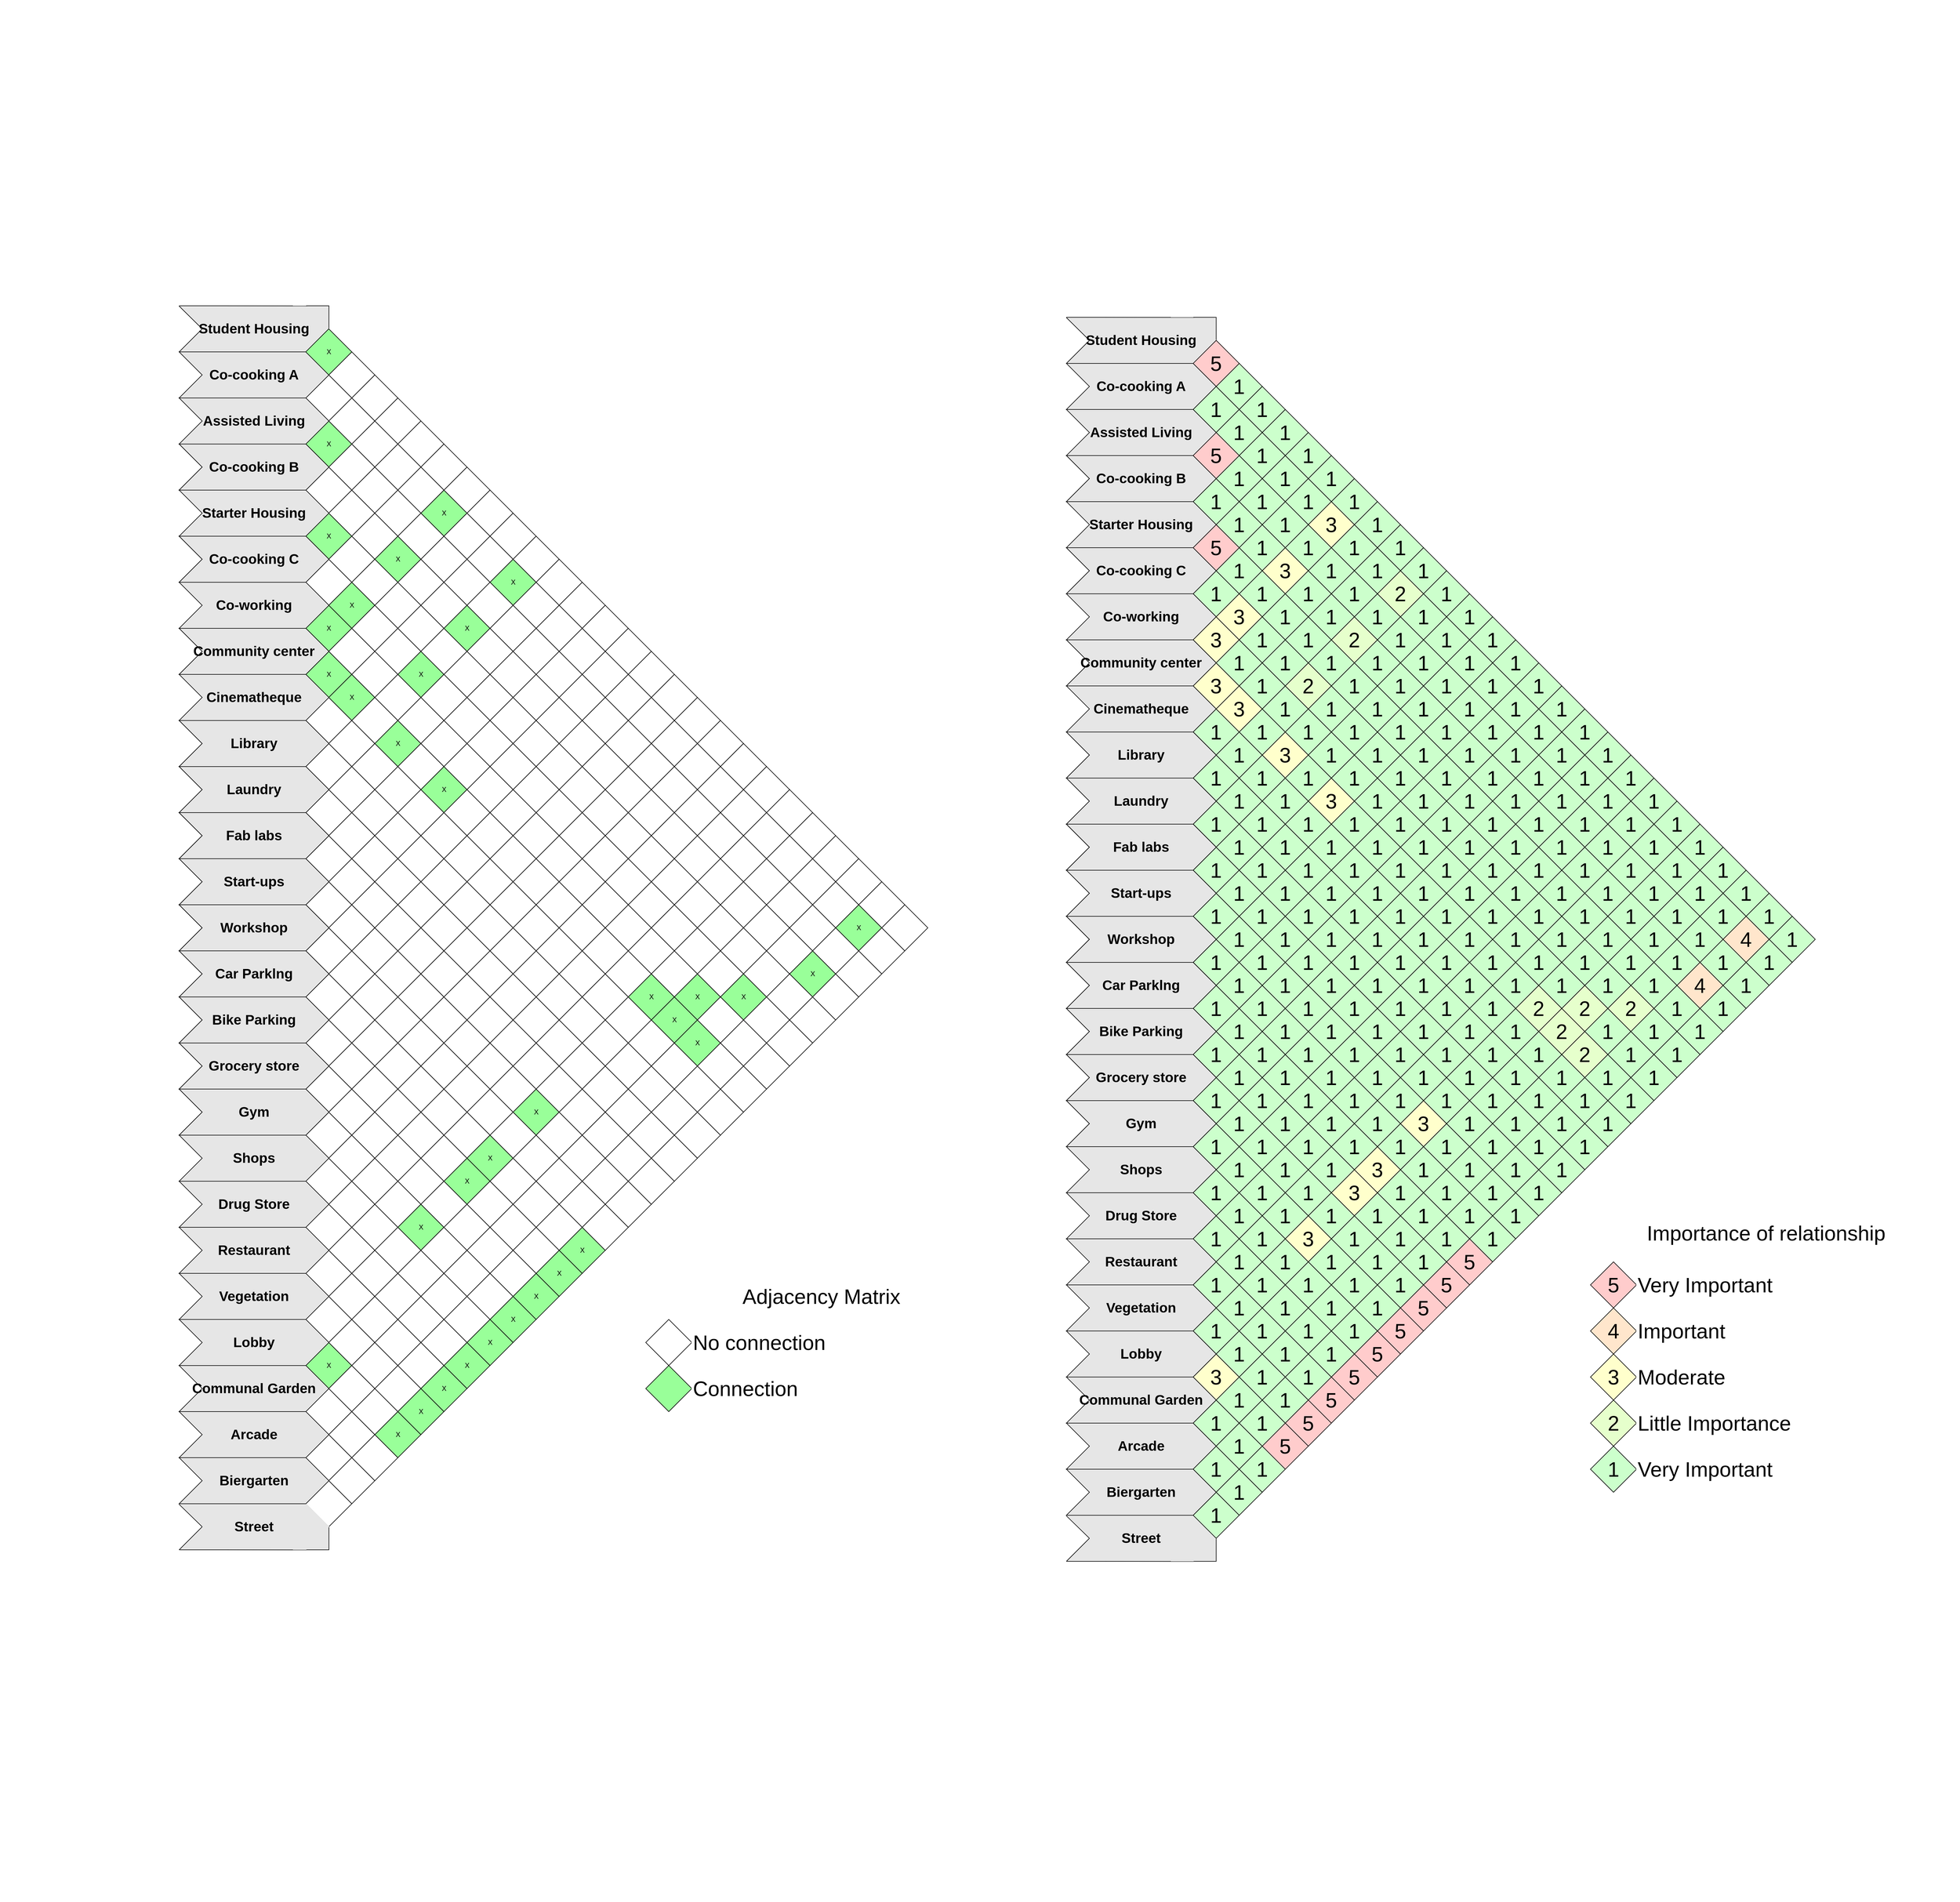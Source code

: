 <mxfile version="16.4.5" type="github">
  <diagram id="Hw2S453Y-IoN0b7v4K89" name="Page-1">
    <mxGraphModel dx="3500" dy="3810" grid="1" gridSize="10" guides="1" tooltips="1" connect="1" arrows="1" fold="1" page="1" pageScale="1" pageWidth="850" pageHeight="1100" math="0" shadow="0">
      <root>
        <mxCell id="0" />
        <mxCell id="1" parent="0" />
        <mxCell id="KqUciHSIiYLrp2Z9doXW-811" value="" style="rounded=0;whiteSpace=wrap;html=1;strokeColor=#FFFFFF;" parent="1" vertex="1">
          <mxGeometry width="3400" height="3300" as="geometry" />
        </mxCell>
        <mxCell id="KqUciHSIiYLrp2Z9doXW-1" value="" style="rhombus;whiteSpace=wrap;html=1;" parent="1" vertex="1">
          <mxGeometry x="529.74" y="650" width="80" height="80" as="geometry" />
        </mxCell>
        <mxCell id="KqUciHSIiYLrp2Z9doXW-2" value="X" style="rhombus;whiteSpace=wrap;html=1;fillColor=#99FF99;" parent="1" vertex="1">
          <mxGeometry x="529.74" y="730" width="80" height="80" as="geometry" />
        </mxCell>
        <mxCell id="KqUciHSIiYLrp2Z9doXW-3" value="" style="rhombus;whiteSpace=wrap;html=1;" parent="1" vertex="1">
          <mxGeometry x="529.74" y="810" width="80" height="80" as="geometry" />
        </mxCell>
        <mxCell id="KqUciHSIiYLrp2Z9doXW-4" value="X" style="rhombus;whiteSpace=wrap;html=1;fillColor=#99FF99;" parent="1" vertex="1">
          <mxGeometry x="529.74" y="890" width="80" height="80" as="geometry" />
        </mxCell>
        <mxCell id="KqUciHSIiYLrp2Z9doXW-5" value="" style="rhombus;whiteSpace=wrap;html=1;" parent="1" vertex="1">
          <mxGeometry x="529.74" y="970" width="80" height="80" as="geometry" />
        </mxCell>
        <mxCell id="KqUciHSIiYLrp2Z9doXW-6" value="X" style="rhombus;whiteSpace=wrap;html=1;fillColor=#99FF99;" parent="1" vertex="1">
          <mxGeometry x="529.74" y="1050" width="80" height="80" as="geometry" />
        </mxCell>
        <mxCell id="KqUciHSIiYLrp2Z9doXW-7" value="X" style="rhombus;whiteSpace=wrap;html=1;fillColor=#99FF99;" parent="1" vertex="1">
          <mxGeometry x="529.74" y="1130" width="80" height="80" as="geometry" />
        </mxCell>
        <mxCell id="KqUciHSIiYLrp2Z9doXW-8" value="" style="rhombus;whiteSpace=wrap;html=1;" parent="1" vertex="1">
          <mxGeometry x="529.74" y="1210" width="80" height="80" as="geometry" />
        </mxCell>
        <mxCell id="KqUciHSIiYLrp2Z9doXW-9" value="" style="rhombus;whiteSpace=wrap;html=1;" parent="1" vertex="1">
          <mxGeometry x="529.74" y="1290" width="80" height="80" as="geometry" />
        </mxCell>
        <mxCell id="KqUciHSIiYLrp2Z9doXW-10" value="" style="rhombus;whiteSpace=wrap;html=1;" parent="1" vertex="1">
          <mxGeometry x="529.74" y="1370" width="80" height="80" as="geometry" />
        </mxCell>
        <mxCell id="KqUciHSIiYLrp2Z9doXW-11" value="" style="rhombus;whiteSpace=wrap;html=1;" parent="1" vertex="1">
          <mxGeometry x="529.74" y="1450" width="80" height="80" as="geometry" />
        </mxCell>
        <mxCell id="KqUciHSIiYLrp2Z9doXW-12" value="" style="rhombus;whiteSpace=wrap;html=1;" parent="1" vertex="1">
          <mxGeometry x="529.74" y="1530" width="80" height="80" as="geometry" />
        </mxCell>
        <mxCell id="KqUciHSIiYLrp2Z9doXW-13" value="" style="rhombus;whiteSpace=wrap;html=1;" parent="1" vertex="1">
          <mxGeometry x="529.74" y="1610" width="80" height="80" as="geometry" />
        </mxCell>
        <mxCell id="KqUciHSIiYLrp2Z9doXW-14" value="" style="rhombus;whiteSpace=wrap;html=1;" parent="1" vertex="1">
          <mxGeometry x="529.74" y="1690" width="80" height="80" as="geometry" />
        </mxCell>
        <mxCell id="KqUciHSIiYLrp2Z9doXW-15" value="" style="rhombus;whiteSpace=wrap;html=1;" parent="1" vertex="1">
          <mxGeometry x="529.74" y="1770" width="80" height="80" as="geometry" />
        </mxCell>
        <mxCell id="KqUciHSIiYLrp2Z9doXW-16" value="" style="rhombus;whiteSpace=wrap;html=1;" parent="1" vertex="1">
          <mxGeometry x="529.74" y="1850" width="80" height="80" as="geometry" />
        </mxCell>
        <mxCell id="KqUciHSIiYLrp2Z9doXW-17" value="" style="rhombus;whiteSpace=wrap;html=1;" parent="1" vertex="1">
          <mxGeometry x="529.74" y="1930" width="80" height="80" as="geometry" />
        </mxCell>
        <mxCell id="KqUciHSIiYLrp2Z9doXW-18" value="" style="rhombus;whiteSpace=wrap;html=1;" parent="1" vertex="1">
          <mxGeometry x="529.74" y="2010" width="80" height="80" as="geometry" />
        </mxCell>
        <mxCell id="KqUciHSIiYLrp2Z9doXW-19" value="" style="rhombus;whiteSpace=wrap;html=1;" parent="1" vertex="1">
          <mxGeometry x="529.74" y="2090" width="80" height="80" as="geometry" />
        </mxCell>
        <mxCell id="KqUciHSIiYLrp2Z9doXW-20" value="" style="rhombus;whiteSpace=wrap;html=1;" parent="1" vertex="1">
          <mxGeometry x="529.74" y="2170" width="80" height="80" as="geometry" />
        </mxCell>
        <mxCell id="KqUciHSIiYLrp2Z9doXW-21" value="" style="rhombus;whiteSpace=wrap;html=1;" parent="1" vertex="1">
          <mxGeometry x="529.74" y="2250" width="80" height="80" as="geometry" />
        </mxCell>
        <mxCell id="KqUciHSIiYLrp2Z9doXW-22" value="X" style="rhombus;whiteSpace=wrap;html=1;fillColor=#99FF99;" parent="1" vertex="1">
          <mxGeometry x="529.74" y="2330" width="80" height="80" as="geometry" />
        </mxCell>
        <mxCell id="KqUciHSIiYLrp2Z9doXW-23" value="" style="rhombus;whiteSpace=wrap;html=1;" parent="1" vertex="1">
          <mxGeometry x="529.74" y="2410" width="80" height="80" as="geometry" />
        </mxCell>
        <mxCell id="KqUciHSIiYLrp2Z9doXW-24" value="" style="rhombus;whiteSpace=wrap;html=1;" parent="1" vertex="1">
          <mxGeometry x="529.74" y="2490" width="80" height="80" as="geometry" />
        </mxCell>
        <mxCell id="KqUciHSIiYLrp2Z9doXW-25" value="" style="rhombus;whiteSpace=wrap;html=1;" parent="1" vertex="1">
          <mxGeometry x="569.74" y="610" width="80" height="80" as="geometry" />
        </mxCell>
        <mxCell id="KqUciHSIiYLrp2Z9doXW-26" value="" style="rhombus;whiteSpace=wrap;html=1;" parent="1" vertex="1">
          <mxGeometry x="569.74" y="690" width="80" height="80" as="geometry" />
        </mxCell>
        <mxCell id="KqUciHSIiYLrp2Z9doXW-27" value="" style="rhombus;whiteSpace=wrap;html=1;" parent="1" vertex="1">
          <mxGeometry x="569.74" y="770" width="80" height="80" as="geometry" />
        </mxCell>
        <mxCell id="KqUciHSIiYLrp2Z9doXW-28" value="" style="rhombus;whiteSpace=wrap;html=1;" parent="1" vertex="1">
          <mxGeometry x="569.74" y="850" width="80" height="80" as="geometry" />
        </mxCell>
        <mxCell id="KqUciHSIiYLrp2Z9doXW-29" value="" style="rhombus;whiteSpace=wrap;html=1;" parent="1" vertex="1">
          <mxGeometry x="569.74" y="930" width="80" height="80" as="geometry" />
        </mxCell>
        <mxCell id="KqUciHSIiYLrp2Z9doXW-30" value="X" style="rhombus;whiteSpace=wrap;html=1;fillColor=#99FF99;" parent="1" vertex="1">
          <mxGeometry x="569.74" y="1010" width="80" height="80" as="geometry" />
        </mxCell>
        <mxCell id="KqUciHSIiYLrp2Z9doXW-31" value="" style="rhombus;whiteSpace=wrap;html=1;" parent="1" vertex="1">
          <mxGeometry x="569.74" y="1090" width="80" height="80" as="geometry" />
        </mxCell>
        <mxCell id="KqUciHSIiYLrp2Z9doXW-32" value="X" style="rhombus;whiteSpace=wrap;html=1;fillColor=#99FF99;" parent="1" vertex="1">
          <mxGeometry x="569.74" y="1170" width="80" height="80" as="geometry" />
        </mxCell>
        <mxCell id="KqUciHSIiYLrp2Z9doXW-33" value="" style="rhombus;whiteSpace=wrap;html=1;" parent="1" vertex="1">
          <mxGeometry x="569.74" y="1250" width="80" height="80" as="geometry" />
        </mxCell>
        <mxCell id="KqUciHSIiYLrp2Z9doXW-34" value="" style="rhombus;whiteSpace=wrap;html=1;" parent="1" vertex="1">
          <mxGeometry x="569.74" y="1330" width="80" height="80" as="geometry" />
        </mxCell>
        <mxCell id="KqUciHSIiYLrp2Z9doXW-35" value="" style="rhombus;whiteSpace=wrap;html=1;" parent="1" vertex="1">
          <mxGeometry x="569.74" y="1410" width="80" height="80" as="geometry" />
        </mxCell>
        <mxCell id="KqUciHSIiYLrp2Z9doXW-36" value="" style="rhombus;whiteSpace=wrap;html=1;" parent="1" vertex="1">
          <mxGeometry x="569.74" y="1490" width="80" height="80" as="geometry" />
        </mxCell>
        <mxCell id="KqUciHSIiYLrp2Z9doXW-37" value="" style="rhombus;whiteSpace=wrap;html=1;" parent="1" vertex="1">
          <mxGeometry x="569.74" y="1570" width="80" height="80" as="geometry" />
        </mxCell>
        <mxCell id="KqUciHSIiYLrp2Z9doXW-38" value="" style="rhombus;whiteSpace=wrap;html=1;" parent="1" vertex="1">
          <mxGeometry x="569.74" y="1650" width="80" height="80" as="geometry" />
        </mxCell>
        <mxCell id="KqUciHSIiYLrp2Z9doXW-39" value="" style="rhombus;whiteSpace=wrap;html=1;" parent="1" vertex="1">
          <mxGeometry x="569.74" y="1730" width="80" height="80" as="geometry" />
        </mxCell>
        <mxCell id="KqUciHSIiYLrp2Z9doXW-40" value="" style="rhombus;whiteSpace=wrap;html=1;" parent="1" vertex="1">
          <mxGeometry x="569.74" y="1810" width="80" height="80" as="geometry" />
        </mxCell>
        <mxCell id="KqUciHSIiYLrp2Z9doXW-41" value="" style="rhombus;whiteSpace=wrap;html=1;" parent="1" vertex="1">
          <mxGeometry x="569.74" y="1890" width="80" height="80" as="geometry" />
        </mxCell>
        <mxCell id="KqUciHSIiYLrp2Z9doXW-42" value="" style="rhombus;whiteSpace=wrap;html=1;" parent="1" vertex="1">
          <mxGeometry x="569.74" y="1970" width="80" height="80" as="geometry" />
        </mxCell>
        <mxCell id="KqUciHSIiYLrp2Z9doXW-43" value="" style="rhombus;whiteSpace=wrap;html=1;" parent="1" vertex="1">
          <mxGeometry x="569.74" y="2050" width="80" height="80" as="geometry" />
        </mxCell>
        <mxCell id="KqUciHSIiYLrp2Z9doXW-44" value="" style="rhombus;whiteSpace=wrap;html=1;" parent="1" vertex="1">
          <mxGeometry x="569.74" y="2130" width="80" height="80" as="geometry" />
        </mxCell>
        <mxCell id="KqUciHSIiYLrp2Z9doXW-45" value="" style="rhombus;whiteSpace=wrap;html=1;" parent="1" vertex="1">
          <mxGeometry x="569.74" y="2210" width="80" height="80" as="geometry" />
        </mxCell>
        <mxCell id="KqUciHSIiYLrp2Z9doXW-46" value="" style="rhombus;whiteSpace=wrap;html=1;" parent="1" vertex="1">
          <mxGeometry x="569.74" y="2290" width="80" height="80" as="geometry" />
        </mxCell>
        <mxCell id="KqUciHSIiYLrp2Z9doXW-47" value="" style="rhombus;whiteSpace=wrap;html=1;" parent="1" vertex="1">
          <mxGeometry x="569.74" y="2370" width="80" height="80" as="geometry" />
        </mxCell>
        <mxCell id="KqUciHSIiYLrp2Z9doXW-48" value="" style="rhombus;whiteSpace=wrap;html=1;" parent="1" vertex="1">
          <mxGeometry x="569.74" y="2450" width="80" height="80" as="geometry" />
        </mxCell>
        <mxCell id="KqUciHSIiYLrp2Z9doXW-49" value="" style="rhombus;whiteSpace=wrap;html=1;" parent="1" vertex="1">
          <mxGeometry x="609.74" y="650" width="80" height="80" as="geometry" />
        </mxCell>
        <mxCell id="KqUciHSIiYLrp2Z9doXW-50" value="" style="rhombus;whiteSpace=wrap;html=1;" parent="1" vertex="1">
          <mxGeometry x="609.74" y="730" width="80" height="80" as="geometry" />
        </mxCell>
        <mxCell id="KqUciHSIiYLrp2Z9doXW-51" value="" style="rhombus;whiteSpace=wrap;html=1;" parent="1" vertex="1">
          <mxGeometry x="609.74" y="810" width="80" height="80" as="geometry" />
        </mxCell>
        <mxCell id="KqUciHSIiYLrp2Z9doXW-52" value="" style="rhombus;whiteSpace=wrap;html=1;" parent="1" vertex="1">
          <mxGeometry x="609.74" y="890" width="80" height="80" as="geometry" />
        </mxCell>
        <mxCell id="KqUciHSIiYLrp2Z9doXW-53" value="" style="rhombus;whiteSpace=wrap;html=1;" parent="1" vertex="1">
          <mxGeometry x="609.74" y="970" width="80" height="80" as="geometry" />
        </mxCell>
        <mxCell id="KqUciHSIiYLrp2Z9doXW-54" value="" style="rhombus;whiteSpace=wrap;html=1;" parent="1" vertex="1">
          <mxGeometry x="609.74" y="1050" width="80" height="80" as="geometry" />
        </mxCell>
        <mxCell id="KqUciHSIiYLrp2Z9doXW-55" value="" style="rhombus;whiteSpace=wrap;html=1;" parent="1" vertex="1">
          <mxGeometry x="609.74" y="1130" width="80" height="80" as="geometry" />
        </mxCell>
        <mxCell id="KqUciHSIiYLrp2Z9doXW-56" value="" style="rhombus;whiteSpace=wrap;html=1;" parent="1" vertex="1">
          <mxGeometry x="609.74" y="1210" width="80" height="80" as="geometry" />
        </mxCell>
        <mxCell id="KqUciHSIiYLrp2Z9doXW-57" value="" style="rhombus;whiteSpace=wrap;html=1;" parent="1" vertex="1">
          <mxGeometry x="609.74" y="1290" width="80" height="80" as="geometry" />
        </mxCell>
        <mxCell id="KqUciHSIiYLrp2Z9doXW-58" value="" style="rhombus;whiteSpace=wrap;html=1;" parent="1" vertex="1">
          <mxGeometry x="609.74" y="1370" width="80" height="80" as="geometry" />
        </mxCell>
        <mxCell id="KqUciHSIiYLrp2Z9doXW-59" value="" style="rhombus;whiteSpace=wrap;html=1;" parent="1" vertex="1">
          <mxGeometry x="609.74" y="1450" width="80" height="80" as="geometry" />
        </mxCell>
        <mxCell id="KqUciHSIiYLrp2Z9doXW-60" value="" style="rhombus;whiteSpace=wrap;html=1;" parent="1" vertex="1">
          <mxGeometry x="609.74" y="1530" width="80" height="80" as="geometry" />
        </mxCell>
        <mxCell id="KqUciHSIiYLrp2Z9doXW-61" value="" style="rhombus;whiteSpace=wrap;html=1;" parent="1" vertex="1">
          <mxGeometry x="609.74" y="1610" width="80" height="80" as="geometry" />
        </mxCell>
        <mxCell id="KqUciHSIiYLrp2Z9doXW-62" value="" style="rhombus;whiteSpace=wrap;html=1;" parent="1" vertex="1">
          <mxGeometry x="609.74" y="1690" width="80" height="80" as="geometry" />
        </mxCell>
        <mxCell id="KqUciHSIiYLrp2Z9doXW-63" value="" style="rhombus;whiteSpace=wrap;html=1;" parent="1" vertex="1">
          <mxGeometry x="609.74" y="1770" width="80" height="80" as="geometry" />
        </mxCell>
        <mxCell id="KqUciHSIiYLrp2Z9doXW-64" value="" style="rhombus;whiteSpace=wrap;html=1;" parent="1" vertex="1">
          <mxGeometry x="609.74" y="1850" width="80" height="80" as="geometry" />
        </mxCell>
        <mxCell id="KqUciHSIiYLrp2Z9doXW-65" value="" style="rhombus;whiteSpace=wrap;html=1;" parent="1" vertex="1">
          <mxGeometry x="609.74" y="1930" width="80" height="80" as="geometry" />
        </mxCell>
        <mxCell id="KqUciHSIiYLrp2Z9doXW-66" value="" style="rhombus;whiteSpace=wrap;html=1;" parent="1" vertex="1">
          <mxGeometry x="609.74" y="2010" width="80" height="80" as="geometry" />
        </mxCell>
        <mxCell id="KqUciHSIiYLrp2Z9doXW-67" value="" style="rhombus;whiteSpace=wrap;html=1;" parent="1" vertex="1">
          <mxGeometry x="609.74" y="2090" width="80" height="80" as="geometry" />
        </mxCell>
        <mxCell id="KqUciHSIiYLrp2Z9doXW-68" value="" style="rhombus;whiteSpace=wrap;html=1;" parent="1" vertex="1">
          <mxGeometry x="609.74" y="2170" width="80" height="80" as="geometry" />
        </mxCell>
        <mxCell id="KqUciHSIiYLrp2Z9doXW-69" value="" style="rhombus;whiteSpace=wrap;html=1;" parent="1" vertex="1">
          <mxGeometry x="609.74" y="2250" width="80" height="80" as="geometry" />
        </mxCell>
        <mxCell id="KqUciHSIiYLrp2Z9doXW-70" value="" style="rhombus;whiteSpace=wrap;html=1;" parent="1" vertex="1">
          <mxGeometry x="609.74" y="2330" width="80" height="80" as="geometry" />
        </mxCell>
        <mxCell id="KqUciHSIiYLrp2Z9doXW-71" value="" style="rhombus;whiteSpace=wrap;html=1;" parent="1" vertex="1">
          <mxGeometry x="609.74" y="2410" width="80" height="80" as="geometry" />
        </mxCell>
        <mxCell id="KqUciHSIiYLrp2Z9doXW-72" value="" style="rhombus;whiteSpace=wrap;html=1;" parent="1" vertex="1">
          <mxGeometry x="649.74" y="690" width="80" height="80" as="geometry" />
        </mxCell>
        <mxCell id="KqUciHSIiYLrp2Z9doXW-73" value="" style="rhombus;whiteSpace=wrap;html=1;" parent="1" vertex="1">
          <mxGeometry x="649.74" y="770" width="80" height="80" as="geometry" />
        </mxCell>
        <mxCell id="KqUciHSIiYLrp2Z9doXW-74" value="" style="rhombus;whiteSpace=wrap;html=1;" parent="1" vertex="1">
          <mxGeometry x="649.74" y="850" width="80" height="80" as="geometry" />
        </mxCell>
        <mxCell id="KqUciHSIiYLrp2Z9doXW-75" value="X" style="rhombus;whiteSpace=wrap;html=1;fillColor=#99FF99;" parent="1" vertex="1">
          <mxGeometry x="649.74" y="930" width="80" height="80" as="geometry" />
        </mxCell>
        <mxCell id="KqUciHSIiYLrp2Z9doXW-76" value="" style="rhombus;whiteSpace=wrap;html=1;" parent="1" vertex="1">
          <mxGeometry x="649.74" y="1010" width="80" height="80" as="geometry" />
        </mxCell>
        <mxCell id="KqUciHSIiYLrp2Z9doXW-77" value="" style="rhombus;whiteSpace=wrap;html=1;" parent="1" vertex="1">
          <mxGeometry x="649.74" y="1090" width="80" height="80" as="geometry" />
        </mxCell>
        <mxCell id="KqUciHSIiYLrp2Z9doXW-78" value="" style="rhombus;whiteSpace=wrap;html=1;" parent="1" vertex="1">
          <mxGeometry x="649.74" y="1170" width="80" height="80" as="geometry" />
        </mxCell>
        <mxCell id="KqUciHSIiYLrp2Z9doXW-79" value="X" style="rhombus;whiteSpace=wrap;html=1;fillColor=#99FF99;" parent="1" vertex="1">
          <mxGeometry x="649.74" y="1250" width="80" height="80" as="geometry" />
        </mxCell>
        <mxCell id="KqUciHSIiYLrp2Z9doXW-80" value="" style="rhombus;whiteSpace=wrap;html=1;" parent="1" vertex="1">
          <mxGeometry x="649.74" y="1330" width="80" height="80" as="geometry" />
        </mxCell>
        <mxCell id="KqUciHSIiYLrp2Z9doXW-81" value="" style="rhombus;whiteSpace=wrap;html=1;" parent="1" vertex="1">
          <mxGeometry x="649.74" y="1410" width="80" height="80" as="geometry" />
        </mxCell>
        <mxCell id="KqUciHSIiYLrp2Z9doXW-82" value="" style="rhombus;whiteSpace=wrap;html=1;" parent="1" vertex="1">
          <mxGeometry x="649.74" y="1490" width="80" height="80" as="geometry" />
        </mxCell>
        <mxCell id="KqUciHSIiYLrp2Z9doXW-83" value="" style="rhombus;whiteSpace=wrap;html=1;" parent="1" vertex="1">
          <mxGeometry x="649.74" y="1570" width="80" height="80" as="geometry" />
        </mxCell>
        <mxCell id="KqUciHSIiYLrp2Z9doXW-84" value="" style="rhombus;whiteSpace=wrap;html=1;" parent="1" vertex="1">
          <mxGeometry x="649.74" y="1650" width="80" height="80" as="geometry" />
        </mxCell>
        <mxCell id="KqUciHSIiYLrp2Z9doXW-85" value="" style="rhombus;whiteSpace=wrap;html=1;" parent="1" vertex="1">
          <mxGeometry x="649.74" y="1730" width="80" height="80" as="geometry" />
        </mxCell>
        <mxCell id="KqUciHSIiYLrp2Z9doXW-86" value="" style="rhombus;whiteSpace=wrap;html=1;" parent="1" vertex="1">
          <mxGeometry x="649.74" y="1810" width="80" height="80" as="geometry" />
        </mxCell>
        <mxCell id="KqUciHSIiYLrp2Z9doXW-87" value="" style="rhombus;whiteSpace=wrap;html=1;" parent="1" vertex="1">
          <mxGeometry x="649.74" y="1890" width="80" height="80" as="geometry" />
        </mxCell>
        <mxCell id="KqUciHSIiYLrp2Z9doXW-88" value="" style="rhombus;whiteSpace=wrap;html=1;" parent="1" vertex="1">
          <mxGeometry x="649.74" y="1970" width="80" height="80" as="geometry" />
        </mxCell>
        <mxCell id="KqUciHSIiYLrp2Z9doXW-89" value="" style="rhombus;whiteSpace=wrap;html=1;" parent="1" vertex="1">
          <mxGeometry x="649.74" y="2050" width="80" height="80" as="geometry" />
        </mxCell>
        <mxCell id="KqUciHSIiYLrp2Z9doXW-90" value="" style="rhombus;whiteSpace=wrap;html=1;" parent="1" vertex="1">
          <mxGeometry x="649.74" y="2130" width="80" height="80" as="geometry" />
        </mxCell>
        <mxCell id="KqUciHSIiYLrp2Z9doXW-91" value="" style="rhombus;whiteSpace=wrap;html=1;" parent="1" vertex="1">
          <mxGeometry x="649.74" y="2210" width="80" height="80" as="geometry" />
        </mxCell>
        <mxCell id="KqUciHSIiYLrp2Z9doXW-92" value="" style="rhombus;whiteSpace=wrap;html=1;" parent="1" vertex="1">
          <mxGeometry x="649.74" y="2290" width="80" height="80" as="geometry" />
        </mxCell>
        <mxCell id="KqUciHSIiYLrp2Z9doXW-93" value="" style="rhombus;whiteSpace=wrap;html=1;" parent="1" vertex="1">
          <mxGeometry x="649.74" y="2370" width="80" height="80" as="geometry" />
        </mxCell>
        <mxCell id="KqUciHSIiYLrp2Z9doXW-94" value="" style="rhombus;whiteSpace=wrap;html=1;" parent="1" vertex="1">
          <mxGeometry x="689.74" y="730" width="80" height="80" as="geometry" />
        </mxCell>
        <mxCell id="KqUciHSIiYLrp2Z9doXW-95" value="" style="rhombus;whiteSpace=wrap;html=1;" parent="1" vertex="1">
          <mxGeometry x="689.74" y="810" width="80" height="80" as="geometry" />
        </mxCell>
        <mxCell id="KqUciHSIiYLrp2Z9doXW-96" value="" style="rhombus;whiteSpace=wrap;html=1;" parent="1" vertex="1">
          <mxGeometry x="689.74" y="890" width="80" height="80" as="geometry" />
        </mxCell>
        <mxCell id="KqUciHSIiYLrp2Z9doXW-97" value="" style="rhombus;whiteSpace=wrap;html=1;" parent="1" vertex="1">
          <mxGeometry x="689.74" y="970" width="80" height="80" as="geometry" />
        </mxCell>
        <mxCell id="KqUciHSIiYLrp2Z9doXW-98" value="" style="rhombus;whiteSpace=wrap;html=1;" parent="1" vertex="1">
          <mxGeometry x="689.74" y="1050" width="80" height="80" as="geometry" />
        </mxCell>
        <mxCell id="KqUciHSIiYLrp2Z9doXW-99" value="X" style="rhombus;whiteSpace=wrap;html=1;fillColor=#99FF99;" parent="1" vertex="1">
          <mxGeometry x="689.74" y="1130" width="80" height="80" as="geometry" />
        </mxCell>
        <mxCell id="KqUciHSIiYLrp2Z9doXW-100" value="" style="rhombus;whiteSpace=wrap;html=1;" parent="1" vertex="1">
          <mxGeometry x="689.74" y="1210" width="80" height="80" as="geometry" />
        </mxCell>
        <mxCell id="KqUciHSIiYLrp2Z9doXW-101" value="" style="rhombus;whiteSpace=wrap;html=1;" parent="1" vertex="1">
          <mxGeometry x="689.74" y="1290" width="80" height="80" as="geometry" />
        </mxCell>
        <mxCell id="KqUciHSIiYLrp2Z9doXW-102" value="" style="rhombus;whiteSpace=wrap;html=1;" parent="1" vertex="1">
          <mxGeometry x="689.74" y="1370" width="80" height="80" as="geometry" />
        </mxCell>
        <mxCell id="KqUciHSIiYLrp2Z9doXW-103" value="" style="rhombus;whiteSpace=wrap;html=1;" parent="1" vertex="1">
          <mxGeometry x="689.74" y="1450" width="80" height="80" as="geometry" />
        </mxCell>
        <mxCell id="KqUciHSIiYLrp2Z9doXW-104" value="" style="rhombus;whiteSpace=wrap;html=1;" parent="1" vertex="1">
          <mxGeometry x="689.74" y="1530" width="80" height="80" as="geometry" />
        </mxCell>
        <mxCell id="KqUciHSIiYLrp2Z9doXW-105" value="" style="rhombus;whiteSpace=wrap;html=1;" parent="1" vertex="1">
          <mxGeometry x="689.74" y="1610" width="80" height="80" as="geometry" />
        </mxCell>
        <mxCell id="KqUciHSIiYLrp2Z9doXW-106" value="" style="rhombus;whiteSpace=wrap;html=1;" parent="1" vertex="1">
          <mxGeometry x="689.74" y="1690" width="80" height="80" as="geometry" />
        </mxCell>
        <mxCell id="KqUciHSIiYLrp2Z9doXW-107" value="" style="rhombus;whiteSpace=wrap;html=1;" parent="1" vertex="1">
          <mxGeometry x="689.74" y="1770" width="80" height="80" as="geometry" />
        </mxCell>
        <mxCell id="KqUciHSIiYLrp2Z9doXW-108" value="" style="rhombus;whiteSpace=wrap;html=1;" parent="1" vertex="1">
          <mxGeometry x="689.74" y="1850" width="80" height="80" as="geometry" />
        </mxCell>
        <mxCell id="KqUciHSIiYLrp2Z9doXW-109" value="" style="rhombus;whiteSpace=wrap;html=1;" parent="1" vertex="1">
          <mxGeometry x="689.74" y="1930" width="80" height="80" as="geometry" />
        </mxCell>
        <mxCell id="KqUciHSIiYLrp2Z9doXW-110" value="" style="rhombus;whiteSpace=wrap;html=1;" parent="1" vertex="1">
          <mxGeometry x="689.74" y="2010" width="80" height="80" as="geometry" />
        </mxCell>
        <mxCell id="KqUciHSIiYLrp2Z9doXW-111" value="X" style="rhombus;whiteSpace=wrap;html=1;fillColor=#99FF99;" parent="1" vertex="1">
          <mxGeometry x="689.74" y="2090" width="80" height="80" as="geometry" />
        </mxCell>
        <mxCell id="KqUciHSIiYLrp2Z9doXW-112" value="" style="rhombus;whiteSpace=wrap;html=1;" parent="1" vertex="1">
          <mxGeometry x="689.74" y="2170" width="80" height="80" as="geometry" />
        </mxCell>
        <mxCell id="KqUciHSIiYLrp2Z9doXW-113" value="" style="rhombus;whiteSpace=wrap;html=1;" parent="1" vertex="1">
          <mxGeometry x="689.74" y="2250" width="80" height="80" as="geometry" />
        </mxCell>
        <mxCell id="KqUciHSIiYLrp2Z9doXW-114" value="" style="rhombus;whiteSpace=wrap;html=1;" parent="1" vertex="1">
          <mxGeometry x="689.74" y="2330" width="80" height="80" as="geometry" />
        </mxCell>
        <mxCell id="KqUciHSIiYLrp2Z9doXW-115" value="" style="rhombus;whiteSpace=wrap;html=1;" parent="1" vertex="1">
          <mxGeometry x="729.74" y="770" width="80" height="80" as="geometry" />
        </mxCell>
        <mxCell id="KqUciHSIiYLrp2Z9doXW-116" value="X" style="rhombus;whiteSpace=wrap;html=1;fillColor=#99FF99;" parent="1" vertex="1">
          <mxGeometry x="729.74" y="850" width="80" height="80" as="geometry" />
        </mxCell>
        <mxCell id="KqUciHSIiYLrp2Z9doXW-117" value="" style="rhombus;whiteSpace=wrap;html=1;" parent="1" vertex="1">
          <mxGeometry x="729.74" y="930" width="80" height="80" as="geometry" />
        </mxCell>
        <mxCell id="KqUciHSIiYLrp2Z9doXW-118" value="" style="rhombus;whiteSpace=wrap;html=1;" parent="1" vertex="1">
          <mxGeometry x="729.74" y="1010" width="80" height="80" as="geometry" />
        </mxCell>
        <mxCell id="KqUciHSIiYLrp2Z9doXW-119" value="" style="rhombus;whiteSpace=wrap;html=1;" parent="1" vertex="1">
          <mxGeometry x="729.74" y="1090" width="80" height="80" as="geometry" />
        </mxCell>
        <mxCell id="KqUciHSIiYLrp2Z9doXW-120" value="" style="rhombus;whiteSpace=wrap;html=1;" parent="1" vertex="1">
          <mxGeometry x="729.74" y="1170" width="80" height="80" as="geometry" />
        </mxCell>
        <mxCell id="KqUciHSIiYLrp2Z9doXW-121" value="" style="rhombus;whiteSpace=wrap;html=1;" parent="1" vertex="1">
          <mxGeometry x="729.74" y="1250" width="80" height="80" as="geometry" />
        </mxCell>
        <mxCell id="KqUciHSIiYLrp2Z9doXW-122" value="X" style="rhombus;whiteSpace=wrap;html=1;fillColor=#99FF99;" parent="1" vertex="1">
          <mxGeometry x="729.74" y="1330" width="80" height="80" as="geometry" />
        </mxCell>
        <mxCell id="KqUciHSIiYLrp2Z9doXW-123" value="" style="rhombus;whiteSpace=wrap;html=1;" parent="1" vertex="1">
          <mxGeometry x="729.74" y="1410" width="80" height="80" as="geometry" />
        </mxCell>
        <mxCell id="KqUciHSIiYLrp2Z9doXW-124" value="" style="rhombus;whiteSpace=wrap;html=1;" parent="1" vertex="1">
          <mxGeometry x="729.74" y="1490" width="80" height="80" as="geometry" />
        </mxCell>
        <mxCell id="KqUciHSIiYLrp2Z9doXW-125" value="" style="rhombus;whiteSpace=wrap;html=1;" parent="1" vertex="1">
          <mxGeometry x="729.74" y="1570" width="80" height="80" as="geometry" />
        </mxCell>
        <mxCell id="KqUciHSIiYLrp2Z9doXW-126" value="" style="rhombus;whiteSpace=wrap;html=1;" parent="1" vertex="1">
          <mxGeometry x="729.74" y="1650" width="80" height="80" as="geometry" />
        </mxCell>
        <mxCell id="KqUciHSIiYLrp2Z9doXW-127" value="" style="rhombus;whiteSpace=wrap;html=1;" parent="1" vertex="1">
          <mxGeometry x="729.74" y="1730" width="80" height="80" as="geometry" />
        </mxCell>
        <mxCell id="KqUciHSIiYLrp2Z9doXW-128" value="" style="rhombus;whiteSpace=wrap;html=1;" parent="1" vertex="1">
          <mxGeometry x="729.74" y="1810" width="80" height="80" as="geometry" />
        </mxCell>
        <mxCell id="KqUciHSIiYLrp2Z9doXW-129" value="" style="rhombus;whiteSpace=wrap;html=1;" parent="1" vertex="1">
          <mxGeometry x="729.74" y="1890" width="80" height="80" as="geometry" />
        </mxCell>
        <mxCell id="KqUciHSIiYLrp2Z9doXW-130" value="" style="rhombus;whiteSpace=wrap;html=1;" parent="1" vertex="1">
          <mxGeometry x="729.74" y="1970" width="80" height="80" as="geometry" />
        </mxCell>
        <mxCell id="KqUciHSIiYLrp2Z9doXW-131" value="" style="rhombus;whiteSpace=wrap;html=1;" parent="1" vertex="1">
          <mxGeometry x="729.74" y="2050" width="80" height="80" as="geometry" />
        </mxCell>
        <mxCell id="KqUciHSIiYLrp2Z9doXW-132" value="" style="rhombus;whiteSpace=wrap;html=1;" parent="1" vertex="1">
          <mxGeometry x="729.74" y="2130" width="80" height="80" as="geometry" />
        </mxCell>
        <mxCell id="KqUciHSIiYLrp2Z9doXW-133" value="" style="rhombus;whiteSpace=wrap;html=1;" parent="1" vertex="1">
          <mxGeometry x="729.74" y="2210" width="80" height="80" as="geometry" />
        </mxCell>
        <mxCell id="KqUciHSIiYLrp2Z9doXW-134" value="" style="rhombus;whiteSpace=wrap;html=1;" parent="1" vertex="1">
          <mxGeometry x="729.74" y="2290" width="80" height="80" as="geometry" />
        </mxCell>
        <mxCell id="KqUciHSIiYLrp2Z9doXW-135" value="" style="rhombus;whiteSpace=wrap;html=1;" parent="1" vertex="1">
          <mxGeometry x="769.74" y="810" width="80" height="80" as="geometry" />
        </mxCell>
        <mxCell id="KqUciHSIiYLrp2Z9doXW-136" value="" style="rhombus;whiteSpace=wrap;html=1;" parent="1" vertex="1">
          <mxGeometry x="769.74" y="890" width="80" height="80" as="geometry" />
        </mxCell>
        <mxCell id="KqUciHSIiYLrp2Z9doXW-137" value="" style="rhombus;whiteSpace=wrap;html=1;" parent="1" vertex="1">
          <mxGeometry x="769.74" y="970" width="80" height="80" as="geometry" />
        </mxCell>
        <mxCell id="KqUciHSIiYLrp2Z9doXW-138" value="X" style="rhombus;whiteSpace=wrap;html=1;fillColor=#99FF99;" parent="1" vertex="1">
          <mxGeometry x="769.74" y="1050" width="80" height="80" as="geometry" />
        </mxCell>
        <mxCell id="KqUciHSIiYLrp2Z9doXW-139" value="" style="rhombus;whiteSpace=wrap;html=1;" parent="1" vertex="1">
          <mxGeometry x="769.74" y="1130" width="80" height="80" as="geometry" />
        </mxCell>
        <mxCell id="KqUciHSIiYLrp2Z9doXW-140" value="" style="rhombus;whiteSpace=wrap;html=1;" parent="1" vertex="1">
          <mxGeometry x="769.74" y="1210" width="80" height="80" as="geometry" />
        </mxCell>
        <mxCell id="KqUciHSIiYLrp2Z9doXW-141" value="" style="rhombus;whiteSpace=wrap;html=1;" parent="1" vertex="1">
          <mxGeometry x="769.74" y="1290" width="80" height="80" as="geometry" />
        </mxCell>
        <mxCell id="KqUciHSIiYLrp2Z9doXW-142" value="" style="rhombus;whiteSpace=wrap;html=1;" parent="1" vertex="1">
          <mxGeometry x="769.74" y="1370" width="80" height="80" as="geometry" />
        </mxCell>
        <mxCell id="KqUciHSIiYLrp2Z9doXW-143" value="" style="rhombus;whiteSpace=wrap;html=1;" parent="1" vertex="1">
          <mxGeometry x="769.74" y="1450" width="80" height="80" as="geometry" />
        </mxCell>
        <mxCell id="KqUciHSIiYLrp2Z9doXW-144" value="" style="rhombus;whiteSpace=wrap;html=1;" parent="1" vertex="1">
          <mxGeometry x="769.74" y="1530" width="80" height="80" as="geometry" />
        </mxCell>
        <mxCell id="KqUciHSIiYLrp2Z9doXW-145" value="" style="rhombus;whiteSpace=wrap;html=1;" parent="1" vertex="1">
          <mxGeometry x="769.74" y="1610" width="80" height="80" as="geometry" />
        </mxCell>
        <mxCell id="KqUciHSIiYLrp2Z9doXW-146" value="" style="rhombus;whiteSpace=wrap;html=1;" parent="1" vertex="1">
          <mxGeometry x="769.74" y="1690" width="80" height="80" as="geometry" />
        </mxCell>
        <mxCell id="KqUciHSIiYLrp2Z9doXW-147" value="" style="rhombus;whiteSpace=wrap;html=1;" parent="1" vertex="1">
          <mxGeometry x="769.74" y="1770" width="80" height="80" as="geometry" />
        </mxCell>
        <mxCell id="KqUciHSIiYLrp2Z9doXW-148" value="" style="rhombus;whiteSpace=wrap;html=1;" parent="1" vertex="1">
          <mxGeometry x="769.74" y="1850" width="80" height="80" as="geometry" />
        </mxCell>
        <mxCell id="KqUciHSIiYLrp2Z9doXW-149" value="" style="rhombus;whiteSpace=wrap;html=1;" parent="1" vertex="1">
          <mxGeometry x="769.74" y="1930" width="80" height="80" as="geometry" />
        </mxCell>
        <mxCell id="KqUciHSIiYLrp2Z9doXW-150" value="X" style="rhombus;whiteSpace=wrap;html=1;fillColor=#99FF99;" parent="1" vertex="1">
          <mxGeometry x="769.74" y="2010" width="80" height="80" as="geometry" />
        </mxCell>
        <mxCell id="KqUciHSIiYLrp2Z9doXW-151" value="" style="rhombus;whiteSpace=wrap;html=1;" parent="1" vertex="1">
          <mxGeometry x="769.74" y="2090" width="80" height="80" as="geometry" />
        </mxCell>
        <mxCell id="KqUciHSIiYLrp2Z9doXW-152" value="" style="rhombus;whiteSpace=wrap;html=1;" parent="1" vertex="1">
          <mxGeometry x="769.74" y="2170" width="80" height="80" as="geometry" />
        </mxCell>
        <mxCell id="KqUciHSIiYLrp2Z9doXW-153" value="" style="rhombus;whiteSpace=wrap;html=1;" parent="1" vertex="1">
          <mxGeometry x="769.74" y="2250" width="80" height="80" as="geometry" />
        </mxCell>
        <mxCell id="KqUciHSIiYLrp2Z9doXW-154" value="" style="rhombus;whiteSpace=wrap;html=1;" parent="1" vertex="1">
          <mxGeometry x="809.74" y="850" width="80" height="80" as="geometry" />
        </mxCell>
        <mxCell id="KqUciHSIiYLrp2Z9doXW-155" value="" style="rhombus;whiteSpace=wrap;html=1;" parent="1" vertex="1">
          <mxGeometry x="809.74" y="930" width="80" height="80" as="geometry" />
        </mxCell>
        <mxCell id="KqUciHSIiYLrp2Z9doXW-156" value="" style="rhombus;whiteSpace=wrap;html=1;" parent="1" vertex="1">
          <mxGeometry x="809.74" y="1010" width="80" height="80" as="geometry" />
        </mxCell>
        <mxCell id="KqUciHSIiYLrp2Z9doXW-157" value="" style="rhombus;whiteSpace=wrap;html=1;" parent="1" vertex="1">
          <mxGeometry x="809.74" y="1090" width="80" height="80" as="geometry" />
        </mxCell>
        <mxCell id="KqUciHSIiYLrp2Z9doXW-158" value="" style="rhombus;whiteSpace=wrap;html=1;" parent="1" vertex="1">
          <mxGeometry x="809.74" y="1170" width="80" height="80" as="geometry" />
        </mxCell>
        <mxCell id="KqUciHSIiYLrp2Z9doXW-159" value="" style="rhombus;whiteSpace=wrap;html=1;" parent="1" vertex="1">
          <mxGeometry x="809.74" y="1250" width="80" height="80" as="geometry" />
        </mxCell>
        <mxCell id="KqUciHSIiYLrp2Z9doXW-160" value="" style="rhombus;whiteSpace=wrap;html=1;" parent="1" vertex="1">
          <mxGeometry x="809.74" y="1330" width="80" height="80" as="geometry" />
        </mxCell>
        <mxCell id="KqUciHSIiYLrp2Z9doXW-161" value="" style="rhombus;whiteSpace=wrap;html=1;" parent="1" vertex="1">
          <mxGeometry x="809.74" y="1410" width="80" height="80" as="geometry" />
        </mxCell>
        <mxCell id="KqUciHSIiYLrp2Z9doXW-162" value="" style="rhombus;whiteSpace=wrap;html=1;" parent="1" vertex="1">
          <mxGeometry x="809.74" y="1490" width="80" height="80" as="geometry" />
        </mxCell>
        <mxCell id="KqUciHSIiYLrp2Z9doXW-163" value="" style="rhombus;whiteSpace=wrap;html=1;" parent="1" vertex="1">
          <mxGeometry x="809.74" y="1570" width="80" height="80" as="geometry" />
        </mxCell>
        <mxCell id="KqUciHSIiYLrp2Z9doXW-164" value="" style="rhombus;whiteSpace=wrap;html=1;" parent="1" vertex="1">
          <mxGeometry x="809.74" y="1650" width="80" height="80" as="geometry" />
        </mxCell>
        <mxCell id="KqUciHSIiYLrp2Z9doXW-165" value="" style="rhombus;whiteSpace=wrap;html=1;" parent="1" vertex="1">
          <mxGeometry x="809.74" y="1730" width="80" height="80" as="geometry" />
        </mxCell>
        <mxCell id="KqUciHSIiYLrp2Z9doXW-166" value="" style="rhombus;whiteSpace=wrap;html=1;" parent="1" vertex="1">
          <mxGeometry x="809.74" y="1810" width="80" height="80" as="geometry" />
        </mxCell>
        <mxCell id="KqUciHSIiYLrp2Z9doXW-167" value="" style="rhombus;whiteSpace=wrap;html=1;" parent="1" vertex="1">
          <mxGeometry x="809.74" y="1890" width="80" height="80" as="geometry" />
        </mxCell>
        <mxCell id="KqUciHSIiYLrp2Z9doXW-168" value="X" style="rhombus;whiteSpace=wrap;html=1;fillColor=#99FF99;" parent="1" vertex="1">
          <mxGeometry x="809.74" y="1970" width="80" height="80" as="geometry" />
        </mxCell>
        <mxCell id="KqUciHSIiYLrp2Z9doXW-169" value="" style="rhombus;whiteSpace=wrap;html=1;" parent="1" vertex="1">
          <mxGeometry x="809.74" y="2050" width="80" height="80" as="geometry" />
        </mxCell>
        <mxCell id="KqUciHSIiYLrp2Z9doXW-170" value="" style="rhombus;whiteSpace=wrap;html=1;" parent="1" vertex="1">
          <mxGeometry x="809.74" y="2130" width="80" height="80" as="geometry" />
        </mxCell>
        <mxCell id="KqUciHSIiYLrp2Z9doXW-171" value="" style="rhombus;whiteSpace=wrap;html=1;" parent="1" vertex="1">
          <mxGeometry x="809.74" y="2210" width="80" height="80" as="geometry" />
        </mxCell>
        <mxCell id="KqUciHSIiYLrp2Z9doXW-172" value="" style="rhombus;whiteSpace=wrap;html=1;" parent="1" vertex="1">
          <mxGeometry x="849.74" y="890" width="80" height="80" as="geometry" />
        </mxCell>
        <mxCell id="KqUciHSIiYLrp2Z9doXW-173" value="X" style="rhombus;whiteSpace=wrap;html=1;fillColor=#99FF99;" parent="1" vertex="1">
          <mxGeometry x="849.74" y="970" width="80" height="80" as="geometry" />
        </mxCell>
        <mxCell id="KqUciHSIiYLrp2Z9doXW-174" value="" style="rhombus;whiteSpace=wrap;html=1;" parent="1" vertex="1">
          <mxGeometry x="849.74" y="1050" width="80" height="80" as="geometry" />
        </mxCell>
        <mxCell id="KqUciHSIiYLrp2Z9doXW-175" value="" style="rhombus;whiteSpace=wrap;html=1;" parent="1" vertex="1">
          <mxGeometry x="849.74" y="1130" width="80" height="80" as="geometry" />
        </mxCell>
        <mxCell id="KqUciHSIiYLrp2Z9doXW-176" value="" style="rhombus;whiteSpace=wrap;html=1;" parent="1" vertex="1">
          <mxGeometry x="849.74" y="1210" width="80" height="80" as="geometry" />
        </mxCell>
        <mxCell id="KqUciHSIiYLrp2Z9doXW-177" value="" style="rhombus;whiteSpace=wrap;html=1;" parent="1" vertex="1">
          <mxGeometry x="849.74" y="1290" width="80" height="80" as="geometry" />
        </mxCell>
        <mxCell id="KqUciHSIiYLrp2Z9doXW-178" value="" style="rhombus;whiteSpace=wrap;html=1;" parent="1" vertex="1">
          <mxGeometry x="849.74" y="1370" width="80" height="80" as="geometry" />
        </mxCell>
        <mxCell id="KqUciHSIiYLrp2Z9doXW-179" value="" style="rhombus;whiteSpace=wrap;html=1;" parent="1" vertex="1">
          <mxGeometry x="849.74" y="1450" width="80" height="80" as="geometry" />
        </mxCell>
        <mxCell id="KqUciHSIiYLrp2Z9doXW-180" value="" style="rhombus;whiteSpace=wrap;html=1;" parent="1" vertex="1">
          <mxGeometry x="849.74" y="1530" width="80" height="80" as="geometry" />
        </mxCell>
        <mxCell id="KqUciHSIiYLrp2Z9doXW-181" value="" style="rhombus;whiteSpace=wrap;html=1;" parent="1" vertex="1">
          <mxGeometry x="849.74" y="1610" width="80" height="80" as="geometry" />
        </mxCell>
        <mxCell id="KqUciHSIiYLrp2Z9doXW-182" value="" style="rhombus;whiteSpace=wrap;html=1;" parent="1" vertex="1">
          <mxGeometry x="849.74" y="1690" width="80" height="80" as="geometry" />
        </mxCell>
        <mxCell id="KqUciHSIiYLrp2Z9doXW-183" value="" style="rhombus;whiteSpace=wrap;html=1;" parent="1" vertex="1">
          <mxGeometry x="849.74" y="1770" width="80" height="80" as="geometry" />
        </mxCell>
        <mxCell id="KqUciHSIiYLrp2Z9doXW-184" value="" style="rhombus;whiteSpace=wrap;html=1;" parent="1" vertex="1">
          <mxGeometry x="849.74" y="1850" width="80" height="80" as="geometry" />
        </mxCell>
        <mxCell id="KqUciHSIiYLrp2Z9doXW-185" value="" style="rhombus;whiteSpace=wrap;html=1;" parent="1" vertex="1">
          <mxGeometry x="849.74" y="1930" width="80" height="80" as="geometry" />
        </mxCell>
        <mxCell id="KqUciHSIiYLrp2Z9doXW-186" value="" style="rhombus;whiteSpace=wrap;html=1;" parent="1" vertex="1">
          <mxGeometry x="849.74" y="2010" width="80" height="80" as="geometry" />
        </mxCell>
        <mxCell id="KqUciHSIiYLrp2Z9doXW-187" value="" style="rhombus;whiteSpace=wrap;html=1;" parent="1" vertex="1">
          <mxGeometry x="849.74" y="2090" width="80" height="80" as="geometry" />
        </mxCell>
        <mxCell id="KqUciHSIiYLrp2Z9doXW-188" value="" style="rhombus;whiteSpace=wrap;html=1;" parent="1" vertex="1">
          <mxGeometry x="849.74" y="2170" width="80" height="80" as="geometry" />
        </mxCell>
        <mxCell id="KqUciHSIiYLrp2Z9doXW-189" value="" style="rhombus;whiteSpace=wrap;html=1;" parent="1" vertex="1">
          <mxGeometry x="889.74" y="930" width="80" height="80" as="geometry" />
        </mxCell>
        <mxCell id="KqUciHSIiYLrp2Z9doXW-190" value="" style="rhombus;whiteSpace=wrap;html=1;" parent="1" vertex="1">
          <mxGeometry x="889.74" y="1010" width="80" height="80" as="geometry" />
        </mxCell>
        <mxCell id="KqUciHSIiYLrp2Z9doXW-191" value="" style="rhombus;whiteSpace=wrap;html=1;" parent="1" vertex="1">
          <mxGeometry x="889.74" y="1090" width="80" height="80" as="geometry" />
        </mxCell>
        <mxCell id="KqUciHSIiYLrp2Z9doXW-192" value="" style="rhombus;whiteSpace=wrap;html=1;" parent="1" vertex="1">
          <mxGeometry x="889.74" y="1170" width="80" height="80" as="geometry" />
        </mxCell>
        <mxCell id="KqUciHSIiYLrp2Z9doXW-193" value="" style="rhombus;whiteSpace=wrap;html=1;" parent="1" vertex="1">
          <mxGeometry x="889.74" y="1250" width="80" height="80" as="geometry" />
        </mxCell>
        <mxCell id="KqUciHSIiYLrp2Z9doXW-194" value="" style="rhombus;whiteSpace=wrap;html=1;" parent="1" vertex="1">
          <mxGeometry x="889.74" y="1330" width="80" height="80" as="geometry" />
        </mxCell>
        <mxCell id="KqUciHSIiYLrp2Z9doXW-195" value="" style="rhombus;whiteSpace=wrap;html=1;" parent="1" vertex="1">
          <mxGeometry x="889.74" y="1410" width="80" height="80" as="geometry" />
        </mxCell>
        <mxCell id="KqUciHSIiYLrp2Z9doXW-196" value="" style="rhombus;whiteSpace=wrap;html=1;" parent="1" vertex="1">
          <mxGeometry x="889.74" y="1490" width="80" height="80" as="geometry" />
        </mxCell>
        <mxCell id="KqUciHSIiYLrp2Z9doXW-197" value="" style="rhombus;whiteSpace=wrap;html=1;" parent="1" vertex="1">
          <mxGeometry x="889.74" y="1570" width="80" height="80" as="geometry" />
        </mxCell>
        <mxCell id="KqUciHSIiYLrp2Z9doXW-198" value="" style="rhombus;whiteSpace=wrap;html=1;" parent="1" vertex="1">
          <mxGeometry x="889.74" y="1650" width="80" height="80" as="geometry" />
        </mxCell>
        <mxCell id="KqUciHSIiYLrp2Z9doXW-199" value="" style="rhombus;whiteSpace=wrap;html=1;" parent="1" vertex="1">
          <mxGeometry x="889.74" y="1730" width="80" height="80" as="geometry" />
        </mxCell>
        <mxCell id="KqUciHSIiYLrp2Z9doXW-200" value="" style="rhombus;whiteSpace=wrap;html=1;" parent="1" vertex="1">
          <mxGeometry x="889.74" y="1810" width="80" height="80" as="geometry" />
        </mxCell>
        <mxCell id="KqUciHSIiYLrp2Z9doXW-201" value="X" style="rhombus;whiteSpace=wrap;html=1;fillColor=#99FF99;" parent="1" vertex="1">
          <mxGeometry x="889.74" y="1890" width="80" height="80" as="geometry" />
        </mxCell>
        <mxCell id="KqUciHSIiYLrp2Z9doXW-202" value="" style="rhombus;whiteSpace=wrap;html=1;" parent="1" vertex="1">
          <mxGeometry x="889.74" y="1970" width="80" height="80" as="geometry" />
        </mxCell>
        <mxCell id="KqUciHSIiYLrp2Z9doXW-203" value="" style="rhombus;whiteSpace=wrap;html=1;" parent="1" vertex="1">
          <mxGeometry x="889.74" y="2050" width="80" height="80" as="geometry" />
        </mxCell>
        <mxCell id="KqUciHSIiYLrp2Z9doXW-204" value="" style="rhombus;whiteSpace=wrap;html=1;" parent="1" vertex="1">
          <mxGeometry x="889.74" y="2130" width="80" height="80" as="geometry" />
        </mxCell>
        <mxCell id="KqUciHSIiYLrp2Z9doXW-205" value="" style="rhombus;whiteSpace=wrap;html=1;" parent="1" vertex="1">
          <mxGeometry x="929.74" y="970" width="80" height="80" as="geometry" />
        </mxCell>
        <mxCell id="KqUciHSIiYLrp2Z9doXW-206" value="" style="rhombus;whiteSpace=wrap;html=1;" parent="1" vertex="1">
          <mxGeometry x="929.74" y="1050" width="80" height="80" as="geometry" />
        </mxCell>
        <mxCell id="KqUciHSIiYLrp2Z9doXW-207" value="" style="rhombus;whiteSpace=wrap;html=1;" parent="1" vertex="1">
          <mxGeometry x="929.74" y="1130" width="80" height="80" as="geometry" />
        </mxCell>
        <mxCell id="KqUciHSIiYLrp2Z9doXW-208" value="" style="rhombus;whiteSpace=wrap;html=1;" parent="1" vertex="1">
          <mxGeometry x="929.74" y="1210" width="80" height="80" as="geometry" />
        </mxCell>
        <mxCell id="KqUciHSIiYLrp2Z9doXW-209" value="" style="rhombus;whiteSpace=wrap;html=1;" parent="1" vertex="1">
          <mxGeometry x="929.74" y="1290" width="80" height="80" as="geometry" />
        </mxCell>
        <mxCell id="KqUciHSIiYLrp2Z9doXW-210" value="" style="rhombus;whiteSpace=wrap;html=1;" parent="1" vertex="1">
          <mxGeometry x="929.74" y="1370" width="80" height="80" as="geometry" />
        </mxCell>
        <mxCell id="KqUciHSIiYLrp2Z9doXW-211" value="" style="rhombus;whiteSpace=wrap;html=1;" parent="1" vertex="1">
          <mxGeometry x="929.74" y="1450" width="80" height="80" as="geometry" />
        </mxCell>
        <mxCell id="KqUciHSIiYLrp2Z9doXW-212" value="" style="rhombus;whiteSpace=wrap;html=1;" parent="1" vertex="1">
          <mxGeometry x="929.74" y="1530" width="80" height="80" as="geometry" />
        </mxCell>
        <mxCell id="KqUciHSIiYLrp2Z9doXW-213" value="" style="rhombus;whiteSpace=wrap;html=1;" parent="1" vertex="1">
          <mxGeometry x="929.74" y="1610" width="80" height="80" as="geometry" />
        </mxCell>
        <mxCell id="KqUciHSIiYLrp2Z9doXW-214" value="" style="rhombus;whiteSpace=wrap;html=1;" parent="1" vertex="1">
          <mxGeometry x="929.74" y="1690" width="80" height="80" as="geometry" />
        </mxCell>
        <mxCell id="KqUciHSIiYLrp2Z9doXW-215" value="" style="rhombus;whiteSpace=wrap;html=1;" parent="1" vertex="1">
          <mxGeometry x="929.74" y="1770" width="80" height="80" as="geometry" />
        </mxCell>
        <mxCell id="KqUciHSIiYLrp2Z9doXW-216" value="" style="rhombus;whiteSpace=wrap;html=1;" parent="1" vertex="1">
          <mxGeometry x="929.74" y="1850" width="80" height="80" as="geometry" />
        </mxCell>
        <mxCell id="KqUciHSIiYLrp2Z9doXW-217" value="" style="rhombus;whiteSpace=wrap;html=1;" parent="1" vertex="1">
          <mxGeometry x="929.74" y="1930" width="80" height="80" as="geometry" />
        </mxCell>
        <mxCell id="KqUciHSIiYLrp2Z9doXW-218" value="" style="rhombus;whiteSpace=wrap;html=1;" parent="1" vertex="1">
          <mxGeometry x="929.74" y="2010" width="80" height="80" as="geometry" />
        </mxCell>
        <mxCell id="KqUciHSIiYLrp2Z9doXW-219" value="" style="rhombus;whiteSpace=wrap;html=1;" parent="1" vertex="1">
          <mxGeometry x="929.74" y="2090" width="80" height="80" as="geometry" />
        </mxCell>
        <mxCell id="KqUciHSIiYLrp2Z9doXW-220" value="" style="rhombus;whiteSpace=wrap;html=1;" parent="1" vertex="1">
          <mxGeometry x="969.74" y="1010" width="80" height="80" as="geometry" />
        </mxCell>
        <mxCell id="KqUciHSIiYLrp2Z9doXW-221" value="" style="rhombus;whiteSpace=wrap;html=1;" parent="1" vertex="1">
          <mxGeometry x="969.74" y="1090" width="80" height="80" as="geometry" />
        </mxCell>
        <mxCell id="KqUciHSIiYLrp2Z9doXW-222" value="" style="rhombus;whiteSpace=wrap;html=1;" parent="1" vertex="1">
          <mxGeometry x="969.74" y="1170" width="80" height="80" as="geometry" />
        </mxCell>
        <mxCell id="KqUciHSIiYLrp2Z9doXW-223" value="" style="rhombus;whiteSpace=wrap;html=1;" parent="1" vertex="1">
          <mxGeometry x="969.74" y="1250" width="80" height="80" as="geometry" />
        </mxCell>
        <mxCell id="KqUciHSIiYLrp2Z9doXW-224" value="" style="rhombus;whiteSpace=wrap;html=1;" parent="1" vertex="1">
          <mxGeometry x="969.74" y="1330" width="80" height="80" as="geometry" />
        </mxCell>
        <mxCell id="KqUciHSIiYLrp2Z9doXW-225" value="" style="rhombus;whiteSpace=wrap;html=1;" parent="1" vertex="1">
          <mxGeometry x="969.74" y="1410" width="80" height="80" as="geometry" />
        </mxCell>
        <mxCell id="KqUciHSIiYLrp2Z9doXW-226" value="" style="rhombus;whiteSpace=wrap;html=1;" parent="1" vertex="1">
          <mxGeometry x="969.74" y="1490" width="80" height="80" as="geometry" />
        </mxCell>
        <mxCell id="KqUciHSIiYLrp2Z9doXW-227" value="" style="rhombus;whiteSpace=wrap;html=1;" parent="1" vertex="1">
          <mxGeometry x="969.74" y="1570" width="80" height="80" as="geometry" />
        </mxCell>
        <mxCell id="KqUciHSIiYLrp2Z9doXW-228" value="" style="rhombus;whiteSpace=wrap;html=1;" parent="1" vertex="1">
          <mxGeometry x="969.74" y="1650" width="80" height="80" as="geometry" />
        </mxCell>
        <mxCell id="KqUciHSIiYLrp2Z9doXW-229" value="" style="rhombus;whiteSpace=wrap;html=1;" parent="1" vertex="1">
          <mxGeometry x="969.74" y="1730" width="80" height="80" as="geometry" />
        </mxCell>
        <mxCell id="KqUciHSIiYLrp2Z9doXW-230" value="" style="rhombus;whiteSpace=wrap;html=1;" parent="1" vertex="1">
          <mxGeometry x="969.74" y="1810" width="80" height="80" as="geometry" />
        </mxCell>
        <mxCell id="KqUciHSIiYLrp2Z9doXW-231" value="" style="rhombus;whiteSpace=wrap;html=1;" parent="1" vertex="1">
          <mxGeometry x="969.74" y="1890" width="80" height="80" as="geometry" />
        </mxCell>
        <mxCell id="KqUciHSIiYLrp2Z9doXW-232" value="" style="rhombus;whiteSpace=wrap;html=1;" parent="1" vertex="1">
          <mxGeometry x="969.74" y="1970" width="80" height="80" as="geometry" />
        </mxCell>
        <mxCell id="KqUciHSIiYLrp2Z9doXW-233" value="" style="rhombus;whiteSpace=wrap;html=1;" parent="1" vertex="1">
          <mxGeometry x="969.74" y="2050" width="80" height="80" as="geometry" />
        </mxCell>
        <mxCell id="KqUciHSIiYLrp2Z9doXW-234" value="" style="rhombus;whiteSpace=wrap;html=1;" parent="1" vertex="1">
          <mxGeometry x="1009.74" y="1050" width="80" height="80" as="geometry" />
        </mxCell>
        <mxCell id="KqUciHSIiYLrp2Z9doXW-235" value="" style="rhombus;whiteSpace=wrap;html=1;" parent="1" vertex="1">
          <mxGeometry x="1009.74" y="1130" width="80" height="80" as="geometry" />
        </mxCell>
        <mxCell id="KqUciHSIiYLrp2Z9doXW-236" value="" style="rhombus;whiteSpace=wrap;html=1;" parent="1" vertex="1">
          <mxGeometry x="1009.74" y="1210" width="80" height="80" as="geometry" />
        </mxCell>
        <mxCell id="KqUciHSIiYLrp2Z9doXW-237" value="" style="rhombus;whiteSpace=wrap;html=1;" parent="1" vertex="1">
          <mxGeometry x="1009.74" y="1290" width="80" height="80" as="geometry" />
        </mxCell>
        <mxCell id="KqUciHSIiYLrp2Z9doXW-238" value="" style="rhombus;whiteSpace=wrap;html=1;" parent="1" vertex="1">
          <mxGeometry x="1009.74" y="1370" width="80" height="80" as="geometry" />
        </mxCell>
        <mxCell id="KqUciHSIiYLrp2Z9doXW-239" value="" style="rhombus;whiteSpace=wrap;html=1;" parent="1" vertex="1">
          <mxGeometry x="1009.74" y="1450" width="80" height="80" as="geometry" />
        </mxCell>
        <mxCell id="KqUciHSIiYLrp2Z9doXW-240" value="" style="rhombus;whiteSpace=wrap;html=1;" parent="1" vertex="1">
          <mxGeometry x="1009.74" y="1530" width="80" height="80" as="geometry" />
        </mxCell>
        <mxCell id="KqUciHSIiYLrp2Z9doXW-241" value="" style="rhombus;whiteSpace=wrap;html=1;" parent="1" vertex="1">
          <mxGeometry x="1009.74" y="1610" width="80" height="80" as="geometry" />
        </mxCell>
        <mxCell id="KqUciHSIiYLrp2Z9doXW-242" value="" style="rhombus;whiteSpace=wrap;html=1;" parent="1" vertex="1">
          <mxGeometry x="1009.74" y="1690" width="80" height="80" as="geometry" />
        </mxCell>
        <mxCell id="KqUciHSIiYLrp2Z9doXW-243" value="" style="rhombus;whiteSpace=wrap;html=1;" parent="1" vertex="1">
          <mxGeometry x="1009.74" y="1770" width="80" height="80" as="geometry" />
        </mxCell>
        <mxCell id="KqUciHSIiYLrp2Z9doXW-244" value="" style="rhombus;whiteSpace=wrap;html=1;" parent="1" vertex="1">
          <mxGeometry x="1009.74" y="1850" width="80" height="80" as="geometry" />
        </mxCell>
        <mxCell id="KqUciHSIiYLrp2Z9doXW-245" value="" style="rhombus;whiteSpace=wrap;html=1;" parent="1" vertex="1">
          <mxGeometry x="1009.74" y="1930" width="80" height="80" as="geometry" />
        </mxCell>
        <mxCell id="KqUciHSIiYLrp2Z9doXW-246" value="" style="rhombus;whiteSpace=wrap;html=1;" parent="1" vertex="1">
          <mxGeometry x="1009.74" y="2010" width="80" height="80" as="geometry" />
        </mxCell>
        <mxCell id="KqUciHSIiYLrp2Z9doXW-247" value="" style="rhombus;whiteSpace=wrap;html=1;" parent="1" vertex="1">
          <mxGeometry x="1049.74" y="1090" width="80" height="80" as="geometry" />
        </mxCell>
        <mxCell id="KqUciHSIiYLrp2Z9doXW-248" value="" style="rhombus;whiteSpace=wrap;html=1;" parent="1" vertex="1">
          <mxGeometry x="1049.74" y="1170" width="80" height="80" as="geometry" />
        </mxCell>
        <mxCell id="KqUciHSIiYLrp2Z9doXW-249" value="" style="rhombus;whiteSpace=wrap;html=1;" parent="1" vertex="1">
          <mxGeometry x="1049.74" y="1250" width="80" height="80" as="geometry" />
        </mxCell>
        <mxCell id="KqUciHSIiYLrp2Z9doXW-250" value="" style="rhombus;whiteSpace=wrap;html=1;" parent="1" vertex="1">
          <mxGeometry x="1049.74" y="1330" width="80" height="80" as="geometry" />
        </mxCell>
        <mxCell id="KqUciHSIiYLrp2Z9doXW-251" value="" style="rhombus;whiteSpace=wrap;html=1;" parent="1" vertex="1">
          <mxGeometry x="1049.74" y="1410" width="80" height="80" as="geometry" />
        </mxCell>
        <mxCell id="KqUciHSIiYLrp2Z9doXW-252" value="" style="rhombus;whiteSpace=wrap;html=1;" parent="1" vertex="1">
          <mxGeometry x="1049.74" y="1490" width="80" height="80" as="geometry" />
        </mxCell>
        <mxCell id="KqUciHSIiYLrp2Z9doXW-253" value="" style="rhombus;whiteSpace=wrap;html=1;" parent="1" vertex="1">
          <mxGeometry x="1049.74" y="1570" width="80" height="80" as="geometry" />
        </mxCell>
        <mxCell id="KqUciHSIiYLrp2Z9doXW-254" value="" style="rhombus;whiteSpace=wrap;html=1;" parent="1" vertex="1">
          <mxGeometry x="1049.74" y="1650" width="80" height="80" as="geometry" />
        </mxCell>
        <mxCell id="KqUciHSIiYLrp2Z9doXW-255" value="" style="rhombus;whiteSpace=wrap;html=1;" parent="1" vertex="1">
          <mxGeometry x="1049.74" y="1730" width="80" height="80" as="geometry" />
        </mxCell>
        <mxCell id="KqUciHSIiYLrp2Z9doXW-256" value="" style="rhombus;whiteSpace=wrap;html=1;" parent="1" vertex="1">
          <mxGeometry x="1049.74" y="1810" width="80" height="80" as="geometry" />
        </mxCell>
        <mxCell id="KqUciHSIiYLrp2Z9doXW-257" value="" style="rhombus;whiteSpace=wrap;html=1;" parent="1" vertex="1">
          <mxGeometry x="1049.74" y="1890" width="80" height="80" as="geometry" />
        </mxCell>
        <mxCell id="KqUciHSIiYLrp2Z9doXW-258" value="" style="rhombus;whiteSpace=wrap;html=1;" parent="1" vertex="1">
          <mxGeometry x="1049.74" y="1970" width="80" height="80" as="geometry" />
        </mxCell>
        <mxCell id="KqUciHSIiYLrp2Z9doXW-259" value="" style="rhombus;whiteSpace=wrap;html=1;" parent="1" vertex="1">
          <mxGeometry x="1089.74" y="1130" width="80" height="80" as="geometry" />
        </mxCell>
        <mxCell id="KqUciHSIiYLrp2Z9doXW-260" value="" style="rhombus;whiteSpace=wrap;html=1;" parent="1" vertex="1">
          <mxGeometry x="1089.74" y="1210" width="80" height="80" as="geometry" />
        </mxCell>
        <mxCell id="KqUciHSIiYLrp2Z9doXW-261" value="" style="rhombus;whiteSpace=wrap;html=1;" parent="1" vertex="1">
          <mxGeometry x="1089.74" y="1290" width="80" height="80" as="geometry" />
        </mxCell>
        <mxCell id="KqUciHSIiYLrp2Z9doXW-262" value="" style="rhombus;whiteSpace=wrap;html=1;" parent="1" vertex="1">
          <mxGeometry x="1089.74" y="1370" width="80" height="80" as="geometry" />
        </mxCell>
        <mxCell id="KqUciHSIiYLrp2Z9doXW-263" value="" style="rhombus;whiteSpace=wrap;html=1;" parent="1" vertex="1">
          <mxGeometry x="1089.74" y="1450" width="80" height="80" as="geometry" />
        </mxCell>
        <mxCell id="KqUciHSIiYLrp2Z9doXW-264" value="" style="rhombus;whiteSpace=wrap;html=1;" parent="1" vertex="1">
          <mxGeometry x="1089.74" y="1530" width="80" height="80" as="geometry" />
        </mxCell>
        <mxCell id="KqUciHSIiYLrp2Z9doXW-265" value="" style="rhombus;whiteSpace=wrap;html=1;" parent="1" vertex="1">
          <mxGeometry x="1089.74" y="1610" width="80" height="80" as="geometry" />
        </mxCell>
        <mxCell id="KqUciHSIiYLrp2Z9doXW-266" value="X" style="rhombus;whiteSpace=wrap;html=1;fillColor=#99FF99;" parent="1" vertex="1">
          <mxGeometry x="1089.74" y="1690" width="80" height="80" as="geometry" />
        </mxCell>
        <mxCell id="KqUciHSIiYLrp2Z9doXW-267" value="" style="rhombus;whiteSpace=wrap;html=1;" parent="1" vertex="1">
          <mxGeometry x="1089.74" y="1770" width="80" height="80" as="geometry" />
        </mxCell>
        <mxCell id="KqUciHSIiYLrp2Z9doXW-268" value="" style="rhombus;whiteSpace=wrap;html=1;" parent="1" vertex="1">
          <mxGeometry x="1089.74" y="1850" width="80" height="80" as="geometry" />
        </mxCell>
        <mxCell id="KqUciHSIiYLrp2Z9doXW-269" value="" style="rhombus;whiteSpace=wrap;html=1;" parent="1" vertex="1">
          <mxGeometry x="1089.74" y="1930" width="80" height="80" as="geometry" />
        </mxCell>
        <mxCell id="KqUciHSIiYLrp2Z9doXW-270" value="" style="rhombus;whiteSpace=wrap;html=1;" parent="1" vertex="1">
          <mxGeometry x="1129.74" y="1170" width="80" height="80" as="geometry" />
        </mxCell>
        <mxCell id="KqUciHSIiYLrp2Z9doXW-271" value="" style="rhombus;whiteSpace=wrap;html=1;" parent="1" vertex="1">
          <mxGeometry x="1129.74" y="1250" width="80" height="80" as="geometry" />
        </mxCell>
        <mxCell id="KqUciHSIiYLrp2Z9doXW-272" value="" style="rhombus;whiteSpace=wrap;html=1;" parent="1" vertex="1">
          <mxGeometry x="1129.74" y="1330" width="80" height="80" as="geometry" />
        </mxCell>
        <mxCell id="KqUciHSIiYLrp2Z9doXW-273" value="" style="rhombus;whiteSpace=wrap;html=1;" parent="1" vertex="1">
          <mxGeometry x="1129.74" y="1410" width="80" height="80" as="geometry" />
        </mxCell>
        <mxCell id="KqUciHSIiYLrp2Z9doXW-274" value="" style="rhombus;whiteSpace=wrap;html=1;" parent="1" vertex="1">
          <mxGeometry x="1129.74" y="1490" width="80" height="80" as="geometry" />
        </mxCell>
        <mxCell id="KqUciHSIiYLrp2Z9doXW-275" value="" style="rhombus;whiteSpace=wrap;html=1;" parent="1" vertex="1">
          <mxGeometry x="1129.74" y="1570" width="80" height="80" as="geometry" />
        </mxCell>
        <mxCell id="KqUciHSIiYLrp2Z9doXW-276" value="" style="rhombus;whiteSpace=wrap;html=1;" parent="1" vertex="1">
          <mxGeometry x="1129.74" y="1650" width="80" height="80" as="geometry" />
        </mxCell>
        <mxCell id="KqUciHSIiYLrp2Z9doXW-277" value="X" style="rhombus;whiteSpace=wrap;html=1;fillColor=#99FF99;" parent="1" vertex="1">
          <mxGeometry x="1129.74" y="1730" width="80" height="80" as="geometry" />
        </mxCell>
        <mxCell id="KqUciHSIiYLrp2Z9doXW-278" value="" style="rhombus;whiteSpace=wrap;html=1;" parent="1" vertex="1">
          <mxGeometry x="1129.74" y="1810" width="80" height="80" as="geometry" />
        </mxCell>
        <mxCell id="KqUciHSIiYLrp2Z9doXW-279" value="" style="rhombus;whiteSpace=wrap;html=1;" parent="1" vertex="1">
          <mxGeometry x="1129.74" y="1890" width="80" height="80" as="geometry" />
        </mxCell>
        <mxCell id="KqUciHSIiYLrp2Z9doXW-280" value="" style="rhombus;whiteSpace=wrap;html=1;" parent="1" vertex="1">
          <mxGeometry x="1169.74" y="1210" width="80" height="80" as="geometry" />
        </mxCell>
        <mxCell id="KqUciHSIiYLrp2Z9doXW-281" value="" style="rhombus;whiteSpace=wrap;html=1;" parent="1" vertex="1">
          <mxGeometry x="1169.74" y="1290" width="80" height="80" as="geometry" />
        </mxCell>
        <mxCell id="KqUciHSIiYLrp2Z9doXW-282" value="" style="rhombus;whiteSpace=wrap;html=1;" parent="1" vertex="1">
          <mxGeometry x="1169.74" y="1370" width="80" height="80" as="geometry" />
        </mxCell>
        <mxCell id="KqUciHSIiYLrp2Z9doXW-283" value="" style="rhombus;whiteSpace=wrap;html=1;" parent="1" vertex="1">
          <mxGeometry x="1169.74" y="1450" width="80" height="80" as="geometry" />
        </mxCell>
        <mxCell id="KqUciHSIiYLrp2Z9doXW-284" value="" style="rhombus;whiteSpace=wrap;html=1;" parent="1" vertex="1">
          <mxGeometry x="1169.74" y="1530" width="80" height="80" as="geometry" />
        </mxCell>
        <mxCell id="KqUciHSIiYLrp2Z9doXW-285" value="" style="rhombus;whiteSpace=wrap;html=1;" parent="1" vertex="1">
          <mxGeometry x="1169.74" y="1610" width="80" height="80" as="geometry" />
        </mxCell>
        <mxCell id="KqUciHSIiYLrp2Z9doXW-286" value="X" style="rhombus;whiteSpace=wrap;html=1;fillColor=#99FF99;" parent="1" vertex="1">
          <mxGeometry x="1169.74" y="1690" width="80" height="80" as="geometry" />
        </mxCell>
        <mxCell id="KqUciHSIiYLrp2Z9doXW-287" value="X" style="rhombus;whiteSpace=wrap;html=1;fillColor=#99FF99;" parent="1" vertex="1">
          <mxGeometry x="1169.74" y="1770" width="80" height="80" as="geometry" />
        </mxCell>
        <mxCell id="KqUciHSIiYLrp2Z9doXW-288" value="" style="rhombus;whiteSpace=wrap;html=1;" parent="1" vertex="1">
          <mxGeometry x="1169.74" y="1850" width="80" height="80" as="geometry" />
        </mxCell>
        <mxCell id="KqUciHSIiYLrp2Z9doXW-289" value="" style="rhombus;whiteSpace=wrap;html=1;" parent="1" vertex="1">
          <mxGeometry x="1209.74" y="1250" width="80" height="80" as="geometry" />
        </mxCell>
        <mxCell id="KqUciHSIiYLrp2Z9doXW-290" value="" style="rhombus;whiteSpace=wrap;html=1;" parent="1" vertex="1">
          <mxGeometry x="1209.74" y="1330" width="80" height="80" as="geometry" />
        </mxCell>
        <mxCell id="KqUciHSIiYLrp2Z9doXW-291" value="" style="rhombus;whiteSpace=wrap;html=1;" parent="1" vertex="1">
          <mxGeometry x="1209.74" y="1410" width="80" height="80" as="geometry" />
        </mxCell>
        <mxCell id="KqUciHSIiYLrp2Z9doXW-292" value="" style="rhombus;whiteSpace=wrap;html=1;" parent="1" vertex="1">
          <mxGeometry x="1209.74" y="1490" width="80" height="80" as="geometry" />
        </mxCell>
        <mxCell id="KqUciHSIiYLrp2Z9doXW-293" value="" style="rhombus;whiteSpace=wrap;html=1;" parent="1" vertex="1">
          <mxGeometry x="1209.74" y="1570" width="80" height="80" as="geometry" />
        </mxCell>
        <mxCell id="KqUciHSIiYLrp2Z9doXW-294" value="" style="rhombus;whiteSpace=wrap;html=1;" parent="1" vertex="1">
          <mxGeometry x="1209.74" y="1650" width="80" height="80" as="geometry" />
        </mxCell>
        <mxCell id="KqUciHSIiYLrp2Z9doXW-295" value="" style="rhombus;whiteSpace=wrap;html=1;" parent="1" vertex="1">
          <mxGeometry x="1209.74" y="1730" width="80" height="80" as="geometry" />
        </mxCell>
        <mxCell id="KqUciHSIiYLrp2Z9doXW-296" value="" style="rhombus;whiteSpace=wrap;html=1;" parent="1" vertex="1">
          <mxGeometry x="1209.74" y="1810" width="80" height="80" as="geometry" />
        </mxCell>
        <mxCell id="KqUciHSIiYLrp2Z9doXW-297" value="" style="rhombus;whiteSpace=wrap;html=1;" parent="1" vertex="1">
          <mxGeometry x="1249.74" y="1290" width="80" height="80" as="geometry" />
        </mxCell>
        <mxCell id="KqUciHSIiYLrp2Z9doXW-298" value="" style="rhombus;whiteSpace=wrap;html=1;" parent="1" vertex="1">
          <mxGeometry x="1249.74" y="1370" width="80" height="80" as="geometry" />
        </mxCell>
        <mxCell id="KqUciHSIiYLrp2Z9doXW-299" value="" style="rhombus;whiteSpace=wrap;html=1;" parent="1" vertex="1">
          <mxGeometry x="1249.74" y="1450" width="80" height="80" as="geometry" />
        </mxCell>
        <mxCell id="KqUciHSIiYLrp2Z9doXW-300" value="" style="rhombus;whiteSpace=wrap;html=1;" parent="1" vertex="1">
          <mxGeometry x="1249.74" y="1530" width="80" height="80" as="geometry" />
        </mxCell>
        <mxCell id="KqUciHSIiYLrp2Z9doXW-301" value="" style="rhombus;whiteSpace=wrap;html=1;" parent="1" vertex="1">
          <mxGeometry x="1249.74" y="1610" width="80" height="80" as="geometry" />
        </mxCell>
        <mxCell id="KqUciHSIiYLrp2Z9doXW-302" value="X" style="rhombus;whiteSpace=wrap;html=1;fillColor=#99FF99;" parent="1" vertex="1">
          <mxGeometry x="1249.74" y="1690" width="80" height="80" as="geometry" />
        </mxCell>
        <mxCell id="KqUciHSIiYLrp2Z9doXW-303" value="" style="rhombus;whiteSpace=wrap;html=1;" parent="1" vertex="1">
          <mxGeometry x="1249.74" y="1770" width="80" height="80" as="geometry" />
        </mxCell>
        <mxCell id="KqUciHSIiYLrp2Z9doXW-304" value="" style="rhombus;whiteSpace=wrap;html=1;" parent="1" vertex="1">
          <mxGeometry x="1289.74" y="1330" width="80" height="80" as="geometry" />
        </mxCell>
        <mxCell id="KqUciHSIiYLrp2Z9doXW-305" value="" style="rhombus;whiteSpace=wrap;html=1;" parent="1" vertex="1">
          <mxGeometry x="1289.74" y="1410" width="80" height="80" as="geometry" />
        </mxCell>
        <mxCell id="KqUciHSIiYLrp2Z9doXW-306" value="" style="rhombus;whiteSpace=wrap;html=1;" parent="1" vertex="1">
          <mxGeometry x="1289.74" y="1490" width="80" height="80" as="geometry" />
        </mxCell>
        <mxCell id="KqUciHSIiYLrp2Z9doXW-307" value="" style="rhombus;whiteSpace=wrap;html=1;" parent="1" vertex="1">
          <mxGeometry x="1289.74" y="1570" width="80" height="80" as="geometry" />
        </mxCell>
        <mxCell id="KqUciHSIiYLrp2Z9doXW-308" value="" style="rhombus;whiteSpace=wrap;html=1;" parent="1" vertex="1">
          <mxGeometry x="1289.74" y="1650" width="80" height="80" as="geometry" />
        </mxCell>
        <mxCell id="KqUciHSIiYLrp2Z9doXW-309" value="" style="rhombus;whiteSpace=wrap;html=1;" parent="1" vertex="1">
          <mxGeometry x="1289.74" y="1730" width="80" height="80" as="geometry" />
        </mxCell>
        <mxCell id="KqUciHSIiYLrp2Z9doXW-310" value="" style="rhombus;whiteSpace=wrap;html=1;" parent="1" vertex="1">
          <mxGeometry x="1329.74" y="1370" width="80" height="80" as="geometry" />
        </mxCell>
        <mxCell id="KqUciHSIiYLrp2Z9doXW-311" value="" style="rhombus;whiteSpace=wrap;html=1;" parent="1" vertex="1">
          <mxGeometry x="1329.74" y="1450" width="80" height="80" as="geometry" />
        </mxCell>
        <mxCell id="KqUciHSIiYLrp2Z9doXW-312" value="" style="rhombus;whiteSpace=wrap;html=1;" parent="1" vertex="1">
          <mxGeometry x="1329.74" y="1530" width="80" height="80" as="geometry" />
        </mxCell>
        <mxCell id="KqUciHSIiYLrp2Z9doXW-313" value="" style="rhombus;whiteSpace=wrap;html=1;" parent="1" vertex="1">
          <mxGeometry x="1329.74" y="1610" width="80" height="80" as="geometry" />
        </mxCell>
        <mxCell id="KqUciHSIiYLrp2Z9doXW-314" value="" style="rhombus;whiteSpace=wrap;html=1;" parent="1" vertex="1">
          <mxGeometry x="1329.74" y="1690" width="80" height="80" as="geometry" />
        </mxCell>
        <mxCell id="KqUciHSIiYLrp2Z9doXW-315" value="" style="rhombus;whiteSpace=wrap;html=1;" parent="1" vertex="1">
          <mxGeometry x="1369.74" y="1410" width="80" height="80" as="geometry" />
        </mxCell>
        <mxCell id="KqUciHSIiYLrp2Z9doXW-316" value="" style="rhombus;whiteSpace=wrap;html=1;" parent="1" vertex="1">
          <mxGeometry x="1369.74" y="1490" width="80" height="80" as="geometry" />
        </mxCell>
        <mxCell id="KqUciHSIiYLrp2Z9doXW-317" value="" style="rhombus;whiteSpace=wrap;html=1;" parent="1" vertex="1">
          <mxGeometry x="1369.74" y="1570" width="80" height="80" as="geometry" />
        </mxCell>
        <mxCell id="KqUciHSIiYLrp2Z9doXW-318" value="X" style="rhombus;whiteSpace=wrap;html=1;fillColor=#99FF99;" parent="1" vertex="1">
          <mxGeometry x="1369.74" y="1650" width="80" height="80" as="geometry" />
        </mxCell>
        <mxCell id="KqUciHSIiYLrp2Z9doXW-319" value="" style="rhombus;whiteSpace=wrap;html=1;" parent="1" vertex="1">
          <mxGeometry x="1409.74" y="1450" width="80" height="80" as="geometry" />
        </mxCell>
        <mxCell id="KqUciHSIiYLrp2Z9doXW-320" value="" style="rhombus;whiteSpace=wrap;html=1;" parent="1" vertex="1">
          <mxGeometry x="1409.74" y="1530" width="80" height="80" as="geometry" />
        </mxCell>
        <mxCell id="KqUciHSIiYLrp2Z9doXW-321" value="" style="rhombus;whiteSpace=wrap;html=1;" parent="1" vertex="1">
          <mxGeometry x="1409.74" y="1610" width="80" height="80" as="geometry" />
        </mxCell>
        <mxCell id="KqUciHSIiYLrp2Z9doXW-322" value="" style="rhombus;whiteSpace=wrap;html=1;" parent="1" vertex="1">
          <mxGeometry x="1449.74" y="1490" width="80" height="80" as="geometry" />
        </mxCell>
        <mxCell id="KqUciHSIiYLrp2Z9doXW-323" value="X" style="rhombus;whiteSpace=wrap;html=1;fillColor=#99FF99;" parent="1" vertex="1">
          <mxGeometry x="1449.74" y="1570" width="80" height="80" as="geometry" />
        </mxCell>
        <mxCell id="KqUciHSIiYLrp2Z9doXW-324" value="" style="rhombus;whiteSpace=wrap;html=1;" parent="1" vertex="1">
          <mxGeometry x="1489.74" y="1530" width="80" height="80" as="geometry" />
        </mxCell>
        <mxCell id="KqUciHSIiYLrp2Z9doXW-325" value="" style="rhombus;whiteSpace=wrap;html=1;" parent="1" vertex="1">
          <mxGeometry x="569.74" y="2530" width="80" height="80" as="geometry" />
        </mxCell>
        <mxCell id="KqUciHSIiYLrp2Z9doXW-326" value="" style="rhombus;whiteSpace=wrap;html=1;" parent="1" vertex="1">
          <mxGeometry x="609.74" y="2490" width="80" height="80" as="geometry" />
        </mxCell>
        <mxCell id="KqUciHSIiYLrp2Z9doXW-327" value="X" style="rhombus;whiteSpace=wrap;html=1;fillColor=#99FF99;" parent="1" vertex="1">
          <mxGeometry x="649.74" y="2450" width="80" height="80" as="geometry" />
        </mxCell>
        <mxCell id="KqUciHSIiYLrp2Z9doXW-328" value="X" style="rhombus;whiteSpace=wrap;html=1;fillColor=#99FF99;" parent="1" vertex="1">
          <mxGeometry x="689.74" y="2410" width="80" height="80" as="geometry" />
        </mxCell>
        <mxCell id="KqUciHSIiYLrp2Z9doXW-329" value="X" style="rhombus;whiteSpace=wrap;html=1;fillColor=#99FF99;" parent="1" vertex="1">
          <mxGeometry x="729.74" y="2370" width="80" height="80" as="geometry" />
        </mxCell>
        <mxCell id="KqUciHSIiYLrp2Z9doXW-330" value="X" style="rhombus;whiteSpace=wrap;html=1;fillColor=#99FF99;" parent="1" vertex="1">
          <mxGeometry x="769.74" y="2330" width="80" height="80" as="geometry" />
        </mxCell>
        <mxCell id="KqUciHSIiYLrp2Z9doXW-331" value="X" style="rhombus;whiteSpace=wrap;html=1;fillColor=#99FF99;" parent="1" vertex="1">
          <mxGeometry x="809.74" y="2290" width="80" height="80" as="geometry" />
        </mxCell>
        <mxCell id="KqUciHSIiYLrp2Z9doXW-332" value="X" style="rhombus;whiteSpace=wrap;html=1;fillColor=#99FF99;" parent="1" vertex="1">
          <mxGeometry x="849.74" y="2250" width="80" height="80" as="geometry" />
        </mxCell>
        <mxCell id="KqUciHSIiYLrp2Z9doXW-333" value="X" style="rhombus;whiteSpace=wrap;html=1;fillColor=#99FF99;" parent="1" vertex="1">
          <mxGeometry x="889.74" y="2210" width="80" height="80" as="geometry" />
        </mxCell>
        <mxCell id="KqUciHSIiYLrp2Z9doXW-334" value="X" style="rhombus;whiteSpace=wrap;html=1;fillColor=#99FF99;" parent="1" vertex="1">
          <mxGeometry x="929.74" y="2170" width="80" height="80" as="geometry" />
        </mxCell>
        <mxCell id="KqUciHSIiYLrp2Z9doXW-335" value="X" style="rhombus;whiteSpace=wrap;html=1;fillColor=#99FF99;" parent="1" vertex="1">
          <mxGeometry x="969.74" y="2130" width="80" height="80" as="geometry" />
        </mxCell>
        <mxCell id="KqUciHSIiYLrp2Z9doXW-336" value="" style="rhombus;whiteSpace=wrap;html=1;" parent="1" vertex="1">
          <mxGeometry x="1009.74" y="2090" width="80" height="80" as="geometry" />
        </mxCell>
        <mxCell id="KqUciHSIiYLrp2Z9doXW-337" value="" style="rhombus;whiteSpace=wrap;html=1;" parent="1" vertex="1">
          <mxGeometry x="1049.74" y="2050" width="80" height="80" as="geometry" />
        </mxCell>
        <mxCell id="KqUciHSIiYLrp2Z9doXW-338" value="" style="rhombus;whiteSpace=wrap;html=1;" parent="1" vertex="1">
          <mxGeometry x="1089.74" y="2010" width="80" height="80" as="geometry" />
        </mxCell>
        <mxCell id="KqUciHSIiYLrp2Z9doXW-339" value="" style="rhombus;whiteSpace=wrap;html=1;" parent="1" vertex="1">
          <mxGeometry x="1129.74" y="1970" width="80" height="80" as="geometry" />
        </mxCell>
        <mxCell id="KqUciHSIiYLrp2Z9doXW-340" value="" style="rhombus;whiteSpace=wrap;html=1;" parent="1" vertex="1">
          <mxGeometry x="1169.74" y="1930" width="80" height="80" as="geometry" />
        </mxCell>
        <mxCell id="KqUciHSIiYLrp2Z9doXW-341" value="" style="rhombus;whiteSpace=wrap;html=1;" parent="1" vertex="1">
          <mxGeometry x="1209.74" y="1890" width="80" height="80" as="geometry" />
        </mxCell>
        <mxCell id="KqUciHSIiYLrp2Z9doXW-342" value="" style="rhombus;whiteSpace=wrap;html=1;" parent="1" vertex="1">
          <mxGeometry x="1249.74" y="1850" width="80" height="80" as="geometry" />
        </mxCell>
        <mxCell id="KqUciHSIiYLrp2Z9doXW-343" value="" style="rhombus;whiteSpace=wrap;html=1;" parent="1" vertex="1">
          <mxGeometry x="1289.74" y="1810" width="80" height="80" as="geometry" />
        </mxCell>
        <mxCell id="KqUciHSIiYLrp2Z9doXW-344" value="" style="rhombus;whiteSpace=wrap;html=1;" parent="1" vertex="1">
          <mxGeometry x="1329.74" y="1770" width="80" height="80" as="geometry" />
        </mxCell>
        <mxCell id="KqUciHSIiYLrp2Z9doXW-345" value="" style="rhombus;whiteSpace=wrap;html=1;" parent="1" vertex="1">
          <mxGeometry x="1369.74" y="1730" width="80" height="80" as="geometry" />
        </mxCell>
        <mxCell id="KqUciHSIiYLrp2Z9doXW-346" value="" style="rhombus;whiteSpace=wrap;html=1;" parent="1" vertex="1">
          <mxGeometry x="1409.74" y="1690" width="80" height="80" as="geometry" />
        </mxCell>
        <mxCell id="KqUciHSIiYLrp2Z9doXW-347" value="" style="rhombus;whiteSpace=wrap;html=1;" parent="1" vertex="1">
          <mxGeometry x="1449.74" y="1650" width="80" height="80" as="geometry" />
        </mxCell>
        <mxCell id="KqUciHSIiYLrp2Z9doXW-348" value="" style="rhombus;whiteSpace=wrap;html=1;" parent="1" vertex="1">
          <mxGeometry x="1489.74" y="1610" width="80" height="80" as="geometry" />
        </mxCell>
        <mxCell id="KqUciHSIiYLrp2Z9doXW-349" value="" style="rhombus;whiteSpace=wrap;html=1;" parent="1" vertex="1">
          <mxGeometry x="1529.74" y="1570" width="80" height="80" as="geometry" />
        </mxCell>
        <mxCell id="KqUciHSIiYLrp2Z9doXW-350" value="" style="rhombus;whiteSpace=wrap;html=1;" parent="1" vertex="1">
          <mxGeometry x="529.74" y="2570" width="80" height="80" as="geometry" />
        </mxCell>
        <mxCell id="KqUciHSIiYLrp2Z9doXW-351" value="" style="rounded=0;whiteSpace=wrap;html=1;fontSize=18;fillColor=#E6E6E6;" parent="1" vertex="1">
          <mxGeometry x="2060.26" y="2670" width="50" height="40" as="geometry" />
        </mxCell>
        <mxCell id="KqUciHSIiYLrp2Z9doXW-352" value="" style="rounded=0;whiteSpace=wrap;html=1;fontSize=18;fillColor=#E6E6E6;" parent="1" vertex="1">
          <mxGeometry x="2060.26" y="550" width="50" height="40" as="geometry" />
        </mxCell>
        <mxCell id="KqUciHSIiYLrp2Z9doXW-353" value="&lt;font style=&quot;font-size: 24px&quot;&gt;Student Housing&lt;/font&gt;" style="shape=step;perimeter=stepPerimeter;whiteSpace=wrap;html=1;fixedSize=1;size=40;fillColor=#E6E6E6;fontStyle=1;strokeColor=#E6E6E6;" parent="1" vertex="1">
          <mxGeometry x="1850.26" y="550" width="260" height="80" as="geometry" />
        </mxCell>
        <mxCell id="KqUciHSIiYLrp2Z9doXW-354" value="&lt;font style=&quot;font-size: 36px&quot;&gt;5&lt;/font&gt;" style="rhombus;whiteSpace=wrap;html=1;fillColor=#FFCCCC;strokeColor=#FFCCCC;" parent="1" vertex="1">
          <mxGeometry x="2070.26" y="590" width="80" height="80" as="geometry" />
        </mxCell>
        <mxCell id="KqUciHSIiYLrp2Z9doXW-355" value="&lt;font style=&quot;font-size: 24px&quot;&gt;Co-cooking A&lt;/font&gt;" style="shape=step;perimeter=stepPerimeter;whiteSpace=wrap;html=1;fixedSize=1;size=40;fillColor=#E6E6E6;fontStyle=1" parent="1" vertex="1">
          <mxGeometry x="1850.26" y="630" width="260" height="80" as="geometry" />
        </mxCell>
        <mxCell id="KqUciHSIiYLrp2Z9doXW-356" value="&lt;font style=&quot;font-size: 36px&quot;&gt;1&lt;/font&gt;" style="rhombus;whiteSpace=wrap;html=1;fillColor=#CCFFCC;" parent="1" vertex="1">
          <mxGeometry x="2070.26" y="670" width="80" height="80" as="geometry" />
        </mxCell>
        <mxCell id="KqUciHSIiYLrp2Z9doXW-357" value="&lt;font style=&quot;font-size: 24px&quot;&gt;Assisted Living&lt;/font&gt;" style="shape=step;perimeter=stepPerimeter;whiteSpace=wrap;html=1;fixedSize=1;size=40;fillColor=#E6E6E6;fontStyle=1" parent="1" vertex="1">
          <mxGeometry x="1850.26" y="710" width="260" height="80" as="geometry" />
        </mxCell>
        <mxCell id="KqUciHSIiYLrp2Z9doXW-358" value="&lt;font style=&quot;font-size: 36px&quot;&gt;5&lt;/font&gt;" style="rhombus;whiteSpace=wrap;html=1;fillColor=#FFCCCC;strokeColor=#FFCCCC;" parent="1" vertex="1">
          <mxGeometry x="2070.26" y="750" width="80" height="80" as="geometry" />
        </mxCell>
        <mxCell id="KqUciHSIiYLrp2Z9doXW-359" value="&lt;font style=&quot;font-size: 18px&quot;&gt;Co-cooking B&lt;/font&gt;" style="shape=step;perimeter=stepPerimeter;whiteSpace=wrap;html=1;fixedSize=1;size=40;fillColor=#E6E6E6;" parent="1" vertex="1">
          <mxGeometry x="1850.26" y="790" width="260" height="80" as="geometry" />
        </mxCell>
        <mxCell id="KqUciHSIiYLrp2Z9doXW-360" value="&lt;font style=&quot;font-size: 36px&quot;&gt;1&lt;/font&gt;" style="rhombus;whiteSpace=wrap;html=1;fillColor=#CCFFCC;" parent="1" vertex="1">
          <mxGeometry x="2070.26" y="830" width="80" height="80" as="geometry" />
        </mxCell>
        <mxCell id="KqUciHSIiYLrp2Z9doXW-361" value="&lt;font style=&quot;font-size: 24px&quot;&gt;Starter Housing&lt;/font&gt;" style="shape=step;perimeter=stepPerimeter;whiteSpace=wrap;html=1;fixedSize=1;size=40;fillColor=#E6E6E6;fontStyle=1" parent="1" vertex="1">
          <mxGeometry x="1850.26" y="870" width="260" height="80" as="geometry" />
        </mxCell>
        <mxCell id="KqUciHSIiYLrp2Z9doXW-362" value="&lt;font style=&quot;font-size: 36px&quot;&gt;5&lt;/font&gt;" style="rhombus;whiteSpace=wrap;html=1;fillColor=#FFCCCC;strokeColor=#FFCCCC;" parent="1" vertex="1">
          <mxGeometry x="2070.26" y="910" width="80" height="80" as="geometry" />
        </mxCell>
        <mxCell id="KqUciHSIiYLrp2Z9doXW-363" value="&lt;font style=&quot;font-size: 18px&quot;&gt;Co-cooking C&lt;/font&gt;" style="shape=step;perimeter=stepPerimeter;whiteSpace=wrap;html=1;fixedSize=1;size=40;fillColor=#E6E6E6;" parent="1" vertex="1">
          <mxGeometry x="1850.26" y="950" width="260" height="80" as="geometry" />
        </mxCell>
        <mxCell id="KqUciHSIiYLrp2Z9doXW-364" value="&lt;font style=&quot;font-size: 36px&quot;&gt;1&lt;/font&gt;" style="rhombus;whiteSpace=wrap;html=1;fillColor=#CCFFCC;" parent="1" vertex="1">
          <mxGeometry x="2070.26" y="990" width="80" height="80" as="geometry" />
        </mxCell>
        <mxCell id="KqUciHSIiYLrp2Z9doXW-365" value="&lt;font style=&quot;font-size: 24px&quot;&gt;Co-working&lt;/font&gt;" style="shape=step;perimeter=stepPerimeter;whiteSpace=wrap;html=1;fixedSize=1;size=40;fillColor=#E6E6E6;fontStyle=1" parent="1" vertex="1">
          <mxGeometry x="1850.26" y="1030" width="260" height="80" as="geometry" />
        </mxCell>
        <mxCell id="KqUciHSIiYLrp2Z9doXW-366" value="&lt;font style=&quot;font-size: 36px&quot;&gt;3&lt;/font&gt;" style="rhombus;whiteSpace=wrap;html=1;fillColor=#FFFFCC;" parent="1" vertex="1">
          <mxGeometry x="2070.26" y="1070" width="80" height="80" as="geometry" />
        </mxCell>
        <mxCell id="KqUciHSIiYLrp2Z9doXW-367" value="&lt;font style=&quot;font-size: 18px&quot;&gt;Community center&lt;/font&gt;" style="shape=step;perimeter=stepPerimeter;whiteSpace=wrap;html=1;fixedSize=1;size=40;fillColor=#E6E6E6;" parent="1" vertex="1">
          <mxGeometry x="1850.26" y="1110" width="260" height="80" as="geometry" />
        </mxCell>
        <mxCell id="KqUciHSIiYLrp2Z9doXW-368" value="&lt;font style=&quot;font-size: 36px&quot;&gt;3&lt;/font&gt;" style="rhombus;whiteSpace=wrap;html=1;fillColor=#FFFFCC;" parent="1" vertex="1">
          <mxGeometry x="2070.26" y="1150" width="80" height="80" as="geometry" />
        </mxCell>
        <mxCell id="KqUciHSIiYLrp2Z9doXW-369" value="&lt;font style=&quot;font-size: 24px&quot;&gt;Cinematheque&lt;/font&gt;" style="shape=step;perimeter=stepPerimeter;whiteSpace=wrap;html=1;fixedSize=1;size=40;fillColor=#E6E6E6;fontStyle=1" parent="1" vertex="1">
          <mxGeometry x="1850.26" y="1190" width="260" height="80" as="geometry" />
        </mxCell>
        <mxCell id="KqUciHSIiYLrp2Z9doXW-370" value="&lt;font style=&quot;font-size: 36px&quot;&gt;1&lt;/font&gt;" style="rhombus;whiteSpace=wrap;html=1;fillColor=#CCFFCC;" parent="1" vertex="1">
          <mxGeometry x="2070.26" y="1230" width="80" height="80" as="geometry" />
        </mxCell>
        <mxCell id="KqUciHSIiYLrp2Z9doXW-371" value="&lt;font style=&quot;font-size: 18px&quot;&gt;Library&lt;/font&gt;" style="shape=step;perimeter=stepPerimeter;whiteSpace=wrap;html=1;fixedSize=1;size=40;fillColor=#E6E6E6;" parent="1" vertex="1">
          <mxGeometry x="1850.26" y="1270" width="260" height="80" as="geometry" />
        </mxCell>
        <mxCell id="KqUciHSIiYLrp2Z9doXW-372" value="&lt;font style=&quot;font-size: 36px&quot;&gt;1&lt;/font&gt;" style="rhombus;whiteSpace=wrap;html=1;fillColor=#CCFFCC;" parent="1" vertex="1">
          <mxGeometry x="2070.26" y="1310" width="80" height="80" as="geometry" />
        </mxCell>
        <mxCell id="KqUciHSIiYLrp2Z9doXW-373" value="&lt;font style=&quot;font-size: 18px&quot;&gt;Laundry&lt;/font&gt;" style="shape=step;perimeter=stepPerimeter;whiteSpace=wrap;html=1;fixedSize=1;size=40;" parent="1" vertex="1">
          <mxGeometry x="1850.26" y="1350" width="260" height="80" as="geometry" />
        </mxCell>
        <mxCell id="KqUciHSIiYLrp2Z9doXW-374" value="&lt;font style=&quot;font-size: 36px&quot;&gt;1&lt;/font&gt;" style="rhombus;whiteSpace=wrap;html=1;fillColor=#CCFFCC;" parent="1" vertex="1">
          <mxGeometry x="2070.26" y="1390" width="80" height="80" as="geometry" />
        </mxCell>
        <mxCell id="KqUciHSIiYLrp2Z9doXW-375" value="&lt;font style=&quot;font-size: 18px&quot;&gt;Fab labs&lt;/font&gt;" style="shape=step;perimeter=stepPerimeter;whiteSpace=wrap;html=1;fixedSize=1;size=40;" parent="1" vertex="1">
          <mxGeometry x="1850.26" y="1430" width="260" height="80" as="geometry" />
        </mxCell>
        <mxCell id="KqUciHSIiYLrp2Z9doXW-376" value="&lt;font style=&quot;font-size: 36px&quot;&gt;1&lt;/font&gt;" style="rhombus;whiteSpace=wrap;html=1;fillColor=#CCFFCC;" parent="1" vertex="1">
          <mxGeometry x="2070.26" y="1470" width="80" height="80" as="geometry" />
        </mxCell>
        <mxCell id="KqUciHSIiYLrp2Z9doXW-377" value="&lt;font style=&quot;font-size: 18px&quot;&gt;Start-ups&lt;/font&gt;" style="shape=step;perimeter=stepPerimeter;whiteSpace=wrap;html=1;fixedSize=1;size=40;" parent="1" vertex="1">
          <mxGeometry x="1850.26" y="1510" width="260" height="80" as="geometry" />
        </mxCell>
        <mxCell id="KqUciHSIiYLrp2Z9doXW-378" value="&lt;font style=&quot;font-size: 36px&quot;&gt;1&lt;/font&gt;" style="rhombus;whiteSpace=wrap;html=1;fillColor=#CCFFCC;" parent="1" vertex="1">
          <mxGeometry x="2070.26" y="1550" width="80" height="80" as="geometry" />
        </mxCell>
        <mxCell id="KqUciHSIiYLrp2Z9doXW-379" value="&lt;font style=&quot;font-size: 18px&quot;&gt;Workshop&lt;/font&gt;" style="shape=step;perimeter=stepPerimeter;whiteSpace=wrap;html=1;fixedSize=1;size=40;" parent="1" vertex="1">
          <mxGeometry x="1850.26" y="1590" width="260" height="80" as="geometry" />
        </mxCell>
        <mxCell id="KqUciHSIiYLrp2Z9doXW-380" value="&lt;font style=&quot;font-size: 36px&quot;&gt;1&lt;/font&gt;" style="rhombus;whiteSpace=wrap;html=1;fillColor=#CCFFCC;" parent="1" vertex="1">
          <mxGeometry x="2070.26" y="1630" width="80" height="80" as="geometry" />
        </mxCell>
        <mxCell id="KqUciHSIiYLrp2Z9doXW-381" value="&lt;font style=&quot;font-size: 18px&quot;&gt;Car Parklng&lt;/font&gt;" style="shape=step;perimeter=stepPerimeter;whiteSpace=wrap;html=1;fixedSize=1;size=40;" parent="1" vertex="1">
          <mxGeometry x="1850.26" y="1670" width="260" height="80" as="geometry" />
        </mxCell>
        <mxCell id="KqUciHSIiYLrp2Z9doXW-382" value="&lt;font style=&quot;font-size: 36px&quot;&gt;1&lt;/font&gt;" style="rhombus;whiteSpace=wrap;html=1;fillColor=#CCFFCC;" parent="1" vertex="1">
          <mxGeometry x="2070.26" y="1710" width="80" height="80" as="geometry" />
        </mxCell>
        <mxCell id="KqUciHSIiYLrp2Z9doXW-383" value="&lt;font style=&quot;font-size: 18px&quot;&gt;Bike Parking&lt;/font&gt;" style="shape=step;perimeter=stepPerimeter;whiteSpace=wrap;html=1;fixedSize=1;size=40;" parent="1" vertex="1">
          <mxGeometry x="1850.26" y="1750" width="260" height="80" as="geometry" />
        </mxCell>
        <mxCell id="KqUciHSIiYLrp2Z9doXW-384" value="&lt;font style=&quot;font-size: 36px&quot;&gt;1&lt;/font&gt;" style="rhombus;whiteSpace=wrap;html=1;fillColor=#CCFFCC;" parent="1" vertex="1">
          <mxGeometry x="2070.26" y="1790" width="80" height="80" as="geometry" />
        </mxCell>
        <mxCell id="KqUciHSIiYLrp2Z9doXW-385" value="&lt;font style=&quot;font-size: 18px&quot;&gt;Grocery store&lt;/font&gt;" style="shape=step;perimeter=stepPerimeter;whiteSpace=wrap;html=1;fixedSize=1;size=40;" parent="1" vertex="1">
          <mxGeometry x="1850.26" y="1830" width="260" height="80" as="geometry" />
        </mxCell>
        <mxCell id="KqUciHSIiYLrp2Z9doXW-386" value="&lt;font style=&quot;font-size: 36px&quot;&gt;1&lt;/font&gt;" style="rhombus;whiteSpace=wrap;html=1;fillColor=#CCFFCC;" parent="1" vertex="1">
          <mxGeometry x="2070.26" y="1870" width="80" height="80" as="geometry" />
        </mxCell>
        <mxCell id="KqUciHSIiYLrp2Z9doXW-387" value="&lt;font style=&quot;font-size: 18px&quot;&gt;Gym&lt;/font&gt;" style="shape=step;perimeter=stepPerimeter;whiteSpace=wrap;html=1;fixedSize=1;size=40;" parent="1" vertex="1">
          <mxGeometry x="1850.26" y="1910" width="260" height="80" as="geometry" />
        </mxCell>
        <mxCell id="KqUciHSIiYLrp2Z9doXW-388" value="&lt;font style=&quot;font-size: 36px&quot;&gt;1&lt;/font&gt;" style="rhombus;whiteSpace=wrap;html=1;fillColor=#CCFFCC;" parent="1" vertex="1">
          <mxGeometry x="2070.26" y="1950" width="80" height="80" as="geometry" />
        </mxCell>
        <mxCell id="KqUciHSIiYLrp2Z9doXW-389" value="&lt;font style=&quot;font-size: 24px&quot;&gt;Shops&lt;/font&gt;" style="shape=step;perimeter=stepPerimeter;whiteSpace=wrap;html=1;fixedSize=1;size=40;fillColor=#E6E6E6;fontStyle=1" parent="1" vertex="1">
          <mxGeometry x="1850.26" y="1990" width="260" height="80" as="geometry" />
        </mxCell>
        <mxCell id="KqUciHSIiYLrp2Z9doXW-390" value="&lt;font style=&quot;font-size: 36px&quot;&gt;1&lt;/font&gt;" style="rhombus;whiteSpace=wrap;html=1;fillColor=#CCFFCC;" parent="1" vertex="1">
          <mxGeometry x="2070.26" y="2030" width="80" height="80" as="geometry" />
        </mxCell>
        <mxCell id="KqUciHSIiYLrp2Z9doXW-391" value="&lt;font style=&quot;font-size: 24px&quot;&gt;Drug Store&lt;/font&gt;" style="shape=step;perimeter=stepPerimeter;whiteSpace=wrap;html=1;fixedSize=1;size=40;fillColor=#E6E6E6;fontStyle=1" parent="1" vertex="1">
          <mxGeometry x="1850.26" y="2070" width="260" height="80" as="geometry" />
        </mxCell>
        <mxCell id="KqUciHSIiYLrp2Z9doXW-392" value="&lt;font style=&quot;font-size: 36px&quot;&gt;1&lt;/font&gt;" style="rhombus;whiteSpace=wrap;html=1;fillColor=#CCFFCC;" parent="1" vertex="1">
          <mxGeometry x="2070.26" y="2110" width="80" height="80" as="geometry" />
        </mxCell>
        <mxCell id="KqUciHSIiYLrp2Z9doXW-393" value="&lt;font style=&quot;font-size: 24px&quot;&gt;Restaurant&lt;/font&gt;" style="shape=step;perimeter=stepPerimeter;whiteSpace=wrap;html=1;fixedSize=1;size=40;fillColor=#E6E6E6;fontStyle=1" parent="1" vertex="1">
          <mxGeometry x="1850.26" y="2150" width="260" height="80" as="geometry" />
        </mxCell>
        <mxCell id="KqUciHSIiYLrp2Z9doXW-394" value="&lt;font style=&quot;font-size: 36px&quot;&gt;1&lt;/font&gt;" style="rhombus;whiteSpace=wrap;html=1;fillColor=#CCFFCC;" parent="1" vertex="1">
          <mxGeometry x="2070.26" y="2190" width="80" height="80" as="geometry" />
        </mxCell>
        <mxCell id="KqUciHSIiYLrp2Z9doXW-395" value="&lt;font style=&quot;font-size: 24px&quot;&gt;Vegetation&lt;/font&gt;" style="shape=step;perimeter=stepPerimeter;whiteSpace=wrap;html=1;fixedSize=1;size=40;fillColor=#E6E6E6;fontStyle=1" parent="1" vertex="1">
          <mxGeometry x="1850.26" y="2230" width="260" height="80" as="geometry" />
        </mxCell>
        <mxCell id="KqUciHSIiYLrp2Z9doXW-396" value="&lt;font style=&quot;font-size: 36px&quot;&gt;1&lt;/font&gt;" style="rhombus;whiteSpace=wrap;html=1;fillColor=#CCFFCC;" parent="1" vertex="1">
          <mxGeometry x="2070.26" y="2270" width="80" height="80" as="geometry" />
        </mxCell>
        <mxCell id="KqUciHSIiYLrp2Z9doXW-397" value="&lt;font style=&quot;font-size: 24px&quot;&gt;Lobby&lt;/font&gt;" style="shape=step;perimeter=stepPerimeter;whiteSpace=wrap;html=1;fixedSize=1;size=40;fillColor=#E6E6E6;fontStyle=1" parent="1" vertex="1">
          <mxGeometry x="1850.26" y="2310" width="260" height="80" as="geometry" />
        </mxCell>
        <mxCell id="KqUciHSIiYLrp2Z9doXW-398" value="&lt;font style=&quot;font-size: 36px&quot;&gt;3&lt;/font&gt;" style="rhombus;whiteSpace=wrap;html=1;fillColor=#FFFFCC;" parent="1" vertex="1">
          <mxGeometry x="2070.26" y="2350" width="80" height="80" as="geometry" />
        </mxCell>
        <mxCell id="KqUciHSIiYLrp2Z9doXW-399" value="&lt;font style=&quot;font-size: 24px&quot;&gt;Communal Garden&lt;/font&gt;" style="shape=step;perimeter=stepPerimeter;whiteSpace=wrap;html=1;fixedSize=1;size=40;fillColor=#E6E6E6;fontStyle=1" parent="1" vertex="1">
          <mxGeometry x="1850.26" y="2390" width="260" height="80" as="geometry" />
        </mxCell>
        <mxCell id="KqUciHSIiYLrp2Z9doXW-400" value="&lt;font style=&quot;font-size: 36px&quot;&gt;1&lt;/font&gt;" style="rhombus;whiteSpace=wrap;html=1;fillColor=#CCFFCC;" parent="1" vertex="1">
          <mxGeometry x="2070.26" y="2430" width="80" height="80" as="geometry" />
        </mxCell>
        <mxCell id="KqUciHSIiYLrp2Z9doXW-401" value="&lt;font style=&quot;font-size: 24px&quot;&gt;Arcade&lt;/font&gt;" style="shape=step;perimeter=stepPerimeter;whiteSpace=wrap;html=1;fixedSize=1;size=40;fillColor=#E6E6E6;fontStyle=1" parent="1" vertex="1">
          <mxGeometry x="1850.26" y="2470" width="260" height="80" as="geometry" />
        </mxCell>
        <mxCell id="KqUciHSIiYLrp2Z9doXW-402" value="&lt;font style=&quot;font-size: 36px&quot;&gt;1&lt;/font&gt;" style="rhombus;whiteSpace=wrap;html=1;fillColor=#CCFFCC;" parent="1" vertex="1">
          <mxGeometry x="2070.26" y="2510" width="80" height="80" as="geometry" />
        </mxCell>
        <mxCell id="KqUciHSIiYLrp2Z9doXW-403" value="&lt;font style=&quot;font-size: 36px&quot;&gt;1&lt;/font&gt;" style="rhombus;whiteSpace=wrap;html=1;fillColor=#CCFFCC;" parent="1" vertex="1">
          <mxGeometry x="2110.26" y="630" width="80" height="80" as="geometry" />
        </mxCell>
        <mxCell id="KqUciHSIiYLrp2Z9doXW-404" value="&lt;font style=&quot;font-size: 36px&quot;&gt;1&lt;/font&gt;" style="rhombus;whiteSpace=wrap;html=1;fillColor=#CCFFCC;" parent="1" vertex="1">
          <mxGeometry x="2110.26" y="710" width="80" height="80" as="geometry" />
        </mxCell>
        <mxCell id="KqUciHSIiYLrp2Z9doXW-405" value="&lt;font style=&quot;font-size: 36px&quot;&gt;1&lt;/font&gt;" style="rhombus;whiteSpace=wrap;html=1;fillColor=#CCFFCC;" parent="1" vertex="1">
          <mxGeometry x="2110.26" y="790" width="80" height="80" as="geometry" />
        </mxCell>
        <mxCell id="KqUciHSIiYLrp2Z9doXW-406" value="&lt;font style=&quot;font-size: 36px&quot;&gt;1&lt;/font&gt;" style="rhombus;whiteSpace=wrap;html=1;fillColor=#CCFFCC;" parent="1" vertex="1">
          <mxGeometry x="2110.26" y="870" width="80" height="80" as="geometry" />
        </mxCell>
        <mxCell id="KqUciHSIiYLrp2Z9doXW-407" value="&lt;font style=&quot;font-size: 36px&quot;&gt;1&lt;/font&gt;" style="rhombus;whiteSpace=wrap;html=1;fillColor=#CCFFCC;" parent="1" vertex="1">
          <mxGeometry x="2110.26" y="950" width="80" height="80" as="geometry" />
        </mxCell>
        <mxCell id="KqUciHSIiYLrp2Z9doXW-408" value="&lt;font style=&quot;font-size: 36px&quot;&gt;3&lt;/font&gt;" style="rhombus;whiteSpace=wrap;html=1;fillColor=#FFFFCC;" parent="1" vertex="1">
          <mxGeometry x="2110.26" y="1030" width="80" height="80" as="geometry" />
        </mxCell>
        <mxCell id="KqUciHSIiYLrp2Z9doXW-409" value="&lt;font style=&quot;font-size: 36px&quot;&gt;1&lt;/font&gt;" style="rhombus;whiteSpace=wrap;html=1;fillColor=#CCFFCC;" parent="1" vertex="1">
          <mxGeometry x="2110.26" y="1110" width="80" height="80" as="geometry" />
        </mxCell>
        <mxCell id="KqUciHSIiYLrp2Z9doXW-410" value="&lt;font style=&quot;font-size: 36px&quot;&gt;3&lt;/font&gt;" style="rhombus;whiteSpace=wrap;html=1;fillColor=#FFFFCC;" parent="1" vertex="1">
          <mxGeometry x="2110.26" y="1190" width="80" height="80" as="geometry" />
        </mxCell>
        <mxCell id="KqUciHSIiYLrp2Z9doXW-411" value="&lt;font style=&quot;font-size: 36px&quot;&gt;1&lt;/font&gt;" style="rhombus;whiteSpace=wrap;html=1;fillColor=#CCFFCC;" parent="1" vertex="1">
          <mxGeometry x="2110.26" y="1270" width="80" height="80" as="geometry" />
        </mxCell>
        <mxCell id="KqUciHSIiYLrp2Z9doXW-412" value="&lt;font style=&quot;font-size: 36px&quot;&gt;1&lt;/font&gt;" style="rhombus;whiteSpace=wrap;html=1;fillColor=#CCFFCC;" parent="1" vertex="1">
          <mxGeometry x="2110.26" y="1350" width="80" height="80" as="geometry" />
        </mxCell>
        <mxCell id="KqUciHSIiYLrp2Z9doXW-413" value="&lt;font style=&quot;font-size: 36px&quot;&gt;1&lt;/font&gt;" style="rhombus;whiteSpace=wrap;html=1;fillColor=#CCFFCC;" parent="1" vertex="1">
          <mxGeometry x="2110.26" y="1430" width="80" height="80" as="geometry" />
        </mxCell>
        <mxCell id="KqUciHSIiYLrp2Z9doXW-414" value="&lt;font style=&quot;font-size: 36px&quot;&gt;1&lt;/font&gt;" style="rhombus;whiteSpace=wrap;html=1;fillColor=#CCFFCC;" parent="1" vertex="1">
          <mxGeometry x="2110.26" y="1510" width="80" height="80" as="geometry" />
        </mxCell>
        <mxCell id="KqUciHSIiYLrp2Z9doXW-415" value="&lt;font style=&quot;font-size: 36px&quot;&gt;1&lt;/font&gt;" style="rhombus;whiteSpace=wrap;html=1;fillColor=#CCFFCC;" parent="1" vertex="1">
          <mxGeometry x="2110.26" y="1590" width="80" height="80" as="geometry" />
        </mxCell>
        <mxCell id="KqUciHSIiYLrp2Z9doXW-416" value="&lt;font style=&quot;font-size: 36px&quot;&gt;1&lt;/font&gt;" style="rhombus;whiteSpace=wrap;html=1;fillColor=#CCFFCC;" parent="1" vertex="1">
          <mxGeometry x="2110.26" y="1670" width="80" height="80" as="geometry" />
        </mxCell>
        <mxCell id="KqUciHSIiYLrp2Z9doXW-417" value="&lt;font style=&quot;font-size: 36px&quot;&gt;1&lt;/font&gt;" style="rhombus;whiteSpace=wrap;html=1;fillColor=#CCFFCC;" parent="1" vertex="1">
          <mxGeometry x="2110.26" y="1750" width="80" height="80" as="geometry" />
        </mxCell>
        <mxCell id="KqUciHSIiYLrp2Z9doXW-418" value="&lt;font style=&quot;font-size: 36px&quot;&gt;1&lt;/font&gt;" style="rhombus;whiteSpace=wrap;html=1;fillColor=#CCFFCC;" parent="1" vertex="1">
          <mxGeometry x="2110.26" y="1830" width="80" height="80" as="geometry" />
        </mxCell>
        <mxCell id="KqUciHSIiYLrp2Z9doXW-419" value="&lt;font style=&quot;font-size: 36px&quot;&gt;1&lt;/font&gt;" style="rhombus;whiteSpace=wrap;html=1;fillColor=#CCFFCC;" parent="1" vertex="1">
          <mxGeometry x="2110.26" y="1910" width="80" height="80" as="geometry" />
        </mxCell>
        <mxCell id="KqUciHSIiYLrp2Z9doXW-420" value="&lt;font style=&quot;font-size: 36px&quot;&gt;1&lt;/font&gt;" style="rhombus;whiteSpace=wrap;html=1;fillColor=#CCFFCC;" parent="1" vertex="1">
          <mxGeometry x="2110.26" y="1990" width="80" height="80" as="geometry" />
        </mxCell>
        <mxCell id="KqUciHSIiYLrp2Z9doXW-421" value="&lt;font style=&quot;font-size: 36px&quot;&gt;1&lt;/font&gt;" style="rhombus;whiteSpace=wrap;html=1;fillColor=#CCFFCC;" parent="1" vertex="1">
          <mxGeometry x="2110.26" y="2070" width="80" height="80" as="geometry" />
        </mxCell>
        <mxCell id="KqUciHSIiYLrp2Z9doXW-422" value="&lt;font style=&quot;font-size: 36px&quot;&gt;1&lt;/font&gt;" style="rhombus;whiteSpace=wrap;html=1;fillColor=#CCFFCC;" parent="1" vertex="1">
          <mxGeometry x="2110.26" y="2150" width="80" height="80" as="geometry" />
        </mxCell>
        <mxCell id="KqUciHSIiYLrp2Z9doXW-423" value="&lt;font style=&quot;font-size: 36px&quot;&gt;1&lt;/font&gt;" style="rhombus;whiteSpace=wrap;html=1;fillColor=#CCFFCC;" parent="1" vertex="1">
          <mxGeometry x="2110.26" y="2230" width="80" height="80" as="geometry" />
        </mxCell>
        <mxCell id="KqUciHSIiYLrp2Z9doXW-424" value="&lt;font style=&quot;font-size: 36px&quot;&gt;1&lt;/font&gt;" style="rhombus;whiteSpace=wrap;html=1;fillColor=#CCFFCC;" parent="1" vertex="1">
          <mxGeometry x="2110.26" y="2310" width="80" height="80" as="geometry" />
        </mxCell>
        <mxCell id="KqUciHSIiYLrp2Z9doXW-425" value="&lt;font style=&quot;font-size: 36px&quot;&gt;1&lt;/font&gt;" style="rhombus;whiteSpace=wrap;html=1;fillColor=#CCFFCC;" parent="1" vertex="1">
          <mxGeometry x="2110.26" y="2390" width="80" height="80" as="geometry" />
        </mxCell>
        <mxCell id="KqUciHSIiYLrp2Z9doXW-426" value="&lt;font style=&quot;font-size: 36px&quot;&gt;1&lt;/font&gt;" style="rhombus;whiteSpace=wrap;html=1;fillColor=#CCFFCC;" parent="1" vertex="1">
          <mxGeometry x="2110.26" y="2470" width="80" height="80" as="geometry" />
        </mxCell>
        <mxCell id="KqUciHSIiYLrp2Z9doXW-427" value="&lt;font style=&quot;font-size: 36px&quot;&gt;1&lt;/font&gt;" style="rhombus;whiteSpace=wrap;html=1;fillColor=#CCFFCC;" parent="1" vertex="1">
          <mxGeometry x="2150.26" y="670" width="80" height="80" as="geometry" />
        </mxCell>
        <mxCell id="KqUciHSIiYLrp2Z9doXW-428" value="&lt;font style=&quot;font-size: 36px&quot;&gt;1&lt;/font&gt;" style="rhombus;whiteSpace=wrap;html=1;fillColor=#CCFFCC;" parent="1" vertex="1">
          <mxGeometry x="2150.26" y="750" width="80" height="80" as="geometry" />
        </mxCell>
        <mxCell id="KqUciHSIiYLrp2Z9doXW-429" value="&lt;font style=&quot;font-size: 36px&quot;&gt;1&lt;/font&gt;" style="rhombus;whiteSpace=wrap;html=1;fillColor=#CCFFCC;" parent="1" vertex="1">
          <mxGeometry x="2150.26" y="830" width="80" height="80" as="geometry" />
        </mxCell>
        <mxCell id="KqUciHSIiYLrp2Z9doXW-430" value="&lt;font style=&quot;font-size: 36px&quot;&gt;1&lt;/font&gt;" style="rhombus;whiteSpace=wrap;html=1;fillColor=#CCFFCC;" parent="1" vertex="1">
          <mxGeometry x="2150.26" y="910" width="80" height="80" as="geometry" />
        </mxCell>
        <mxCell id="KqUciHSIiYLrp2Z9doXW-431" value="&lt;font style=&quot;font-size: 36px&quot;&gt;1&lt;/font&gt;" style="rhombus;whiteSpace=wrap;html=1;fillColor=#CCFFCC;" parent="1" vertex="1">
          <mxGeometry x="2150.26" y="990" width="80" height="80" as="geometry" />
        </mxCell>
        <mxCell id="KqUciHSIiYLrp2Z9doXW-432" value="&lt;font style=&quot;font-size: 36px&quot;&gt;1&lt;/font&gt;" style="rhombus;whiteSpace=wrap;html=1;fillColor=#CCFFCC;" parent="1" vertex="1">
          <mxGeometry x="2150.26" y="1070" width="80" height="80" as="geometry" />
        </mxCell>
        <mxCell id="KqUciHSIiYLrp2Z9doXW-433" value="&lt;font style=&quot;font-size: 36px&quot;&gt;1&lt;/font&gt;" style="rhombus;whiteSpace=wrap;html=1;fillColor=#CCFFCC;" parent="1" vertex="1">
          <mxGeometry x="2150.26" y="1150" width="80" height="80" as="geometry" />
        </mxCell>
        <mxCell id="KqUciHSIiYLrp2Z9doXW-434" value="&lt;font style=&quot;font-size: 36px&quot;&gt;1&lt;/font&gt;" style="rhombus;whiteSpace=wrap;html=1;fillColor=#CCFFCC;" parent="1" vertex="1">
          <mxGeometry x="2150.26" y="1230" width="80" height="80" as="geometry" />
        </mxCell>
        <mxCell id="KqUciHSIiYLrp2Z9doXW-435" value="&lt;font style=&quot;font-size: 36px&quot;&gt;1&lt;/font&gt;" style="rhombus;whiteSpace=wrap;html=1;fillColor=#CCFFCC;" parent="1" vertex="1">
          <mxGeometry x="2150.26" y="1310" width="80" height="80" as="geometry" />
        </mxCell>
        <mxCell id="KqUciHSIiYLrp2Z9doXW-436" value="&lt;font style=&quot;font-size: 36px&quot;&gt;1&lt;/font&gt;" style="rhombus;whiteSpace=wrap;html=1;fillColor=#CCFFCC;" parent="1" vertex="1">
          <mxGeometry x="2150.26" y="1390" width="80" height="80" as="geometry" />
        </mxCell>
        <mxCell id="KqUciHSIiYLrp2Z9doXW-437" value="&lt;font style=&quot;font-size: 36px&quot;&gt;1&lt;/font&gt;" style="rhombus;whiteSpace=wrap;html=1;fillColor=#CCFFCC;" parent="1" vertex="1">
          <mxGeometry x="2150.26" y="1470" width="80" height="80" as="geometry" />
        </mxCell>
        <mxCell id="KqUciHSIiYLrp2Z9doXW-438" value="&lt;font style=&quot;font-size: 36px&quot;&gt;1&lt;/font&gt;" style="rhombus;whiteSpace=wrap;html=1;fillColor=#CCFFCC;" parent="1" vertex="1">
          <mxGeometry x="2150.26" y="1550" width="80" height="80" as="geometry" />
        </mxCell>
        <mxCell id="KqUciHSIiYLrp2Z9doXW-439" value="&lt;font style=&quot;font-size: 36px&quot;&gt;1&lt;/font&gt;" style="rhombus;whiteSpace=wrap;html=1;fillColor=#CCFFCC;" parent="1" vertex="1">
          <mxGeometry x="2150.26" y="1630" width="80" height="80" as="geometry" />
        </mxCell>
        <mxCell id="KqUciHSIiYLrp2Z9doXW-440" value="&lt;font style=&quot;font-size: 36px&quot;&gt;1&lt;/font&gt;" style="rhombus;whiteSpace=wrap;html=1;fillColor=#CCFFCC;" parent="1" vertex="1">
          <mxGeometry x="2150.26" y="1710" width="80" height="80" as="geometry" />
        </mxCell>
        <mxCell id="KqUciHSIiYLrp2Z9doXW-441" value="&lt;font style=&quot;font-size: 36px&quot;&gt;1&lt;/font&gt;" style="rhombus;whiteSpace=wrap;html=1;fillColor=#CCFFCC;" parent="1" vertex="1">
          <mxGeometry x="2150.26" y="1790" width="80" height="80" as="geometry" />
        </mxCell>
        <mxCell id="KqUciHSIiYLrp2Z9doXW-442" value="&lt;font style=&quot;font-size: 36px&quot;&gt;1&lt;/font&gt;" style="rhombus;whiteSpace=wrap;html=1;fillColor=#CCFFCC;" parent="1" vertex="1">
          <mxGeometry x="2150.26" y="1870" width="80" height="80" as="geometry" />
        </mxCell>
        <mxCell id="KqUciHSIiYLrp2Z9doXW-443" value="&lt;font style=&quot;font-size: 36px&quot;&gt;1&lt;/font&gt;" style="rhombus;whiteSpace=wrap;html=1;fillColor=#CCFFCC;" parent="1" vertex="1">
          <mxGeometry x="2150.26" y="1950" width="80" height="80" as="geometry" />
        </mxCell>
        <mxCell id="KqUciHSIiYLrp2Z9doXW-444" value="&lt;font style=&quot;font-size: 36px&quot;&gt;1&lt;/font&gt;" style="rhombus;whiteSpace=wrap;html=1;fillColor=#CCFFCC;" parent="1" vertex="1">
          <mxGeometry x="2150.26" y="2030" width="80" height="80" as="geometry" />
        </mxCell>
        <mxCell id="KqUciHSIiYLrp2Z9doXW-445" value="&lt;font style=&quot;font-size: 36px&quot;&gt;1&lt;/font&gt;" style="rhombus;whiteSpace=wrap;html=1;fillColor=#CCFFCC;" parent="1" vertex="1">
          <mxGeometry x="2150.26" y="2110" width="80" height="80" as="geometry" />
        </mxCell>
        <mxCell id="KqUciHSIiYLrp2Z9doXW-446" value="&lt;font style=&quot;font-size: 36px&quot;&gt;1&lt;/font&gt;" style="rhombus;whiteSpace=wrap;html=1;fillColor=#CCFFCC;" parent="1" vertex="1">
          <mxGeometry x="2150.26" y="2190" width="80" height="80" as="geometry" />
        </mxCell>
        <mxCell id="KqUciHSIiYLrp2Z9doXW-447" value="&lt;font style=&quot;font-size: 36px&quot;&gt;1&lt;/font&gt;" style="rhombus;whiteSpace=wrap;html=1;fillColor=#CCFFCC;" parent="1" vertex="1">
          <mxGeometry x="2150.26" y="2270" width="80" height="80" as="geometry" />
        </mxCell>
        <mxCell id="KqUciHSIiYLrp2Z9doXW-448" value="&lt;font style=&quot;font-size: 36px&quot;&gt;1&lt;/font&gt;" style="rhombus;whiteSpace=wrap;html=1;fillColor=#CCFFCC;" parent="1" vertex="1">
          <mxGeometry x="2150.26" y="2350" width="80" height="80" as="geometry" />
        </mxCell>
        <mxCell id="KqUciHSIiYLrp2Z9doXW-449" value="&lt;font style=&quot;font-size: 36px&quot;&gt;1&lt;/font&gt;" style="rhombus;whiteSpace=wrap;html=1;fillColor=#CCFFCC;" parent="1" vertex="1">
          <mxGeometry x="2150.26" y="2430" width="80" height="80" as="geometry" />
        </mxCell>
        <mxCell id="KqUciHSIiYLrp2Z9doXW-450" value="&lt;font style=&quot;font-size: 36px&quot;&gt;1&lt;/font&gt;" style="rhombus;whiteSpace=wrap;html=1;fillColor=#CCFFCC;" parent="1" vertex="1">
          <mxGeometry x="2190.26" y="710" width="80" height="80" as="geometry" />
        </mxCell>
        <mxCell id="KqUciHSIiYLrp2Z9doXW-451" value="&lt;font style=&quot;font-size: 36px&quot;&gt;1&lt;/font&gt;" style="rhombus;whiteSpace=wrap;html=1;fillColor=#CCFFCC;" parent="1" vertex="1">
          <mxGeometry x="2190.26" y="790" width="80" height="80" as="geometry" />
        </mxCell>
        <mxCell id="KqUciHSIiYLrp2Z9doXW-452" value="&lt;font style=&quot;font-size: 36px&quot;&gt;1&lt;/font&gt;" style="rhombus;whiteSpace=wrap;html=1;fillColor=#CCFFCC;" parent="1" vertex="1">
          <mxGeometry x="2190.26" y="870" width="80" height="80" as="geometry" />
        </mxCell>
        <mxCell id="KqUciHSIiYLrp2Z9doXW-453" value="&lt;font style=&quot;font-size: 36px&quot;&gt;3&lt;/font&gt;" style="rhombus;whiteSpace=wrap;html=1;fillColor=#FFFFCC;" parent="1" vertex="1">
          <mxGeometry x="2190.26" y="950" width="80" height="80" as="geometry" />
        </mxCell>
        <mxCell id="KqUciHSIiYLrp2Z9doXW-454" value="&lt;font style=&quot;font-size: 36px&quot;&gt;1&lt;/font&gt;" style="rhombus;whiteSpace=wrap;html=1;fillColor=#CCFFCC;" parent="1" vertex="1">
          <mxGeometry x="2190.26" y="1030" width="80" height="80" as="geometry" />
        </mxCell>
        <mxCell id="KqUciHSIiYLrp2Z9doXW-455" value="&lt;font style=&quot;font-size: 36px&quot;&gt;1&lt;/font&gt;" style="rhombus;whiteSpace=wrap;html=1;fillColor=#CCFFCC;" parent="1" vertex="1">
          <mxGeometry x="2190.26" y="1110" width="80" height="80" as="geometry" />
        </mxCell>
        <mxCell id="KqUciHSIiYLrp2Z9doXW-456" value="&lt;font style=&quot;font-size: 36px&quot;&gt;1&lt;/font&gt;" style="rhombus;whiteSpace=wrap;html=1;fillColor=#CCFFCC;" parent="1" vertex="1">
          <mxGeometry x="2190.26" y="1190" width="80" height="80" as="geometry" />
        </mxCell>
        <mxCell id="KqUciHSIiYLrp2Z9doXW-457" value="&lt;font style=&quot;font-size: 36px&quot;&gt;3&lt;/font&gt;" style="rhombus;whiteSpace=wrap;html=1;fillColor=#FFFFCC;" parent="1" vertex="1">
          <mxGeometry x="2190.26" y="1270" width="80" height="80" as="geometry" />
        </mxCell>
        <mxCell id="KqUciHSIiYLrp2Z9doXW-458" value="&lt;font style=&quot;font-size: 36px&quot;&gt;1&lt;/font&gt;" style="rhombus;whiteSpace=wrap;html=1;fillColor=#CCFFCC;" parent="1" vertex="1">
          <mxGeometry x="2190.26" y="1350" width="80" height="80" as="geometry" />
        </mxCell>
        <mxCell id="KqUciHSIiYLrp2Z9doXW-459" value="&lt;font style=&quot;font-size: 36px&quot;&gt;1&lt;/font&gt;" style="rhombus;whiteSpace=wrap;html=1;fillColor=#CCFFCC;" parent="1" vertex="1">
          <mxGeometry x="2190.26" y="1430" width="80" height="80" as="geometry" />
        </mxCell>
        <mxCell id="KqUciHSIiYLrp2Z9doXW-460" value="&lt;font style=&quot;font-size: 36px&quot;&gt;1&lt;/font&gt;" style="rhombus;whiteSpace=wrap;html=1;fillColor=#CCFFCC;" parent="1" vertex="1">
          <mxGeometry x="2190.26" y="1510" width="80" height="80" as="geometry" />
        </mxCell>
        <mxCell id="KqUciHSIiYLrp2Z9doXW-461" value="&lt;font style=&quot;font-size: 36px&quot;&gt;1&lt;/font&gt;" style="rhombus;whiteSpace=wrap;html=1;fillColor=#CCFFCC;" parent="1" vertex="1">
          <mxGeometry x="2190.26" y="1590" width="80" height="80" as="geometry" />
        </mxCell>
        <mxCell id="KqUciHSIiYLrp2Z9doXW-462" value="&lt;font style=&quot;font-size: 36px&quot;&gt;1&lt;/font&gt;" style="rhombus;whiteSpace=wrap;html=1;fillColor=#CCFFCC;" parent="1" vertex="1">
          <mxGeometry x="2190.26" y="1670" width="80" height="80" as="geometry" />
        </mxCell>
        <mxCell id="KqUciHSIiYLrp2Z9doXW-463" value="&lt;font style=&quot;font-size: 36px&quot;&gt;1&lt;/font&gt;" style="rhombus;whiteSpace=wrap;html=1;fillColor=#CCFFCC;" parent="1" vertex="1">
          <mxGeometry x="2190.26" y="1750" width="80" height="80" as="geometry" />
        </mxCell>
        <mxCell id="KqUciHSIiYLrp2Z9doXW-464" value="&lt;font style=&quot;font-size: 36px&quot;&gt;1&lt;/font&gt;" style="rhombus;whiteSpace=wrap;html=1;fillColor=#CCFFCC;" parent="1" vertex="1">
          <mxGeometry x="2190.26" y="1830" width="80" height="80" as="geometry" />
        </mxCell>
        <mxCell id="KqUciHSIiYLrp2Z9doXW-465" value="&lt;font style=&quot;font-size: 36px&quot;&gt;1&lt;/font&gt;" style="rhombus;whiteSpace=wrap;html=1;fillColor=#CCFFCC;" parent="1" vertex="1">
          <mxGeometry x="2190.26" y="1910" width="80" height="80" as="geometry" />
        </mxCell>
        <mxCell id="KqUciHSIiYLrp2Z9doXW-466" value="&lt;font style=&quot;font-size: 36px&quot;&gt;1&lt;/font&gt;" style="rhombus;whiteSpace=wrap;html=1;fillColor=#CCFFCC;" parent="1" vertex="1">
          <mxGeometry x="2190.26" y="1990" width="80" height="80" as="geometry" />
        </mxCell>
        <mxCell id="KqUciHSIiYLrp2Z9doXW-467" value="&lt;font style=&quot;font-size: 36px&quot;&gt;1&lt;/font&gt;" style="rhombus;whiteSpace=wrap;html=1;fillColor=#CCFFCC;" parent="1" vertex="1">
          <mxGeometry x="2190.26" y="2070" width="80" height="80" as="geometry" />
        </mxCell>
        <mxCell id="KqUciHSIiYLrp2Z9doXW-468" value="&lt;font style=&quot;font-size: 36px&quot;&gt;1&lt;/font&gt;" style="rhombus;whiteSpace=wrap;html=1;fillColor=#CCFFCC;" parent="1" vertex="1">
          <mxGeometry x="2190.26" y="2150" width="80" height="80" as="geometry" />
        </mxCell>
        <mxCell id="KqUciHSIiYLrp2Z9doXW-469" value="&lt;font style=&quot;font-size: 36px&quot;&gt;1&lt;/font&gt;" style="rhombus;whiteSpace=wrap;html=1;fillColor=#CCFFCC;" parent="1" vertex="1">
          <mxGeometry x="2190.26" y="2230" width="80" height="80" as="geometry" />
        </mxCell>
        <mxCell id="KqUciHSIiYLrp2Z9doXW-470" value="&lt;font style=&quot;font-size: 36px&quot;&gt;1&lt;/font&gt;" style="rhombus;whiteSpace=wrap;html=1;fillColor=#CCFFCC;" parent="1" vertex="1">
          <mxGeometry x="2190.26" y="2310" width="80" height="80" as="geometry" />
        </mxCell>
        <mxCell id="KqUciHSIiYLrp2Z9doXW-471" value="&lt;font style=&quot;font-size: 36px&quot;&gt;1&lt;/font&gt;" style="rhombus;whiteSpace=wrap;html=1;fillColor=#CCFFCC;" parent="1" vertex="1">
          <mxGeometry x="2190.26" y="2390" width="80" height="80" as="geometry" />
        </mxCell>
        <mxCell id="KqUciHSIiYLrp2Z9doXW-472" value="&lt;font style=&quot;font-size: 36px&quot;&gt;1&lt;/font&gt;" style="rhombus;whiteSpace=wrap;html=1;fillColor=#CCFFCC;" parent="1" vertex="1">
          <mxGeometry x="2230.26" y="750" width="80" height="80" as="geometry" />
        </mxCell>
        <mxCell id="KqUciHSIiYLrp2Z9doXW-473" value="&lt;font style=&quot;font-size: 36px&quot;&gt;1&lt;/font&gt;" style="rhombus;whiteSpace=wrap;html=1;fillColor=#CCFFCC;" parent="1" vertex="1">
          <mxGeometry x="2230.26" y="830" width="80" height="80" as="geometry" />
        </mxCell>
        <mxCell id="KqUciHSIiYLrp2Z9doXW-474" value="&lt;font style=&quot;font-size: 36px&quot;&gt;1&lt;/font&gt;" style="rhombus;whiteSpace=wrap;html=1;fillColor=#CCFFCC;" parent="1" vertex="1">
          <mxGeometry x="2230.26" y="910" width="80" height="80" as="geometry" />
        </mxCell>
        <mxCell id="KqUciHSIiYLrp2Z9doXW-475" value="&lt;font style=&quot;font-size: 36px&quot;&gt;1&lt;/font&gt;" style="rhombus;whiteSpace=wrap;html=1;fillColor=#CCFFCC;" parent="1" vertex="1">
          <mxGeometry x="2230.26" y="990" width="80" height="80" as="geometry" />
        </mxCell>
        <mxCell id="KqUciHSIiYLrp2Z9doXW-476" value="&lt;font style=&quot;font-size: 36px&quot;&gt;1&lt;/font&gt;" style="rhombus;whiteSpace=wrap;html=1;fillColor=#CCFFCC;" parent="1" vertex="1">
          <mxGeometry x="2230.26" y="1070" width="80" height="80" as="geometry" />
        </mxCell>
        <mxCell id="KqUciHSIiYLrp2Z9doXW-477" value="&lt;font style=&quot;font-size: 36px&quot;&gt;2&lt;/font&gt;" style="rhombus;whiteSpace=wrap;html=1;fillColor=#E6FFCC;" parent="1" vertex="1">
          <mxGeometry x="2230.26" y="1150" width="80" height="80" as="geometry" />
        </mxCell>
        <mxCell id="KqUciHSIiYLrp2Z9doXW-478" value="&lt;font style=&quot;font-size: 36px&quot;&gt;1&lt;/font&gt;" style="rhombus;whiteSpace=wrap;html=1;fillColor=#CCFFCC;" parent="1" vertex="1">
          <mxGeometry x="2230.26" y="1230" width="80" height="80" as="geometry" />
        </mxCell>
        <mxCell id="KqUciHSIiYLrp2Z9doXW-479" value="&lt;font style=&quot;font-size: 36px&quot;&gt;1&lt;/font&gt;" style="rhombus;whiteSpace=wrap;html=1;fillColor=#CCFFCC;" parent="1" vertex="1">
          <mxGeometry x="2230.26" y="1310" width="80" height="80" as="geometry" />
        </mxCell>
        <mxCell id="KqUciHSIiYLrp2Z9doXW-480" value="&lt;font style=&quot;font-size: 36px&quot;&gt;1&lt;/font&gt;" style="rhombus;whiteSpace=wrap;html=1;fillColor=#CCFFCC;" parent="1" vertex="1">
          <mxGeometry x="2230.26" y="1390" width="80" height="80" as="geometry" />
        </mxCell>
        <mxCell id="KqUciHSIiYLrp2Z9doXW-481" value="&lt;font style=&quot;font-size: 36px&quot;&gt;1&lt;/font&gt;" style="rhombus;whiteSpace=wrap;html=1;fillColor=#CCFFCC;" parent="1" vertex="1">
          <mxGeometry x="2230.26" y="1470" width="80" height="80" as="geometry" />
        </mxCell>
        <mxCell id="KqUciHSIiYLrp2Z9doXW-482" value="&lt;font style=&quot;font-size: 36px&quot;&gt;1&lt;/font&gt;" style="rhombus;whiteSpace=wrap;html=1;fillColor=#CCFFCC;" parent="1" vertex="1">
          <mxGeometry x="2230.26" y="1550" width="80" height="80" as="geometry" />
        </mxCell>
        <mxCell id="KqUciHSIiYLrp2Z9doXW-483" value="&lt;font style=&quot;font-size: 36px&quot;&gt;1&lt;/font&gt;" style="rhombus;whiteSpace=wrap;html=1;fillColor=#CCFFCC;" parent="1" vertex="1">
          <mxGeometry x="2230.26" y="1630" width="80" height="80" as="geometry" />
        </mxCell>
        <mxCell id="KqUciHSIiYLrp2Z9doXW-484" value="&lt;font style=&quot;font-size: 36px&quot;&gt;1&lt;/font&gt;" style="rhombus;whiteSpace=wrap;html=1;fillColor=#CCFFCC;" parent="1" vertex="1">
          <mxGeometry x="2230.26" y="1710" width="80" height="80" as="geometry" />
        </mxCell>
        <mxCell id="KqUciHSIiYLrp2Z9doXW-485" value="&lt;font style=&quot;font-size: 36px&quot;&gt;1&lt;/font&gt;" style="rhombus;whiteSpace=wrap;html=1;fillColor=#CCFFCC;" parent="1" vertex="1">
          <mxGeometry x="2230.26" y="1790" width="80" height="80" as="geometry" />
        </mxCell>
        <mxCell id="KqUciHSIiYLrp2Z9doXW-486" value="&lt;font style=&quot;font-size: 36px&quot;&gt;1&lt;/font&gt;" style="rhombus;whiteSpace=wrap;html=1;fillColor=#CCFFCC;" parent="1" vertex="1">
          <mxGeometry x="2230.26" y="1870" width="80" height="80" as="geometry" />
        </mxCell>
        <mxCell id="KqUciHSIiYLrp2Z9doXW-487" value="&lt;font style=&quot;font-size: 36px&quot;&gt;1&lt;/font&gt;" style="rhombus;whiteSpace=wrap;html=1;fillColor=#CCFFCC;" parent="1" vertex="1">
          <mxGeometry x="2230.26" y="1950" width="80" height="80" as="geometry" />
        </mxCell>
        <mxCell id="KqUciHSIiYLrp2Z9doXW-488" value="&lt;font style=&quot;font-size: 36px&quot;&gt;1&lt;/font&gt;" style="rhombus;whiteSpace=wrap;html=1;fillColor=#CCFFCC;" parent="1" vertex="1">
          <mxGeometry x="2230.26" y="2030" width="80" height="80" as="geometry" />
        </mxCell>
        <mxCell id="KqUciHSIiYLrp2Z9doXW-489" value="&lt;font style=&quot;font-size: 36px&quot;&gt;3&lt;/font&gt;" style="rhombus;whiteSpace=wrap;html=1;fillColor=#FFFFCC;" parent="1" vertex="1">
          <mxGeometry x="2230.26" y="2110" width="80" height="80" as="geometry" />
        </mxCell>
        <mxCell id="KqUciHSIiYLrp2Z9doXW-490" value="&lt;font style=&quot;font-size: 36px&quot;&gt;1&lt;/font&gt;" style="rhombus;whiteSpace=wrap;html=1;fillColor=#CCFFCC;" parent="1" vertex="1">
          <mxGeometry x="2230.26" y="2190" width="80" height="80" as="geometry" />
        </mxCell>
        <mxCell id="KqUciHSIiYLrp2Z9doXW-491" value="&lt;font style=&quot;font-size: 36px&quot;&gt;1&lt;/font&gt;" style="rhombus;whiteSpace=wrap;html=1;fillColor=#CCFFCC;" parent="1" vertex="1">
          <mxGeometry x="2230.26" y="2270" width="80" height="80" as="geometry" />
        </mxCell>
        <mxCell id="KqUciHSIiYLrp2Z9doXW-492" value="&lt;font style=&quot;font-size: 36px&quot;&gt;1&lt;/font&gt;" style="rhombus;whiteSpace=wrap;html=1;fillColor=#CCFFCC;" parent="1" vertex="1">
          <mxGeometry x="2230.26" y="2350" width="80" height="80" as="geometry" />
        </mxCell>
        <mxCell id="KqUciHSIiYLrp2Z9doXW-493" value="&lt;font style=&quot;font-size: 36px&quot;&gt;1&lt;/font&gt;" style="rhombus;whiteSpace=wrap;html=1;fillColor=#CCFFCC;" parent="1" vertex="1">
          <mxGeometry x="2270.26" y="790" width="80" height="80" as="geometry" />
        </mxCell>
        <mxCell id="KqUciHSIiYLrp2Z9doXW-494" value="&lt;font style=&quot;font-size: 36px&quot;&gt;3&lt;/font&gt;" style="rhombus;whiteSpace=wrap;html=1;fillColor=#FFFFCC;" parent="1" vertex="1">
          <mxGeometry x="2270.26" y="870" width="80" height="80" as="geometry" />
        </mxCell>
        <mxCell id="KqUciHSIiYLrp2Z9doXW-495" value="&lt;font style=&quot;font-size: 36px&quot;&gt;1&lt;/font&gt;" style="rhombus;whiteSpace=wrap;html=1;fillColor=#CCFFCC;" parent="1" vertex="1">
          <mxGeometry x="2270.26" y="950" width="80" height="80" as="geometry" />
        </mxCell>
        <mxCell id="KqUciHSIiYLrp2Z9doXW-496" value="&lt;font style=&quot;font-size: 36px&quot;&gt;1&lt;/font&gt;" style="rhombus;whiteSpace=wrap;html=1;fillColor=#CCFFCC;" parent="1" vertex="1">
          <mxGeometry x="2270.26" y="1030" width="80" height="80" as="geometry" />
        </mxCell>
        <mxCell id="KqUciHSIiYLrp2Z9doXW-497" value="&lt;font style=&quot;font-size: 36px&quot;&gt;1&lt;/font&gt;" style="rhombus;whiteSpace=wrap;html=1;fillColor=#CCFFCC;" parent="1" vertex="1">
          <mxGeometry x="2270.26" y="1110" width="80" height="80" as="geometry" />
        </mxCell>
        <mxCell id="KqUciHSIiYLrp2Z9doXW-498" value="&lt;font style=&quot;font-size: 36px&quot;&gt;1&lt;/font&gt;" style="rhombus;whiteSpace=wrap;html=1;fillColor=#CCFFCC;" parent="1" vertex="1">
          <mxGeometry x="2270.26" y="1190" width="80" height="80" as="geometry" />
        </mxCell>
        <mxCell id="KqUciHSIiYLrp2Z9doXW-499" value="&lt;font style=&quot;font-size: 36px&quot;&gt;1&lt;/font&gt;" style="rhombus;whiteSpace=wrap;html=1;fillColor=#CCFFCC;" parent="1" vertex="1">
          <mxGeometry x="2270.26" y="1270" width="80" height="80" as="geometry" />
        </mxCell>
        <mxCell id="KqUciHSIiYLrp2Z9doXW-500" value="&lt;font style=&quot;font-size: 36px&quot;&gt;3&lt;/font&gt;" style="rhombus;whiteSpace=wrap;html=1;fillColor=#FFFFCC;" parent="1" vertex="1">
          <mxGeometry x="2270.26" y="1350" width="80" height="80" as="geometry" />
        </mxCell>
        <mxCell id="KqUciHSIiYLrp2Z9doXW-501" value="&lt;font style=&quot;font-size: 36px&quot;&gt;1&lt;/font&gt;" style="rhombus;whiteSpace=wrap;html=1;fillColor=#CCFFCC;" parent="1" vertex="1">
          <mxGeometry x="2270.26" y="1430" width="80" height="80" as="geometry" />
        </mxCell>
        <mxCell id="KqUciHSIiYLrp2Z9doXW-502" value="&lt;font style=&quot;font-size: 36px&quot;&gt;1&lt;/font&gt;" style="rhombus;whiteSpace=wrap;html=1;fillColor=#CCFFCC;" parent="1" vertex="1">
          <mxGeometry x="2270.26" y="1510" width="80" height="80" as="geometry" />
        </mxCell>
        <mxCell id="KqUciHSIiYLrp2Z9doXW-503" value="&lt;font style=&quot;font-size: 36px&quot;&gt;1&lt;/font&gt;" style="rhombus;whiteSpace=wrap;html=1;fillColor=#CCFFCC;" parent="1" vertex="1">
          <mxGeometry x="2270.26" y="1590" width="80" height="80" as="geometry" />
        </mxCell>
        <mxCell id="KqUciHSIiYLrp2Z9doXW-504" value="&lt;font style=&quot;font-size: 36px&quot;&gt;1&lt;/font&gt;" style="rhombus;whiteSpace=wrap;html=1;fillColor=#CCFFCC;" parent="1" vertex="1">
          <mxGeometry x="2270.26" y="1670" width="80" height="80" as="geometry" />
        </mxCell>
        <mxCell id="KqUciHSIiYLrp2Z9doXW-505" value="&lt;font style=&quot;font-size: 36px&quot;&gt;1&lt;/font&gt;" style="rhombus;whiteSpace=wrap;html=1;fillColor=#CCFFCC;" parent="1" vertex="1">
          <mxGeometry x="2270.26" y="1750" width="80" height="80" as="geometry" />
        </mxCell>
        <mxCell id="KqUciHSIiYLrp2Z9doXW-506" value="&lt;font style=&quot;font-size: 36px&quot;&gt;1&lt;/font&gt;" style="rhombus;whiteSpace=wrap;html=1;fillColor=#CCFFCC;" parent="1" vertex="1">
          <mxGeometry x="2270.26" y="1830" width="80" height="80" as="geometry" />
        </mxCell>
        <mxCell id="KqUciHSIiYLrp2Z9doXW-507" value="&lt;font style=&quot;font-size: 36px&quot;&gt;1&lt;/font&gt;" style="rhombus;whiteSpace=wrap;html=1;fillColor=#CCFFCC;" parent="1" vertex="1">
          <mxGeometry x="2270.26" y="1910" width="80" height="80" as="geometry" />
        </mxCell>
        <mxCell id="KqUciHSIiYLrp2Z9doXW-508" value="&lt;font style=&quot;font-size: 36px&quot;&gt;1&lt;/font&gt;" style="rhombus;whiteSpace=wrap;html=1;fillColor=#CCFFCC;" parent="1" vertex="1">
          <mxGeometry x="2270.26" y="1990" width="80" height="80" as="geometry" />
        </mxCell>
        <mxCell id="KqUciHSIiYLrp2Z9doXW-509" value="&lt;font style=&quot;font-size: 36px&quot;&gt;1&lt;/font&gt;" style="rhombus;whiteSpace=wrap;html=1;fillColor=#CCFFCC;" parent="1" vertex="1">
          <mxGeometry x="2270.26" y="2070" width="80" height="80" as="geometry" />
        </mxCell>
        <mxCell id="KqUciHSIiYLrp2Z9doXW-510" value="&lt;font style=&quot;font-size: 36px&quot;&gt;1&lt;/font&gt;" style="rhombus;whiteSpace=wrap;html=1;fillColor=#CCFFCC;" parent="1" vertex="1">
          <mxGeometry x="2270.26" y="2150" width="80" height="80" as="geometry" />
        </mxCell>
        <mxCell id="KqUciHSIiYLrp2Z9doXW-511" value="&lt;font style=&quot;font-size: 36px&quot;&gt;1&lt;/font&gt;" style="rhombus;whiteSpace=wrap;html=1;fillColor=#CCFFCC;" parent="1" vertex="1">
          <mxGeometry x="2270.26" y="2230" width="80" height="80" as="geometry" />
        </mxCell>
        <mxCell id="KqUciHSIiYLrp2Z9doXW-512" value="&lt;font style=&quot;font-size: 36px&quot;&gt;1&lt;/font&gt;" style="rhombus;whiteSpace=wrap;html=1;fillColor=#CCFFCC;" parent="1" vertex="1">
          <mxGeometry x="2270.26" y="2310" width="80" height="80" as="geometry" />
        </mxCell>
        <mxCell id="KqUciHSIiYLrp2Z9doXW-513" value="&lt;font style=&quot;font-size: 36px&quot;&gt;1&lt;/font&gt;" style="rhombus;whiteSpace=wrap;html=1;fillColor=#CCFFCC;" parent="1" vertex="1">
          <mxGeometry x="2310.26" y="830" width="80" height="80" as="geometry" />
        </mxCell>
        <mxCell id="KqUciHSIiYLrp2Z9doXW-514" value="&lt;font style=&quot;font-size: 36px&quot;&gt;1&lt;/font&gt;" style="rhombus;whiteSpace=wrap;html=1;fillColor=#CCFFCC;" parent="1" vertex="1">
          <mxGeometry x="2310.26" y="910" width="80" height="80" as="geometry" />
        </mxCell>
        <mxCell id="KqUciHSIiYLrp2Z9doXW-515" value="&lt;font style=&quot;font-size: 36px&quot;&gt;1&lt;/font&gt;" style="rhombus;whiteSpace=wrap;html=1;fillColor=#CCFFCC;" parent="1" vertex="1">
          <mxGeometry x="2310.26" y="990" width="80" height="80" as="geometry" />
        </mxCell>
        <mxCell id="KqUciHSIiYLrp2Z9doXW-516" value="&lt;font style=&quot;font-size: 36px&quot;&gt;2&lt;/font&gt;" style="rhombus;whiteSpace=wrap;html=1;fillColor=#E6FFCC;" parent="1" vertex="1">
          <mxGeometry x="2310.26" y="1070" width="80" height="80" as="geometry" />
        </mxCell>
        <mxCell id="KqUciHSIiYLrp2Z9doXW-517" value="&lt;font style=&quot;font-size: 36px&quot;&gt;1&lt;/font&gt;" style="rhombus;whiteSpace=wrap;html=1;fillColor=#CCFFCC;" parent="1" vertex="1">
          <mxGeometry x="2310.26" y="1150" width="80" height="80" as="geometry" />
        </mxCell>
        <mxCell id="KqUciHSIiYLrp2Z9doXW-518" value="&lt;font style=&quot;font-size: 36px&quot;&gt;1&lt;/font&gt;" style="rhombus;whiteSpace=wrap;html=1;fillColor=#CCFFCC;" parent="1" vertex="1">
          <mxGeometry x="2310.26" y="1230" width="80" height="80" as="geometry" />
        </mxCell>
        <mxCell id="KqUciHSIiYLrp2Z9doXW-519" value="&lt;font style=&quot;font-size: 36px&quot;&gt;1&lt;/font&gt;" style="rhombus;whiteSpace=wrap;html=1;fillColor=#CCFFCC;" parent="1" vertex="1">
          <mxGeometry x="2310.26" y="1310" width="80" height="80" as="geometry" />
        </mxCell>
        <mxCell id="KqUciHSIiYLrp2Z9doXW-520" value="&lt;font style=&quot;font-size: 36px&quot;&gt;1&lt;/font&gt;" style="rhombus;whiteSpace=wrap;html=1;fillColor=#CCFFCC;" parent="1" vertex="1">
          <mxGeometry x="2310.26" y="1390" width="80" height="80" as="geometry" />
        </mxCell>
        <mxCell id="KqUciHSIiYLrp2Z9doXW-521" value="&lt;font style=&quot;font-size: 36px&quot;&gt;1&lt;/font&gt;" style="rhombus;whiteSpace=wrap;html=1;fillColor=#CCFFCC;" parent="1" vertex="1">
          <mxGeometry x="2310.26" y="1470" width="80" height="80" as="geometry" />
        </mxCell>
        <mxCell id="KqUciHSIiYLrp2Z9doXW-522" value="&lt;font style=&quot;font-size: 36px&quot;&gt;1&lt;/font&gt;" style="rhombus;whiteSpace=wrap;html=1;fillColor=#CCFFCC;" parent="1" vertex="1">
          <mxGeometry x="2310.26" y="1550" width="80" height="80" as="geometry" />
        </mxCell>
        <mxCell id="KqUciHSIiYLrp2Z9doXW-523" value="&lt;font style=&quot;font-size: 36px&quot;&gt;1&lt;/font&gt;" style="rhombus;whiteSpace=wrap;html=1;fillColor=#CCFFCC;" parent="1" vertex="1">
          <mxGeometry x="2310.26" y="1630" width="80" height="80" as="geometry" />
        </mxCell>
        <mxCell id="KqUciHSIiYLrp2Z9doXW-524" value="&lt;font style=&quot;font-size: 36px&quot;&gt;1&lt;/font&gt;" style="rhombus;whiteSpace=wrap;html=1;fillColor=#CCFFCC;" parent="1" vertex="1">
          <mxGeometry x="2310.26" y="1710" width="80" height="80" as="geometry" />
        </mxCell>
        <mxCell id="KqUciHSIiYLrp2Z9doXW-525" value="&lt;font style=&quot;font-size: 36px&quot;&gt;1&lt;/font&gt;" style="rhombus;whiteSpace=wrap;html=1;fillColor=#CCFFCC;" parent="1" vertex="1">
          <mxGeometry x="2310.26" y="1790" width="80" height="80" as="geometry" />
        </mxCell>
        <mxCell id="KqUciHSIiYLrp2Z9doXW-526" value="&lt;font style=&quot;font-size: 36px&quot;&gt;1&lt;/font&gt;" style="rhombus;whiteSpace=wrap;html=1;fillColor=#CCFFCC;" parent="1" vertex="1">
          <mxGeometry x="2310.26" y="1870" width="80" height="80" as="geometry" />
        </mxCell>
        <mxCell id="KqUciHSIiYLrp2Z9doXW-527" value="&lt;font style=&quot;font-size: 36px&quot;&gt;1&lt;/font&gt;" style="rhombus;whiteSpace=wrap;html=1;fillColor=#CCFFCC;" parent="1" vertex="1">
          <mxGeometry x="2310.26" y="1950" width="80" height="80" as="geometry" />
        </mxCell>
        <mxCell id="KqUciHSIiYLrp2Z9doXW-528" value="&lt;font style=&quot;font-size: 36px&quot;&gt;3&lt;/font&gt;" style="rhombus;whiteSpace=wrap;html=1;fillColor=#FFFFCC;" parent="1" vertex="1">
          <mxGeometry x="2310.26" y="2030" width="80" height="80" as="geometry" />
        </mxCell>
        <mxCell id="KqUciHSIiYLrp2Z9doXW-529" value="&lt;font style=&quot;font-size: 36px&quot;&gt;1&lt;/font&gt;" style="rhombus;whiteSpace=wrap;html=1;fillColor=#CCFFCC;" parent="1" vertex="1">
          <mxGeometry x="2310.26" y="2110" width="80" height="80" as="geometry" />
        </mxCell>
        <mxCell id="KqUciHSIiYLrp2Z9doXW-530" value="&lt;font style=&quot;font-size: 36px&quot;&gt;1&lt;/font&gt;" style="rhombus;whiteSpace=wrap;html=1;fillColor=#CCFFCC;" parent="1" vertex="1">
          <mxGeometry x="2310.26" y="2190" width="80" height="80" as="geometry" />
        </mxCell>
        <mxCell id="KqUciHSIiYLrp2Z9doXW-531" value="&lt;font style=&quot;font-size: 36px&quot;&gt;1&lt;/font&gt;" style="rhombus;whiteSpace=wrap;html=1;fillColor=#CCFFCC;" parent="1" vertex="1">
          <mxGeometry x="2310.26" y="2270" width="80" height="80" as="geometry" />
        </mxCell>
        <mxCell id="KqUciHSIiYLrp2Z9doXW-532" value="&lt;font style=&quot;font-size: 36px&quot;&gt;1&lt;/font&gt;" style="rhombus;whiteSpace=wrap;html=1;fillColor=#CCFFCC;" parent="1" vertex="1">
          <mxGeometry x="2350.26" y="870" width="80" height="80" as="geometry" />
        </mxCell>
        <mxCell id="KqUciHSIiYLrp2Z9doXW-533" value="&lt;font style=&quot;font-size: 36px&quot;&gt;1&lt;/font&gt;" style="rhombus;whiteSpace=wrap;html=1;fillColor=#CCFFCC;" parent="1" vertex="1">
          <mxGeometry x="2350.26" y="950" width="80" height="80" as="geometry" />
        </mxCell>
        <mxCell id="KqUciHSIiYLrp2Z9doXW-534" value="&lt;font style=&quot;font-size: 36px&quot;&gt;1&lt;/font&gt;" style="rhombus;whiteSpace=wrap;html=1;fillColor=#CCFFCC;" parent="1" vertex="1">
          <mxGeometry x="2350.26" y="1030" width="80" height="80" as="geometry" />
        </mxCell>
        <mxCell id="KqUciHSIiYLrp2Z9doXW-535" value="&lt;font style=&quot;font-size: 36px&quot;&gt;1&lt;/font&gt;" style="rhombus;whiteSpace=wrap;html=1;fillColor=#CCFFCC;" parent="1" vertex="1">
          <mxGeometry x="2350.26" y="1110" width="80" height="80" as="geometry" />
        </mxCell>
        <mxCell id="KqUciHSIiYLrp2Z9doXW-536" value="&lt;font style=&quot;font-size: 36px&quot;&gt;1&lt;/font&gt;" style="rhombus;whiteSpace=wrap;html=1;fillColor=#CCFFCC;" parent="1" vertex="1">
          <mxGeometry x="2350.26" y="1190" width="80" height="80" as="geometry" />
        </mxCell>
        <mxCell id="KqUciHSIiYLrp2Z9doXW-537" value="&lt;font style=&quot;font-size: 36px&quot;&gt;1&lt;/font&gt;" style="rhombus;whiteSpace=wrap;html=1;fillColor=#CCFFCC;" parent="1" vertex="1">
          <mxGeometry x="2350.26" y="1270" width="80" height="80" as="geometry" />
        </mxCell>
        <mxCell id="KqUciHSIiYLrp2Z9doXW-538" value="&lt;font style=&quot;font-size: 36px&quot;&gt;1&lt;/font&gt;" style="rhombus;whiteSpace=wrap;html=1;fillColor=#CCFFCC;" parent="1" vertex="1">
          <mxGeometry x="2350.26" y="1350" width="80" height="80" as="geometry" />
        </mxCell>
        <mxCell id="KqUciHSIiYLrp2Z9doXW-539" value="&lt;font style=&quot;font-size: 36px&quot;&gt;1&lt;/font&gt;" style="rhombus;whiteSpace=wrap;html=1;fillColor=#CCFFCC;" parent="1" vertex="1">
          <mxGeometry x="2350.26" y="1430" width="80" height="80" as="geometry" />
        </mxCell>
        <mxCell id="KqUciHSIiYLrp2Z9doXW-540" value="&lt;font style=&quot;font-size: 36px&quot;&gt;1&lt;/font&gt;" style="rhombus;whiteSpace=wrap;html=1;fillColor=#CCFFCC;" parent="1" vertex="1">
          <mxGeometry x="2350.26" y="1510" width="80" height="80" as="geometry" />
        </mxCell>
        <mxCell id="KqUciHSIiYLrp2Z9doXW-541" value="&lt;font style=&quot;font-size: 36px&quot;&gt;1&lt;/font&gt;" style="rhombus;whiteSpace=wrap;html=1;fillColor=#CCFFCC;" parent="1" vertex="1">
          <mxGeometry x="2350.26" y="1590" width="80" height="80" as="geometry" />
        </mxCell>
        <mxCell id="KqUciHSIiYLrp2Z9doXW-542" value="&lt;font style=&quot;font-size: 36px&quot;&gt;1&lt;/font&gt;" style="rhombus;whiteSpace=wrap;html=1;fillColor=#CCFFCC;" parent="1" vertex="1">
          <mxGeometry x="2350.26" y="1670" width="80" height="80" as="geometry" />
        </mxCell>
        <mxCell id="KqUciHSIiYLrp2Z9doXW-543" value="&lt;font style=&quot;font-size: 36px&quot;&gt;1&lt;/font&gt;" style="rhombus;whiteSpace=wrap;html=1;fillColor=#CCFFCC;" parent="1" vertex="1">
          <mxGeometry x="2350.26" y="1750" width="80" height="80" as="geometry" />
        </mxCell>
        <mxCell id="KqUciHSIiYLrp2Z9doXW-544" value="&lt;font style=&quot;font-size: 36px&quot;&gt;1&lt;/font&gt;" style="rhombus;whiteSpace=wrap;html=1;fillColor=#CCFFCC;" parent="1" vertex="1">
          <mxGeometry x="2350.26" y="1830" width="80" height="80" as="geometry" />
        </mxCell>
        <mxCell id="KqUciHSIiYLrp2Z9doXW-545" value="&lt;font style=&quot;font-size: 36px&quot;&gt;1&lt;/font&gt;" style="rhombus;whiteSpace=wrap;html=1;fillColor=#CCFFCC;" parent="1" vertex="1">
          <mxGeometry x="2350.26" y="1910" width="80" height="80" as="geometry" />
        </mxCell>
        <mxCell id="KqUciHSIiYLrp2Z9doXW-546" value="&lt;font style=&quot;font-size: 36px&quot;&gt;3&lt;/font&gt;" style="rhombus;whiteSpace=wrap;html=1;fillColor=#FFFFCC;" parent="1" vertex="1">
          <mxGeometry x="2350.26" y="1990" width="80" height="80" as="geometry" />
        </mxCell>
        <mxCell id="KqUciHSIiYLrp2Z9doXW-547" value="&lt;font style=&quot;font-size: 36px&quot;&gt;1&lt;/font&gt;" style="rhombus;whiteSpace=wrap;html=1;fillColor=#CCFFCC;" parent="1" vertex="1">
          <mxGeometry x="2350.26" y="2070" width="80" height="80" as="geometry" />
        </mxCell>
        <mxCell id="KqUciHSIiYLrp2Z9doXW-548" value="&lt;font style=&quot;font-size: 36px&quot;&gt;1&lt;/font&gt;" style="rhombus;whiteSpace=wrap;html=1;fillColor=#CCFFCC;" parent="1" vertex="1">
          <mxGeometry x="2350.26" y="2150" width="80" height="80" as="geometry" />
        </mxCell>
        <mxCell id="KqUciHSIiYLrp2Z9doXW-549" value="&lt;font style=&quot;font-size: 36px&quot;&gt;1&lt;/font&gt;" style="rhombus;whiteSpace=wrap;html=1;fillColor=#CCFFCC;" parent="1" vertex="1">
          <mxGeometry x="2350.26" y="2230" width="80" height="80" as="geometry" />
        </mxCell>
        <mxCell id="KqUciHSIiYLrp2Z9doXW-550" value="&lt;font style=&quot;font-size: 36px&quot;&gt;1&lt;/font&gt;" style="rhombus;whiteSpace=wrap;html=1;fillColor=#CCFFCC;" parent="1" vertex="1">
          <mxGeometry x="2390.26" y="910" width="80" height="80" as="geometry" />
        </mxCell>
        <mxCell id="KqUciHSIiYLrp2Z9doXW-551" value="&lt;font style=&quot;font-size: 36px&quot;&gt;2&lt;/font&gt;" style="rhombus;whiteSpace=wrap;html=1;fillColor=#E6FFCC;" parent="1" vertex="1">
          <mxGeometry x="2390.26" y="990" width="80" height="80" as="geometry" />
        </mxCell>
        <mxCell id="KqUciHSIiYLrp2Z9doXW-552" value="&lt;font style=&quot;font-size: 36px&quot;&gt;1&lt;/font&gt;" style="rhombus;whiteSpace=wrap;html=1;fillColor=#CCFFCC;" parent="1" vertex="1">
          <mxGeometry x="2390.26" y="1070" width="80" height="80" as="geometry" />
        </mxCell>
        <mxCell id="KqUciHSIiYLrp2Z9doXW-553" value="&lt;font style=&quot;font-size: 36px&quot;&gt;1&lt;/font&gt;" style="rhombus;whiteSpace=wrap;html=1;fillColor=#CCFFCC;" parent="1" vertex="1">
          <mxGeometry x="2390.26" y="1150" width="80" height="80" as="geometry" />
        </mxCell>
        <mxCell id="KqUciHSIiYLrp2Z9doXW-554" value="&lt;font style=&quot;font-size: 36px&quot;&gt;1&lt;/font&gt;" style="rhombus;whiteSpace=wrap;html=1;fillColor=#CCFFCC;" parent="1" vertex="1">
          <mxGeometry x="2390.26" y="1230" width="80" height="80" as="geometry" />
        </mxCell>
        <mxCell id="KqUciHSIiYLrp2Z9doXW-555" value="&lt;font style=&quot;font-size: 36px&quot;&gt;1&lt;/font&gt;" style="rhombus;whiteSpace=wrap;html=1;fillColor=#CCFFCC;" parent="1" vertex="1">
          <mxGeometry x="2390.26" y="1310" width="80" height="80" as="geometry" />
        </mxCell>
        <mxCell id="KqUciHSIiYLrp2Z9doXW-556" value="&lt;font style=&quot;font-size: 36px&quot;&gt;1&lt;/font&gt;" style="rhombus;whiteSpace=wrap;html=1;fillColor=#CCFFCC;" parent="1" vertex="1">
          <mxGeometry x="2390.26" y="1390" width="80" height="80" as="geometry" />
        </mxCell>
        <mxCell id="KqUciHSIiYLrp2Z9doXW-557" value="&lt;font style=&quot;font-size: 36px&quot;&gt;1&lt;/font&gt;" style="rhombus;whiteSpace=wrap;html=1;fillColor=#CCFFCC;" parent="1" vertex="1">
          <mxGeometry x="2390.26" y="1470" width="80" height="80" as="geometry" />
        </mxCell>
        <mxCell id="KqUciHSIiYLrp2Z9doXW-558" value="&lt;font style=&quot;font-size: 36px&quot;&gt;1&lt;/font&gt;" style="rhombus;whiteSpace=wrap;html=1;fillColor=#CCFFCC;" parent="1" vertex="1">
          <mxGeometry x="2390.26" y="1550" width="80" height="80" as="geometry" />
        </mxCell>
        <mxCell id="KqUciHSIiYLrp2Z9doXW-559" value="&lt;font style=&quot;font-size: 36px&quot;&gt;1&lt;/font&gt;" style="rhombus;whiteSpace=wrap;html=1;fillColor=#CCFFCC;" parent="1" vertex="1">
          <mxGeometry x="2390.26" y="1630" width="80" height="80" as="geometry" />
        </mxCell>
        <mxCell id="KqUciHSIiYLrp2Z9doXW-560" value="&lt;font style=&quot;font-size: 36px&quot;&gt;1&lt;/font&gt;" style="rhombus;whiteSpace=wrap;html=1;fillColor=#CCFFCC;" parent="1" vertex="1">
          <mxGeometry x="2390.26" y="1710" width="80" height="80" as="geometry" />
        </mxCell>
        <mxCell id="KqUciHSIiYLrp2Z9doXW-561" value="&lt;font style=&quot;font-size: 36px&quot;&gt;1&lt;/font&gt;" style="rhombus;whiteSpace=wrap;html=1;fillColor=#CCFFCC;" parent="1" vertex="1">
          <mxGeometry x="2390.26" y="1790" width="80" height="80" as="geometry" />
        </mxCell>
        <mxCell id="KqUciHSIiYLrp2Z9doXW-562" value="&lt;font style=&quot;font-size: 36px&quot;&gt;1&lt;/font&gt;" style="rhombus;whiteSpace=wrap;html=1;fillColor=#CCFFCC;" parent="1" vertex="1">
          <mxGeometry x="2390.26" y="1870" width="80" height="80" as="geometry" />
        </mxCell>
        <mxCell id="KqUciHSIiYLrp2Z9doXW-563" value="&lt;font style=&quot;font-size: 36px&quot;&gt;1&lt;/font&gt;" style="rhombus;whiteSpace=wrap;html=1;fillColor=#CCFFCC;" parent="1" vertex="1">
          <mxGeometry x="2390.26" y="1950" width="80" height="80" as="geometry" />
        </mxCell>
        <mxCell id="KqUciHSIiYLrp2Z9doXW-564" value="&lt;font style=&quot;font-size: 36px&quot;&gt;1&lt;/font&gt;" style="rhombus;whiteSpace=wrap;html=1;fillColor=#CCFFCC;" parent="1" vertex="1">
          <mxGeometry x="2390.26" y="2030" width="80" height="80" as="geometry" />
        </mxCell>
        <mxCell id="KqUciHSIiYLrp2Z9doXW-565" value="&lt;font style=&quot;font-size: 36px&quot;&gt;1&lt;/font&gt;" style="rhombus;whiteSpace=wrap;html=1;fillColor=#CCFFCC;" parent="1" vertex="1">
          <mxGeometry x="2390.26" y="2110" width="80" height="80" as="geometry" />
        </mxCell>
        <mxCell id="KqUciHSIiYLrp2Z9doXW-566" value="&lt;font style=&quot;font-size: 36px&quot;&gt;1&lt;/font&gt;" style="rhombus;whiteSpace=wrap;html=1;fillColor=#CCFFCC;" parent="1" vertex="1">
          <mxGeometry x="2390.26" y="2190" width="80" height="80" as="geometry" />
        </mxCell>
        <mxCell id="KqUciHSIiYLrp2Z9doXW-567" value="&lt;font style=&quot;font-size: 36px&quot;&gt;1&lt;/font&gt;" style="rhombus;whiteSpace=wrap;html=1;fillColor=#CCFFCC;" parent="1" vertex="1">
          <mxGeometry x="2430.26" y="950" width="80" height="80" as="geometry" />
        </mxCell>
        <mxCell id="KqUciHSIiYLrp2Z9doXW-568" value="&lt;font style=&quot;font-size: 36px&quot;&gt;1&lt;/font&gt;" style="rhombus;whiteSpace=wrap;html=1;fillColor=#CCFFCC;" parent="1" vertex="1">
          <mxGeometry x="2430.26" y="1030" width="80" height="80" as="geometry" />
        </mxCell>
        <mxCell id="KqUciHSIiYLrp2Z9doXW-569" value="&lt;font style=&quot;font-size: 36px&quot;&gt;1&lt;/font&gt;" style="rhombus;whiteSpace=wrap;html=1;fillColor=#CCFFCC;" parent="1" vertex="1">
          <mxGeometry x="2430.26" y="1110" width="80" height="80" as="geometry" />
        </mxCell>
        <mxCell id="KqUciHSIiYLrp2Z9doXW-570" value="&lt;font style=&quot;font-size: 36px&quot;&gt;1&lt;/font&gt;" style="rhombus;whiteSpace=wrap;html=1;fillColor=#CCFFCC;" parent="1" vertex="1">
          <mxGeometry x="2430.26" y="1190" width="80" height="80" as="geometry" />
        </mxCell>
        <mxCell id="KqUciHSIiYLrp2Z9doXW-571" value="&lt;font style=&quot;font-size: 36px&quot;&gt;1&lt;/font&gt;" style="rhombus;whiteSpace=wrap;html=1;fillColor=#CCFFCC;" parent="1" vertex="1">
          <mxGeometry x="2430.26" y="1270" width="80" height="80" as="geometry" />
        </mxCell>
        <mxCell id="KqUciHSIiYLrp2Z9doXW-572" value="&lt;font style=&quot;font-size: 36px&quot;&gt;1&lt;/font&gt;" style="rhombus;whiteSpace=wrap;html=1;fillColor=#CCFFCC;" parent="1" vertex="1">
          <mxGeometry x="2430.26" y="1350" width="80" height="80" as="geometry" />
        </mxCell>
        <mxCell id="KqUciHSIiYLrp2Z9doXW-573" value="&lt;font style=&quot;font-size: 36px&quot;&gt;1&lt;/font&gt;" style="rhombus;whiteSpace=wrap;html=1;fillColor=#CCFFCC;" parent="1" vertex="1">
          <mxGeometry x="2430.26" y="1430" width="80" height="80" as="geometry" />
        </mxCell>
        <mxCell id="KqUciHSIiYLrp2Z9doXW-574" value="&lt;font style=&quot;font-size: 36px&quot;&gt;1&lt;/font&gt;" style="rhombus;whiteSpace=wrap;html=1;fillColor=#CCFFCC;" parent="1" vertex="1">
          <mxGeometry x="2430.26" y="1510" width="80" height="80" as="geometry" />
        </mxCell>
        <mxCell id="KqUciHSIiYLrp2Z9doXW-575" value="&lt;font style=&quot;font-size: 36px&quot;&gt;1&lt;/font&gt;" style="rhombus;whiteSpace=wrap;html=1;fillColor=#CCFFCC;" parent="1" vertex="1">
          <mxGeometry x="2430.26" y="1590" width="80" height="80" as="geometry" />
        </mxCell>
        <mxCell id="KqUciHSIiYLrp2Z9doXW-576" value="&lt;font style=&quot;font-size: 36px&quot;&gt;1&lt;/font&gt;" style="rhombus;whiteSpace=wrap;html=1;fillColor=#CCFFCC;" parent="1" vertex="1">
          <mxGeometry x="2430.26" y="1670" width="80" height="80" as="geometry" />
        </mxCell>
        <mxCell id="KqUciHSIiYLrp2Z9doXW-577" value="&lt;font style=&quot;font-size: 36px&quot;&gt;1&lt;/font&gt;" style="rhombus;whiteSpace=wrap;html=1;fillColor=#CCFFCC;" parent="1" vertex="1">
          <mxGeometry x="2430.26" y="1750" width="80" height="80" as="geometry" />
        </mxCell>
        <mxCell id="KqUciHSIiYLrp2Z9doXW-578" value="&lt;font style=&quot;font-size: 36px&quot;&gt;1&lt;/font&gt;" style="rhombus;whiteSpace=wrap;html=1;fillColor=#CCFFCC;" parent="1" vertex="1">
          <mxGeometry x="2430.26" y="1830" width="80" height="80" as="geometry" />
        </mxCell>
        <mxCell id="KqUciHSIiYLrp2Z9doXW-579" value="&lt;font style=&quot;font-size: 36px&quot;&gt;3&lt;/font&gt;" style="rhombus;whiteSpace=wrap;html=1;fillColor=#FFFFCC;" parent="1" vertex="1">
          <mxGeometry x="2430.26" y="1910" width="80" height="80" as="geometry" />
        </mxCell>
        <mxCell id="KqUciHSIiYLrp2Z9doXW-580" value="&lt;font style=&quot;font-size: 36px&quot;&gt;1&lt;/font&gt;" style="rhombus;whiteSpace=wrap;html=1;fillColor=#CCFFCC;" parent="1" vertex="1">
          <mxGeometry x="2430.26" y="1990" width="80" height="80" as="geometry" />
        </mxCell>
        <mxCell id="KqUciHSIiYLrp2Z9doXW-581" value="&lt;font style=&quot;font-size: 36px&quot;&gt;1&lt;/font&gt;" style="rhombus;whiteSpace=wrap;html=1;fillColor=#CCFFCC;" parent="1" vertex="1">
          <mxGeometry x="2430.26" y="2070" width="80" height="80" as="geometry" />
        </mxCell>
        <mxCell id="KqUciHSIiYLrp2Z9doXW-582" value="&lt;font style=&quot;font-size: 36px&quot;&gt;1&lt;/font&gt;" style="rhombus;whiteSpace=wrap;html=1;fillColor=#CCFFCC;" parent="1" vertex="1">
          <mxGeometry x="2430.26" y="2150" width="80" height="80" as="geometry" />
        </mxCell>
        <mxCell id="KqUciHSIiYLrp2Z9doXW-583" value="&lt;font style=&quot;font-size: 36px&quot;&gt;1&lt;/font&gt;" style="rhombus;whiteSpace=wrap;html=1;fillColor=#CCFFCC;" parent="1" vertex="1">
          <mxGeometry x="2470.26" y="990" width="80" height="80" as="geometry" />
        </mxCell>
        <mxCell id="KqUciHSIiYLrp2Z9doXW-584" value="&lt;font style=&quot;font-size: 36px&quot;&gt;1&lt;/font&gt;" style="rhombus;whiteSpace=wrap;html=1;fillColor=#CCFFCC;" parent="1" vertex="1">
          <mxGeometry x="2470.26" y="1070" width="80" height="80" as="geometry" />
        </mxCell>
        <mxCell id="KqUciHSIiYLrp2Z9doXW-585" value="&lt;font style=&quot;font-size: 36px&quot;&gt;1&lt;/font&gt;" style="rhombus;whiteSpace=wrap;html=1;fillColor=#CCFFCC;" parent="1" vertex="1">
          <mxGeometry x="2470.26" y="1150" width="80" height="80" as="geometry" />
        </mxCell>
        <mxCell id="KqUciHSIiYLrp2Z9doXW-586" value="&lt;font style=&quot;font-size: 36px&quot;&gt;1&lt;/font&gt;" style="rhombus;whiteSpace=wrap;html=1;fillColor=#CCFFCC;" parent="1" vertex="1">
          <mxGeometry x="2470.26" y="1230" width="80" height="80" as="geometry" />
        </mxCell>
        <mxCell id="KqUciHSIiYLrp2Z9doXW-587" value="&lt;font style=&quot;font-size: 36px&quot;&gt;1&lt;/font&gt;" style="rhombus;whiteSpace=wrap;html=1;fillColor=#CCFFCC;" parent="1" vertex="1">
          <mxGeometry x="2470.26" y="1310" width="80" height="80" as="geometry" />
        </mxCell>
        <mxCell id="KqUciHSIiYLrp2Z9doXW-588" value="&lt;font style=&quot;font-size: 36px&quot;&gt;1&lt;/font&gt;" style="rhombus;whiteSpace=wrap;html=1;fillColor=#CCFFCC;" parent="1" vertex="1">
          <mxGeometry x="2470.26" y="1390" width="80" height="80" as="geometry" />
        </mxCell>
        <mxCell id="KqUciHSIiYLrp2Z9doXW-589" value="&lt;font style=&quot;font-size: 36px&quot;&gt;1&lt;/font&gt;" style="rhombus;whiteSpace=wrap;html=1;fillColor=#CCFFCC;" parent="1" vertex="1">
          <mxGeometry x="2470.26" y="1470" width="80" height="80" as="geometry" />
        </mxCell>
        <mxCell id="KqUciHSIiYLrp2Z9doXW-590" value="&lt;font style=&quot;font-size: 36px&quot;&gt;1&lt;/font&gt;" style="rhombus;whiteSpace=wrap;html=1;fillColor=#CCFFCC;" parent="1" vertex="1">
          <mxGeometry x="2470.26" y="1550" width="80" height="80" as="geometry" />
        </mxCell>
        <mxCell id="KqUciHSIiYLrp2Z9doXW-591" value="&lt;font style=&quot;font-size: 36px&quot;&gt;1&lt;/font&gt;" style="rhombus;whiteSpace=wrap;html=1;fillColor=#CCFFCC;" parent="1" vertex="1">
          <mxGeometry x="2470.26" y="1630" width="80" height="80" as="geometry" />
        </mxCell>
        <mxCell id="KqUciHSIiYLrp2Z9doXW-592" value="&lt;font style=&quot;font-size: 36px&quot;&gt;1&lt;/font&gt;" style="rhombus;whiteSpace=wrap;html=1;fillColor=#CCFFCC;" parent="1" vertex="1">
          <mxGeometry x="2470.26" y="1710" width="80" height="80" as="geometry" />
        </mxCell>
        <mxCell id="KqUciHSIiYLrp2Z9doXW-593" value="&lt;font style=&quot;font-size: 36px&quot;&gt;1&lt;/font&gt;" style="rhombus;whiteSpace=wrap;html=1;fillColor=#CCFFCC;" parent="1" vertex="1">
          <mxGeometry x="2470.26" y="1790" width="80" height="80" as="geometry" />
        </mxCell>
        <mxCell id="KqUciHSIiYLrp2Z9doXW-594" value="&lt;font style=&quot;font-size: 36px&quot;&gt;1&lt;/font&gt;" style="rhombus;whiteSpace=wrap;html=1;fillColor=#CCFFCC;" parent="1" vertex="1">
          <mxGeometry x="2470.26" y="1870" width="80" height="80" as="geometry" />
        </mxCell>
        <mxCell id="KqUciHSIiYLrp2Z9doXW-595" value="&lt;font style=&quot;font-size: 36px&quot;&gt;1&lt;/font&gt;" style="rhombus;whiteSpace=wrap;html=1;fillColor=#CCFFCC;" parent="1" vertex="1">
          <mxGeometry x="2470.26" y="1950" width="80" height="80" as="geometry" />
        </mxCell>
        <mxCell id="KqUciHSIiYLrp2Z9doXW-596" value="&lt;font style=&quot;font-size: 36px&quot;&gt;1&lt;/font&gt;" style="rhombus;whiteSpace=wrap;html=1;fillColor=#CCFFCC;" parent="1" vertex="1">
          <mxGeometry x="2470.26" y="2030" width="80" height="80" as="geometry" />
        </mxCell>
        <mxCell id="KqUciHSIiYLrp2Z9doXW-597" value="&lt;font style=&quot;font-size: 36px&quot;&gt;1&lt;/font&gt;" style="rhombus;whiteSpace=wrap;html=1;fillColor=#CCFFCC;" parent="1" vertex="1">
          <mxGeometry x="2470.26" y="2110" width="80" height="80" as="geometry" />
        </mxCell>
        <mxCell id="KqUciHSIiYLrp2Z9doXW-598" value="&lt;font style=&quot;font-size: 36px&quot;&gt;1&lt;/font&gt;" style="rhombus;whiteSpace=wrap;html=1;fillColor=#CCFFCC;" parent="1" vertex="1">
          <mxGeometry x="2510.26" y="1030" width="80" height="80" as="geometry" />
        </mxCell>
        <mxCell id="KqUciHSIiYLrp2Z9doXW-599" value="&lt;font style=&quot;font-size: 36px&quot;&gt;1&lt;/font&gt;" style="rhombus;whiteSpace=wrap;html=1;fillColor=#CCFFCC;" parent="1" vertex="1">
          <mxGeometry x="2510.26" y="1110" width="80" height="80" as="geometry" />
        </mxCell>
        <mxCell id="KqUciHSIiYLrp2Z9doXW-600" value="&lt;font style=&quot;font-size: 36px&quot;&gt;1&lt;/font&gt;" style="rhombus;whiteSpace=wrap;html=1;fillColor=#CCFFCC;" parent="1" vertex="1">
          <mxGeometry x="2510.26" y="1190" width="80" height="80" as="geometry" />
        </mxCell>
        <mxCell id="KqUciHSIiYLrp2Z9doXW-601" value="&lt;font style=&quot;font-size: 36px&quot;&gt;1&lt;/font&gt;" style="rhombus;whiteSpace=wrap;html=1;fillColor=#CCFFCC;" parent="1" vertex="1">
          <mxGeometry x="2510.26" y="1270" width="80" height="80" as="geometry" />
        </mxCell>
        <mxCell id="KqUciHSIiYLrp2Z9doXW-602" value="&lt;font style=&quot;font-size: 36px&quot;&gt;1&lt;/font&gt;" style="rhombus;whiteSpace=wrap;html=1;fillColor=#CCFFCC;" parent="1" vertex="1">
          <mxGeometry x="2510.26" y="1350" width="80" height="80" as="geometry" />
        </mxCell>
        <mxCell id="KqUciHSIiYLrp2Z9doXW-603" value="&lt;font style=&quot;font-size: 36px&quot;&gt;1&lt;/font&gt;" style="rhombus;whiteSpace=wrap;html=1;fillColor=#CCFFCC;" parent="1" vertex="1">
          <mxGeometry x="2510.26" y="1430" width="80" height="80" as="geometry" />
        </mxCell>
        <mxCell id="KqUciHSIiYLrp2Z9doXW-604" value="&lt;font style=&quot;font-size: 36px&quot;&gt;1&lt;/font&gt;" style="rhombus;whiteSpace=wrap;html=1;fillColor=#CCFFCC;" parent="1" vertex="1">
          <mxGeometry x="2510.26" y="1510" width="80" height="80" as="geometry" />
        </mxCell>
        <mxCell id="KqUciHSIiYLrp2Z9doXW-605" value="&lt;font style=&quot;font-size: 36px&quot;&gt;1&lt;/font&gt;" style="rhombus;whiteSpace=wrap;html=1;fillColor=#CCFFCC;" parent="1" vertex="1">
          <mxGeometry x="2510.26" y="1590" width="80" height="80" as="geometry" />
        </mxCell>
        <mxCell id="KqUciHSIiYLrp2Z9doXW-606" value="&lt;font style=&quot;font-size: 36px&quot;&gt;1&lt;/font&gt;" style="rhombus;whiteSpace=wrap;html=1;fillColor=#CCFFCC;" parent="1" vertex="1">
          <mxGeometry x="2510.26" y="1670" width="80" height="80" as="geometry" />
        </mxCell>
        <mxCell id="KqUciHSIiYLrp2Z9doXW-607" value="&lt;font style=&quot;font-size: 36px&quot;&gt;1&lt;/font&gt;" style="rhombus;whiteSpace=wrap;html=1;fillColor=#CCFFCC;" parent="1" vertex="1">
          <mxGeometry x="2510.26" y="1750" width="80" height="80" as="geometry" />
        </mxCell>
        <mxCell id="KqUciHSIiYLrp2Z9doXW-608" value="&lt;font style=&quot;font-size: 36px&quot;&gt;1&lt;/font&gt;" style="rhombus;whiteSpace=wrap;html=1;fillColor=#CCFFCC;" parent="1" vertex="1">
          <mxGeometry x="2510.26" y="1830" width="80" height="80" as="geometry" />
        </mxCell>
        <mxCell id="KqUciHSIiYLrp2Z9doXW-609" value="&lt;font style=&quot;font-size: 36px&quot;&gt;1&lt;/font&gt;" style="rhombus;whiteSpace=wrap;html=1;fillColor=#CCFFCC;" parent="1" vertex="1">
          <mxGeometry x="2510.26" y="1910" width="80" height="80" as="geometry" />
        </mxCell>
        <mxCell id="KqUciHSIiYLrp2Z9doXW-610" value="&lt;font style=&quot;font-size: 36px&quot;&gt;1&lt;/font&gt;" style="rhombus;whiteSpace=wrap;html=1;fillColor=#CCFFCC;" parent="1" vertex="1">
          <mxGeometry x="2510.26" y="1990" width="80" height="80" as="geometry" />
        </mxCell>
        <mxCell id="KqUciHSIiYLrp2Z9doXW-611" value="&lt;font style=&quot;font-size: 36px&quot;&gt;1&lt;/font&gt;" style="rhombus;whiteSpace=wrap;html=1;fillColor=#CCFFCC;" parent="1" vertex="1">
          <mxGeometry x="2510.26" y="2070" width="80" height="80" as="geometry" />
        </mxCell>
        <mxCell id="KqUciHSIiYLrp2Z9doXW-612" value="&lt;font style=&quot;font-size: 36px&quot;&gt;1&lt;/font&gt;" style="rhombus;whiteSpace=wrap;html=1;fillColor=#CCFFCC;" parent="1" vertex="1">
          <mxGeometry x="2550.26" y="1070" width="80" height="80" as="geometry" />
        </mxCell>
        <mxCell id="KqUciHSIiYLrp2Z9doXW-613" value="&lt;font style=&quot;font-size: 36px&quot;&gt;1&lt;/font&gt;" style="rhombus;whiteSpace=wrap;html=1;fillColor=#CCFFCC;" parent="1" vertex="1">
          <mxGeometry x="2550.26" y="1150" width="80" height="80" as="geometry" />
        </mxCell>
        <mxCell id="KqUciHSIiYLrp2Z9doXW-614" value="&lt;font style=&quot;font-size: 36px&quot;&gt;1&lt;/font&gt;" style="rhombus;whiteSpace=wrap;html=1;fillColor=#CCFFCC;" parent="1" vertex="1">
          <mxGeometry x="2550.26" y="1230" width="80" height="80" as="geometry" />
        </mxCell>
        <mxCell id="KqUciHSIiYLrp2Z9doXW-615" value="&lt;font style=&quot;font-size: 36px&quot;&gt;1&lt;/font&gt;" style="rhombus;whiteSpace=wrap;html=1;fillColor=#CCFFCC;" parent="1" vertex="1">
          <mxGeometry x="2550.26" y="1310" width="80" height="80" as="geometry" />
        </mxCell>
        <mxCell id="KqUciHSIiYLrp2Z9doXW-616" value="&lt;font style=&quot;font-size: 36px&quot;&gt;1&lt;/font&gt;" style="rhombus;whiteSpace=wrap;html=1;fillColor=#CCFFCC;" parent="1" vertex="1">
          <mxGeometry x="2550.26" y="1390" width="80" height="80" as="geometry" />
        </mxCell>
        <mxCell id="KqUciHSIiYLrp2Z9doXW-617" value="&lt;font style=&quot;font-size: 36px&quot;&gt;1&lt;/font&gt;" style="rhombus;whiteSpace=wrap;html=1;fillColor=#CCFFCC;" parent="1" vertex="1">
          <mxGeometry x="2550.26" y="1470" width="80" height="80" as="geometry" />
        </mxCell>
        <mxCell id="KqUciHSIiYLrp2Z9doXW-618" value="&lt;font style=&quot;font-size: 36px&quot;&gt;1&lt;/font&gt;" style="rhombus;whiteSpace=wrap;html=1;fillColor=#CCFFCC;" parent="1" vertex="1">
          <mxGeometry x="2550.26" y="1550" width="80" height="80" as="geometry" />
        </mxCell>
        <mxCell id="KqUciHSIiYLrp2Z9doXW-619" value="&lt;font style=&quot;font-size: 36px&quot;&gt;1&lt;/font&gt;" style="rhombus;whiteSpace=wrap;html=1;fillColor=#CCFFCC;" parent="1" vertex="1">
          <mxGeometry x="2550.26" y="1630" width="80" height="80" as="geometry" />
        </mxCell>
        <mxCell id="KqUciHSIiYLrp2Z9doXW-620" value="&lt;font style=&quot;font-size: 36px&quot;&gt;1&lt;/font&gt;" style="rhombus;whiteSpace=wrap;html=1;fillColor=#CCFFCC;" parent="1" vertex="1">
          <mxGeometry x="2550.26" y="1710" width="80" height="80" as="geometry" />
        </mxCell>
        <mxCell id="KqUciHSIiYLrp2Z9doXW-621" value="&lt;font style=&quot;font-size: 36px&quot;&gt;1&lt;/font&gt;" style="rhombus;whiteSpace=wrap;html=1;fillColor=#CCFFCC;" parent="1" vertex="1">
          <mxGeometry x="2550.26" y="1790" width="80" height="80" as="geometry" />
        </mxCell>
        <mxCell id="KqUciHSIiYLrp2Z9doXW-622" value="&lt;font style=&quot;font-size: 36px&quot;&gt;1&lt;/font&gt;" style="rhombus;whiteSpace=wrap;html=1;fillColor=#CCFFCC;" parent="1" vertex="1">
          <mxGeometry x="2550.26" y="1870" width="80" height="80" as="geometry" />
        </mxCell>
        <mxCell id="KqUciHSIiYLrp2Z9doXW-623" value="&lt;font style=&quot;font-size: 36px&quot;&gt;1&lt;/font&gt;" style="rhombus;whiteSpace=wrap;html=1;fillColor=#CCFFCC;" parent="1" vertex="1">
          <mxGeometry x="2550.26" y="1950" width="80" height="80" as="geometry" />
        </mxCell>
        <mxCell id="KqUciHSIiYLrp2Z9doXW-624" value="&lt;font style=&quot;font-size: 36px&quot;&gt;1&lt;/font&gt;" style="rhombus;whiteSpace=wrap;html=1;fillColor=#CCFFCC;" parent="1" vertex="1">
          <mxGeometry x="2550.26" y="2030" width="80" height="80" as="geometry" />
        </mxCell>
        <mxCell id="KqUciHSIiYLrp2Z9doXW-625" value="&lt;font style=&quot;font-size: 36px&quot;&gt;1&lt;/font&gt;" style="rhombus;whiteSpace=wrap;html=1;fillColor=#CCFFCC;" parent="1" vertex="1">
          <mxGeometry x="2590.26" y="1110" width="80" height="80" as="geometry" />
        </mxCell>
        <mxCell id="KqUciHSIiYLrp2Z9doXW-626" value="&lt;font style=&quot;font-size: 36px&quot;&gt;1&lt;/font&gt;" style="rhombus;whiteSpace=wrap;html=1;fillColor=#CCFFCC;" parent="1" vertex="1">
          <mxGeometry x="2590.26" y="1190" width="80" height="80" as="geometry" />
        </mxCell>
        <mxCell id="KqUciHSIiYLrp2Z9doXW-627" value="&lt;font style=&quot;font-size: 36px&quot;&gt;1&lt;/font&gt;" style="rhombus;whiteSpace=wrap;html=1;fillColor=#CCFFCC;" parent="1" vertex="1">
          <mxGeometry x="2590.26" y="1270" width="80" height="80" as="geometry" />
        </mxCell>
        <mxCell id="KqUciHSIiYLrp2Z9doXW-628" value="&lt;font style=&quot;font-size: 36px&quot;&gt;1&lt;/font&gt;" style="rhombus;whiteSpace=wrap;html=1;fillColor=#CCFFCC;" parent="1" vertex="1">
          <mxGeometry x="2590.26" y="1350" width="80" height="80" as="geometry" />
        </mxCell>
        <mxCell id="KqUciHSIiYLrp2Z9doXW-629" value="&lt;font style=&quot;font-size: 36px&quot;&gt;1&lt;/font&gt;" style="rhombus;whiteSpace=wrap;html=1;fillColor=#CCFFCC;" parent="1" vertex="1">
          <mxGeometry x="2590.26" y="1430" width="80" height="80" as="geometry" />
        </mxCell>
        <mxCell id="KqUciHSIiYLrp2Z9doXW-630" value="&lt;font style=&quot;font-size: 36px&quot;&gt;1&lt;/font&gt;" style="rhombus;whiteSpace=wrap;html=1;fillColor=#CCFFCC;" parent="1" vertex="1">
          <mxGeometry x="2590.26" y="1510" width="80" height="80" as="geometry" />
        </mxCell>
        <mxCell id="KqUciHSIiYLrp2Z9doXW-631" value="&lt;font style=&quot;font-size: 36px&quot;&gt;1&lt;/font&gt;" style="rhombus;whiteSpace=wrap;html=1;fillColor=#CCFFCC;" parent="1" vertex="1">
          <mxGeometry x="2590.26" y="1590" width="80" height="80" as="geometry" />
        </mxCell>
        <mxCell id="KqUciHSIiYLrp2Z9doXW-632" value="&lt;font style=&quot;font-size: 36px&quot;&gt;1&lt;/font&gt;" style="rhombus;whiteSpace=wrap;html=1;fillColor=#CCFFCC;" parent="1" vertex="1">
          <mxGeometry x="2590.26" y="1670" width="80" height="80" as="geometry" />
        </mxCell>
        <mxCell id="KqUciHSIiYLrp2Z9doXW-633" value="&lt;font style=&quot;font-size: 36px&quot;&gt;1&lt;/font&gt;" style="rhombus;whiteSpace=wrap;html=1;fillColor=#CCFFCC;" parent="1" vertex="1">
          <mxGeometry x="2590.26" y="1750" width="80" height="80" as="geometry" />
        </mxCell>
        <mxCell id="KqUciHSIiYLrp2Z9doXW-634" value="&lt;font style=&quot;font-size: 36px&quot;&gt;1&lt;/font&gt;" style="rhombus;whiteSpace=wrap;html=1;fillColor=#CCFFCC;" parent="1" vertex="1">
          <mxGeometry x="2590.26" y="1830" width="80" height="80" as="geometry" />
        </mxCell>
        <mxCell id="KqUciHSIiYLrp2Z9doXW-635" value="&lt;font style=&quot;font-size: 36px&quot;&gt;1&lt;/font&gt;" style="rhombus;whiteSpace=wrap;html=1;fillColor=#CCFFCC;" parent="1" vertex="1">
          <mxGeometry x="2590.26" y="1910" width="80" height="80" as="geometry" />
        </mxCell>
        <mxCell id="KqUciHSIiYLrp2Z9doXW-636" value="&lt;font style=&quot;font-size: 36px&quot;&gt;1&lt;/font&gt;" style="rhombus;whiteSpace=wrap;html=1;fillColor=#CCFFCC;" parent="1" vertex="1">
          <mxGeometry x="2590.26" y="1990" width="80" height="80" as="geometry" />
        </mxCell>
        <mxCell id="KqUciHSIiYLrp2Z9doXW-637" value="&lt;font style=&quot;font-size: 36px&quot;&gt;1&lt;/font&gt;" style="rhombus;whiteSpace=wrap;html=1;fillColor=#CCFFCC;" parent="1" vertex="1">
          <mxGeometry x="2630.26" y="1150" width="80" height="80" as="geometry" />
        </mxCell>
        <mxCell id="KqUciHSIiYLrp2Z9doXW-638" value="&lt;font style=&quot;font-size: 36px&quot;&gt;1&lt;/font&gt;" style="rhombus;whiteSpace=wrap;html=1;fillColor=#CCFFCC;" parent="1" vertex="1">
          <mxGeometry x="2630.26" y="1230" width="80" height="80" as="geometry" />
        </mxCell>
        <mxCell id="KqUciHSIiYLrp2Z9doXW-639" value="&lt;font style=&quot;font-size: 36px&quot;&gt;1&lt;/font&gt;" style="rhombus;whiteSpace=wrap;html=1;fillColor=#CCFFCC;" parent="1" vertex="1">
          <mxGeometry x="2630.26" y="1310" width="80" height="80" as="geometry" />
        </mxCell>
        <mxCell id="KqUciHSIiYLrp2Z9doXW-640" value="&lt;font style=&quot;font-size: 36px&quot;&gt;1&lt;/font&gt;" style="rhombus;whiteSpace=wrap;html=1;fillColor=#CCFFCC;" parent="1" vertex="1">
          <mxGeometry x="2630.26" y="1390" width="80" height="80" as="geometry" />
        </mxCell>
        <mxCell id="KqUciHSIiYLrp2Z9doXW-641" value="&lt;font style=&quot;font-size: 36px&quot;&gt;1&lt;/font&gt;" style="rhombus;whiteSpace=wrap;html=1;fillColor=#CCFFCC;" parent="1" vertex="1">
          <mxGeometry x="2630.26" y="1470" width="80" height="80" as="geometry" />
        </mxCell>
        <mxCell id="KqUciHSIiYLrp2Z9doXW-642" value="&lt;font style=&quot;font-size: 36px&quot;&gt;1&lt;/font&gt;" style="rhombus;whiteSpace=wrap;html=1;fillColor=#CCFFCC;" parent="1" vertex="1">
          <mxGeometry x="2630.26" y="1550" width="80" height="80" as="geometry" />
        </mxCell>
        <mxCell id="KqUciHSIiYLrp2Z9doXW-643" value="&lt;font style=&quot;font-size: 36px&quot;&gt;1&lt;/font&gt;" style="rhombus;whiteSpace=wrap;html=1;fillColor=#CCFFCC;" parent="1" vertex="1">
          <mxGeometry x="2630.26" y="1630" width="80" height="80" as="geometry" />
        </mxCell>
        <mxCell id="KqUciHSIiYLrp2Z9doXW-644" value="&lt;font style=&quot;font-size: 36px&quot;&gt;2&lt;/font&gt;" style="rhombus;whiteSpace=wrap;html=1;fillColor=#E6FFCC;" parent="1" vertex="1">
          <mxGeometry x="2630.26" y="1710" width="80" height="80" as="geometry" />
        </mxCell>
        <mxCell id="KqUciHSIiYLrp2Z9doXW-645" value="&lt;font style=&quot;font-size: 36px&quot;&gt;1&lt;/font&gt;" style="rhombus;whiteSpace=wrap;html=1;fillColor=#CCFFCC;" parent="1" vertex="1">
          <mxGeometry x="2630.26" y="1790" width="80" height="80" as="geometry" />
        </mxCell>
        <mxCell id="KqUciHSIiYLrp2Z9doXW-646" value="&lt;font style=&quot;font-size: 36px&quot;&gt;1&lt;/font&gt;" style="rhombus;whiteSpace=wrap;html=1;fillColor=#CCFFCC;" parent="1" vertex="1">
          <mxGeometry x="2630.26" y="1870" width="80" height="80" as="geometry" />
        </mxCell>
        <mxCell id="KqUciHSIiYLrp2Z9doXW-647" value="&lt;font style=&quot;font-size: 36px&quot;&gt;1&lt;/font&gt;" style="rhombus;whiteSpace=wrap;html=1;fillColor=#CCFFCC;" parent="1" vertex="1">
          <mxGeometry x="2630.26" y="1950" width="80" height="80" as="geometry" />
        </mxCell>
        <mxCell id="KqUciHSIiYLrp2Z9doXW-648" value="&lt;font style=&quot;font-size: 36px&quot;&gt;1&lt;/font&gt;" style="rhombus;whiteSpace=wrap;html=1;fillColor=#CCFFCC;" parent="1" vertex="1">
          <mxGeometry x="2670.26" y="1190" width="80" height="80" as="geometry" />
        </mxCell>
        <mxCell id="KqUciHSIiYLrp2Z9doXW-649" value="&lt;font style=&quot;font-size: 36px&quot;&gt;1&lt;/font&gt;" style="rhombus;whiteSpace=wrap;html=1;fillColor=#CCFFCC;" parent="1" vertex="1">
          <mxGeometry x="2670.26" y="1270" width="80" height="80" as="geometry" />
        </mxCell>
        <mxCell id="KqUciHSIiYLrp2Z9doXW-650" value="&lt;font style=&quot;font-size: 36px&quot;&gt;1&lt;/font&gt;" style="rhombus;whiteSpace=wrap;html=1;fillColor=#CCFFCC;" parent="1" vertex="1">
          <mxGeometry x="2670.26" y="1350" width="80" height="80" as="geometry" />
        </mxCell>
        <mxCell id="KqUciHSIiYLrp2Z9doXW-651" value="&lt;font style=&quot;font-size: 36px&quot;&gt;1&lt;/font&gt;" style="rhombus;whiteSpace=wrap;html=1;fillColor=#CCFFCC;" parent="1" vertex="1">
          <mxGeometry x="2670.26" y="1430" width="80" height="80" as="geometry" />
        </mxCell>
        <mxCell id="KqUciHSIiYLrp2Z9doXW-652" value="&lt;font style=&quot;font-size: 36px&quot;&gt;1&lt;/font&gt;" style="rhombus;whiteSpace=wrap;html=1;fillColor=#CCFFCC;" parent="1" vertex="1">
          <mxGeometry x="2670.26" y="1510" width="80" height="80" as="geometry" />
        </mxCell>
        <mxCell id="KqUciHSIiYLrp2Z9doXW-653" value="&lt;font style=&quot;font-size: 36px&quot;&gt;1&lt;/font&gt;" style="rhombus;whiteSpace=wrap;html=1;fillColor=#CCFFCC;" parent="1" vertex="1">
          <mxGeometry x="2670.26" y="1590" width="80" height="80" as="geometry" />
        </mxCell>
        <mxCell id="KqUciHSIiYLrp2Z9doXW-654" value="&lt;font style=&quot;font-size: 36px&quot;&gt;1&lt;/font&gt;" style="rhombus;whiteSpace=wrap;html=1;fillColor=#CCFFCC;" parent="1" vertex="1">
          <mxGeometry x="2670.26" y="1670" width="80" height="80" as="geometry" />
        </mxCell>
        <mxCell id="KqUciHSIiYLrp2Z9doXW-655" value="&lt;font style=&quot;font-size: 36px&quot;&gt;2&lt;/font&gt;" style="rhombus;whiteSpace=wrap;html=1;fillColor=#E6FFCC;" parent="1" vertex="1">
          <mxGeometry x="2670.26" y="1750" width="80" height="80" as="geometry" />
        </mxCell>
        <mxCell id="KqUciHSIiYLrp2Z9doXW-656" value="&lt;font style=&quot;font-size: 36px&quot;&gt;1&lt;/font&gt;" style="rhombus;whiteSpace=wrap;html=1;fillColor=#CCFFCC;" parent="1" vertex="1">
          <mxGeometry x="2670.26" y="1830" width="80" height="80" as="geometry" />
        </mxCell>
        <mxCell id="KqUciHSIiYLrp2Z9doXW-657" value="&lt;font style=&quot;font-size: 36px&quot;&gt;1&lt;/font&gt;" style="rhombus;whiteSpace=wrap;html=1;fillColor=#CCFFCC;" parent="1" vertex="1">
          <mxGeometry x="2670.26" y="1910" width="80" height="80" as="geometry" />
        </mxCell>
        <mxCell id="KqUciHSIiYLrp2Z9doXW-658" value="&lt;font style=&quot;font-size: 36px&quot;&gt;1&lt;/font&gt;" style="rhombus;whiteSpace=wrap;html=1;fillColor=#CCFFCC;" parent="1" vertex="1">
          <mxGeometry x="2710.26" y="1230" width="80" height="80" as="geometry" />
        </mxCell>
        <mxCell id="KqUciHSIiYLrp2Z9doXW-659" value="&lt;font style=&quot;font-size: 36px&quot;&gt;1&lt;/font&gt;" style="rhombus;whiteSpace=wrap;html=1;fillColor=#CCFFCC;" parent="1" vertex="1">
          <mxGeometry x="2710.26" y="1310" width="80" height="80" as="geometry" />
        </mxCell>
        <mxCell id="KqUciHSIiYLrp2Z9doXW-660" value="&lt;font style=&quot;font-size: 36px&quot;&gt;1&lt;/font&gt;" style="rhombus;whiteSpace=wrap;html=1;fillColor=#CCFFCC;" parent="1" vertex="1">
          <mxGeometry x="2710.26" y="1390" width="80" height="80" as="geometry" />
        </mxCell>
        <mxCell id="KqUciHSIiYLrp2Z9doXW-661" value="&lt;font style=&quot;font-size: 36px&quot;&gt;1&lt;/font&gt;" style="rhombus;whiteSpace=wrap;html=1;fillColor=#CCFFCC;" parent="1" vertex="1">
          <mxGeometry x="2710.26" y="1470" width="80" height="80" as="geometry" />
        </mxCell>
        <mxCell id="KqUciHSIiYLrp2Z9doXW-662" value="&lt;font style=&quot;font-size: 36px&quot;&gt;1&lt;/font&gt;" style="rhombus;whiteSpace=wrap;html=1;fillColor=#CCFFCC;" parent="1" vertex="1">
          <mxGeometry x="2710.26" y="1550" width="80" height="80" as="geometry" />
        </mxCell>
        <mxCell id="KqUciHSIiYLrp2Z9doXW-663" value="&lt;font style=&quot;font-size: 36px&quot;&gt;1&lt;/font&gt;" style="rhombus;whiteSpace=wrap;html=1;fillColor=#CCFFCC;" parent="1" vertex="1">
          <mxGeometry x="2710.26" y="1630" width="80" height="80" as="geometry" />
        </mxCell>
        <mxCell id="KqUciHSIiYLrp2Z9doXW-664" value="&lt;font style=&quot;font-size: 36px&quot;&gt;2&lt;/font&gt;" style="rhombus;whiteSpace=wrap;html=1;fillColor=#E6FFCC;" parent="1" vertex="1">
          <mxGeometry x="2710.26" y="1710" width="80" height="80" as="geometry" />
        </mxCell>
        <mxCell id="KqUciHSIiYLrp2Z9doXW-665" value="&lt;font style=&quot;font-size: 36px&quot;&gt;2&lt;/font&gt;" style="rhombus;whiteSpace=wrap;html=1;fillColor=#E6FFCC;" parent="1" vertex="1">
          <mxGeometry x="2710.26" y="1790" width="80" height="80" as="geometry" />
        </mxCell>
        <mxCell id="KqUciHSIiYLrp2Z9doXW-666" value="&lt;font style=&quot;font-size: 36px&quot;&gt;1&lt;/font&gt;" style="rhombus;whiteSpace=wrap;html=1;fillColor=#CCFFCC;" parent="1" vertex="1">
          <mxGeometry x="2710.26" y="1870" width="80" height="80" as="geometry" />
        </mxCell>
        <mxCell id="KqUciHSIiYLrp2Z9doXW-667" value="&lt;font style=&quot;font-size: 36px&quot;&gt;1&lt;/font&gt;" style="rhombus;whiteSpace=wrap;html=1;fillColor=#CCFFCC;" parent="1" vertex="1">
          <mxGeometry x="2750.26" y="1270" width="80" height="80" as="geometry" />
        </mxCell>
        <mxCell id="KqUciHSIiYLrp2Z9doXW-668" value="&lt;font style=&quot;font-size: 36px&quot;&gt;1&lt;/font&gt;" style="rhombus;whiteSpace=wrap;html=1;fillColor=#CCFFCC;" parent="1" vertex="1">
          <mxGeometry x="2750.26" y="1350" width="80" height="80" as="geometry" />
        </mxCell>
        <mxCell id="KqUciHSIiYLrp2Z9doXW-669" value="&lt;font style=&quot;font-size: 36px&quot;&gt;1&lt;/font&gt;" style="rhombus;whiteSpace=wrap;html=1;fillColor=#CCFFCC;" parent="1" vertex="1">
          <mxGeometry x="2750.26" y="1430" width="80" height="80" as="geometry" />
        </mxCell>
        <mxCell id="KqUciHSIiYLrp2Z9doXW-670" value="&lt;font style=&quot;font-size: 36px&quot;&gt;1&lt;/font&gt;" style="rhombus;whiteSpace=wrap;html=1;fillColor=#CCFFCC;" parent="1" vertex="1">
          <mxGeometry x="2750.26" y="1510" width="80" height="80" as="geometry" />
        </mxCell>
        <mxCell id="KqUciHSIiYLrp2Z9doXW-671" value="&lt;font style=&quot;font-size: 36px&quot;&gt;1&lt;/font&gt;" style="rhombus;whiteSpace=wrap;html=1;fillColor=#CCFFCC;" parent="1" vertex="1">
          <mxGeometry x="2750.26" y="1590" width="80" height="80" as="geometry" />
        </mxCell>
        <mxCell id="KqUciHSIiYLrp2Z9doXW-672" value="&lt;font style=&quot;font-size: 36px&quot;&gt;1&lt;/font&gt;" style="rhombus;whiteSpace=wrap;html=1;fillColor=#CCFFCC;" parent="1" vertex="1">
          <mxGeometry x="2750.26" y="1670" width="80" height="80" as="geometry" />
        </mxCell>
        <mxCell id="KqUciHSIiYLrp2Z9doXW-673" value="&lt;font style=&quot;font-size: 36px&quot;&gt;1&lt;/font&gt;" style="rhombus;whiteSpace=wrap;html=1;fillColor=#CCFFCC;" parent="1" vertex="1">
          <mxGeometry x="2750.26" y="1750" width="80" height="80" as="geometry" />
        </mxCell>
        <mxCell id="KqUciHSIiYLrp2Z9doXW-674" value="&lt;font style=&quot;font-size: 36px&quot;&gt;1&lt;/font&gt;" style="rhombus;whiteSpace=wrap;html=1;fillColor=#CCFFCC;" parent="1" vertex="1">
          <mxGeometry x="2750.26" y="1830" width="80" height="80" as="geometry" />
        </mxCell>
        <mxCell id="KqUciHSIiYLrp2Z9doXW-675" value="&lt;font style=&quot;font-size: 36px&quot;&gt;1&lt;/font&gt;" style="rhombus;whiteSpace=wrap;html=1;fillColor=#CCFFCC;" parent="1" vertex="1">
          <mxGeometry x="2790.26" y="1310" width="80" height="80" as="geometry" />
        </mxCell>
        <mxCell id="KqUciHSIiYLrp2Z9doXW-676" value="&lt;font style=&quot;font-size: 36px&quot;&gt;1&lt;/font&gt;" style="rhombus;whiteSpace=wrap;html=1;fillColor=#CCFFCC;" parent="1" vertex="1">
          <mxGeometry x="2790.26" y="1390" width="80" height="80" as="geometry" />
        </mxCell>
        <mxCell id="KqUciHSIiYLrp2Z9doXW-677" value="&lt;font style=&quot;font-size: 36px&quot;&gt;1&lt;/font&gt;" style="rhombus;whiteSpace=wrap;html=1;fillColor=#CCFFCC;" parent="1" vertex="1">
          <mxGeometry x="2790.26" y="1470" width="80" height="80" as="geometry" />
        </mxCell>
        <mxCell id="KqUciHSIiYLrp2Z9doXW-678" value="&lt;font style=&quot;font-size: 36px&quot;&gt;1&lt;/font&gt;" style="rhombus;whiteSpace=wrap;html=1;fillColor=#CCFFCC;" parent="1" vertex="1">
          <mxGeometry x="2790.26" y="1550" width="80" height="80" as="geometry" />
        </mxCell>
        <mxCell id="KqUciHSIiYLrp2Z9doXW-679" value="&lt;font style=&quot;font-size: 36px&quot;&gt;1&lt;/font&gt;" style="rhombus;whiteSpace=wrap;html=1;fillColor=#CCFFCC;" parent="1" vertex="1">
          <mxGeometry x="2790.26" y="1630" width="80" height="80" as="geometry" />
        </mxCell>
        <mxCell id="KqUciHSIiYLrp2Z9doXW-680" value="&lt;font style=&quot;font-size: 36px&quot;&gt;2&lt;/font&gt;" style="rhombus;whiteSpace=wrap;html=1;fillColor=#E6FFCC;" parent="1" vertex="1">
          <mxGeometry x="2790.26" y="1710" width="80" height="80" as="geometry" />
        </mxCell>
        <mxCell id="KqUciHSIiYLrp2Z9doXW-681" value="&lt;font style=&quot;font-size: 36px&quot;&gt;1&lt;/font&gt;" style="rhombus;whiteSpace=wrap;html=1;fillColor=#CCFFCC;" parent="1" vertex="1">
          <mxGeometry x="2790.26" y="1790" width="80" height="80" as="geometry" />
        </mxCell>
        <mxCell id="KqUciHSIiYLrp2Z9doXW-682" value="&lt;font style=&quot;font-size: 36px&quot;&gt;1&lt;/font&gt;" style="rhombus;whiteSpace=wrap;html=1;fillColor=#CCFFCC;" parent="1" vertex="1">
          <mxGeometry x="2830.26" y="1350" width="80" height="80" as="geometry" />
        </mxCell>
        <mxCell id="KqUciHSIiYLrp2Z9doXW-683" value="&lt;font style=&quot;font-size: 36px&quot;&gt;1&lt;/font&gt;" style="rhombus;whiteSpace=wrap;html=1;fillColor=#CCFFCC;" parent="1" vertex="1">
          <mxGeometry x="2830.26" y="1430" width="80" height="80" as="geometry" />
        </mxCell>
        <mxCell id="KqUciHSIiYLrp2Z9doXW-684" value="&lt;font style=&quot;font-size: 36px&quot;&gt;1&lt;/font&gt;" style="rhombus;whiteSpace=wrap;html=1;fillColor=#CCFFCC;" parent="1" vertex="1">
          <mxGeometry x="2830.26" y="1510" width="80" height="80" as="geometry" />
        </mxCell>
        <mxCell id="KqUciHSIiYLrp2Z9doXW-685" value="&lt;font style=&quot;font-size: 36px&quot;&gt;1&lt;/font&gt;" style="rhombus;whiteSpace=wrap;html=1;fillColor=#CCFFCC;" parent="1" vertex="1">
          <mxGeometry x="2830.26" y="1590" width="80" height="80" as="geometry" />
        </mxCell>
        <mxCell id="KqUciHSIiYLrp2Z9doXW-686" value="&lt;font style=&quot;font-size: 36px&quot;&gt;1&lt;/font&gt;" style="rhombus;whiteSpace=wrap;html=1;fillColor=#CCFFCC;" parent="1" vertex="1">
          <mxGeometry x="2830.26" y="1670" width="80" height="80" as="geometry" />
        </mxCell>
        <mxCell id="KqUciHSIiYLrp2Z9doXW-687" value="&lt;font style=&quot;font-size: 36px&quot;&gt;1&lt;/font&gt;" style="rhombus;whiteSpace=wrap;html=1;fillColor=#CCFFCC;" parent="1" vertex="1">
          <mxGeometry x="2830.26" y="1750" width="80" height="80" as="geometry" />
        </mxCell>
        <mxCell id="KqUciHSIiYLrp2Z9doXW-688" value="&lt;font style=&quot;font-size: 36px&quot;&gt;1&lt;/font&gt;" style="rhombus;whiteSpace=wrap;html=1;fillColor=#CCFFCC;" parent="1" vertex="1">
          <mxGeometry x="2870.26" y="1390" width="80" height="80" as="geometry" />
        </mxCell>
        <mxCell id="KqUciHSIiYLrp2Z9doXW-689" value="&lt;font style=&quot;font-size: 36px&quot;&gt;1&lt;/font&gt;" style="rhombus;whiteSpace=wrap;html=1;fillColor=#CCFFCC;" parent="1" vertex="1">
          <mxGeometry x="2870.26" y="1470" width="80" height="80" as="geometry" />
        </mxCell>
        <mxCell id="KqUciHSIiYLrp2Z9doXW-690" value="&lt;font style=&quot;font-size: 36px&quot;&gt;1&lt;/font&gt;" style="rhombus;whiteSpace=wrap;html=1;fillColor=#CCFFCC;" parent="1" vertex="1">
          <mxGeometry x="2870.26" y="1550" width="80" height="80" as="geometry" />
        </mxCell>
        <mxCell id="KqUciHSIiYLrp2Z9doXW-691" value="&lt;font style=&quot;font-size: 36px&quot;&gt;1&lt;/font&gt;" style="rhombus;whiteSpace=wrap;html=1;fillColor=#CCFFCC;" parent="1" vertex="1">
          <mxGeometry x="2870.26" y="1630" width="80" height="80" as="geometry" />
        </mxCell>
        <mxCell id="KqUciHSIiYLrp2Z9doXW-692" value="&lt;font style=&quot;font-size: 36px&quot;&gt;1&lt;/font&gt;" style="rhombus;whiteSpace=wrap;html=1;fillColor=#CCFFCC;" parent="1" vertex="1">
          <mxGeometry x="2870.26" y="1710" width="80" height="80" as="geometry" />
        </mxCell>
        <mxCell id="KqUciHSIiYLrp2Z9doXW-693" value="&lt;font style=&quot;font-size: 36px&quot;&gt;1&lt;/font&gt;" style="rhombus;whiteSpace=wrap;html=1;fillColor=#CCFFCC;" parent="1" vertex="1">
          <mxGeometry x="2910.26" y="1430" width="80" height="80" as="geometry" />
        </mxCell>
        <mxCell id="KqUciHSIiYLrp2Z9doXW-694" value="&lt;font style=&quot;font-size: 36px&quot;&gt;1&lt;/font&gt;" style="rhombus;whiteSpace=wrap;html=1;fillColor=#CCFFCC;" parent="1" vertex="1">
          <mxGeometry x="2910.26" y="1510" width="80" height="80" as="geometry" />
        </mxCell>
        <mxCell id="KqUciHSIiYLrp2Z9doXW-695" value="&lt;font style=&quot;font-size: 36px&quot;&gt;1&lt;/font&gt;" style="rhombus;whiteSpace=wrap;html=1;fillColor=#CCFFCC;" parent="1" vertex="1">
          <mxGeometry x="2910.26" y="1590" width="80" height="80" as="geometry" />
        </mxCell>
        <mxCell id="KqUciHSIiYLrp2Z9doXW-696" value="&lt;font style=&quot;font-size: 36px&quot;&gt;4&lt;/font&gt;" style="rhombus;whiteSpace=wrap;html=1;fillColor=#FFE6CC;strokeColor=#050505;" parent="1" vertex="1">
          <mxGeometry x="2910.26" y="1670" width="80" height="80" as="geometry" />
        </mxCell>
        <mxCell id="KqUciHSIiYLrp2Z9doXW-697" value="&lt;font style=&quot;font-size: 36px&quot;&gt;1&lt;/font&gt;" style="rhombus;whiteSpace=wrap;html=1;fillColor=#CCFFCC;" parent="1" vertex="1">
          <mxGeometry x="2950.26" y="1470" width="80" height="80" as="geometry" />
        </mxCell>
        <mxCell id="KqUciHSIiYLrp2Z9doXW-698" value="&lt;font style=&quot;font-size: 36px&quot;&gt;1&lt;/font&gt;" style="rhombus;whiteSpace=wrap;html=1;fillColor=#CCFFCC;" parent="1" vertex="1">
          <mxGeometry x="2950.26" y="1550" width="80" height="80" as="geometry" />
        </mxCell>
        <mxCell id="KqUciHSIiYLrp2Z9doXW-699" value="&lt;font style=&quot;font-size: 36px&quot;&gt;1&lt;/font&gt;" style="rhombus;whiteSpace=wrap;html=1;fillColor=#CCFFCC;" parent="1" vertex="1">
          <mxGeometry x="2950.26" y="1630" width="80" height="80" as="geometry" />
        </mxCell>
        <mxCell id="KqUciHSIiYLrp2Z9doXW-700" value="&lt;font style=&quot;font-size: 36px&quot;&gt;1&lt;/font&gt;" style="rhombus;whiteSpace=wrap;html=1;fillColor=#CCFFCC;" parent="1" vertex="1">
          <mxGeometry x="2990.26" y="1510" width="80" height="80" as="geometry" />
        </mxCell>
        <mxCell id="KqUciHSIiYLrp2Z9doXW-701" value="&lt;font style=&quot;font-size: 36px&quot;&gt;4&lt;/font&gt;" style="rhombus;whiteSpace=wrap;html=1;fillColor=#FFE6CC;strokeColor=#050505;" parent="1" vertex="1">
          <mxGeometry x="2990.26" y="1590" width="80" height="80" as="geometry" />
        </mxCell>
        <mxCell id="KqUciHSIiYLrp2Z9doXW-702" value="&lt;font style=&quot;font-size: 36px&quot;&gt;1&lt;/font&gt;" style="rhombus;whiteSpace=wrap;html=1;fillColor=#CCFFCC;" parent="1" vertex="1">
          <mxGeometry x="3030.26" y="1550" width="80" height="80" as="geometry" />
        </mxCell>
        <mxCell id="KqUciHSIiYLrp2Z9doXW-703" value="&lt;font style=&quot;font-size: 24px&quot;&gt;Street&lt;/font&gt;" style="shape=step;perimeter=stepPerimeter;whiteSpace=wrap;html=1;fixedSize=1;size=40;fillColor=#E6E6E6;fontStyle=1;strokeColor=#E6E6E6;" parent="1" vertex="1">
          <mxGeometry x="1850.26" y="2630" width="260" height="80" as="geometry" />
        </mxCell>
        <mxCell id="KqUciHSIiYLrp2Z9doXW-704" value="&lt;font style=&quot;font-size: 36px&quot;&gt;1&lt;/font&gt;" style="rhombus;whiteSpace=wrap;html=1;fillColor=#CCFFCC;" parent="1" vertex="1">
          <mxGeometry x="2110.26" y="2550" width="80" height="80" as="geometry" />
        </mxCell>
        <mxCell id="KqUciHSIiYLrp2Z9doXW-705" value="&lt;font style=&quot;font-size: 36px&quot;&gt;1&lt;/font&gt;" style="rhombus;whiteSpace=wrap;html=1;fillColor=#CCFFCC;" parent="1" vertex="1">
          <mxGeometry x="2150.26" y="2510" width="80" height="80" as="geometry" />
        </mxCell>
        <mxCell id="KqUciHSIiYLrp2Z9doXW-706" value="&lt;font style=&quot;font-size: 36px&quot;&gt;5&lt;/font&gt;" style="rhombus;whiteSpace=wrap;html=1;fillColor=#FFCCCC;strokeColor=#FFCCCC;" parent="1" vertex="1">
          <mxGeometry x="2190.26" y="2470" width="80" height="80" as="geometry" />
        </mxCell>
        <mxCell id="KqUciHSIiYLrp2Z9doXW-707" value="&lt;font style=&quot;font-size: 36px&quot;&gt;5&lt;/font&gt;" style="rhombus;whiteSpace=wrap;html=1;fillColor=#FFCCCC;strokeColor=#050505;" parent="1" vertex="1">
          <mxGeometry x="2230.26" y="2430" width="80" height="80" as="geometry" />
        </mxCell>
        <mxCell id="KqUciHSIiYLrp2Z9doXW-708" value="&lt;font style=&quot;font-size: 36px&quot;&gt;5&lt;/font&gt;" style="rhombus;whiteSpace=wrap;html=1;fillColor=#FFCCCC;strokeColor=#FFCCCC;" parent="1" vertex="1">
          <mxGeometry x="2270.26" y="2390" width="80" height="80" as="geometry" />
        </mxCell>
        <mxCell id="KqUciHSIiYLrp2Z9doXW-709" value="&lt;font style=&quot;font-size: 36px&quot;&gt;5&lt;/font&gt;" style="rhombus;whiteSpace=wrap;html=1;fillColor=#FFCCCC;strokeColor=#050505;" parent="1" vertex="1">
          <mxGeometry x="2310.26" y="2350" width="80" height="80" as="geometry" />
        </mxCell>
        <mxCell id="KqUciHSIiYLrp2Z9doXW-710" value="&lt;font style=&quot;font-size: 36px&quot;&gt;5&lt;/font&gt;" style="rhombus;whiteSpace=wrap;html=1;fillColor=#FFCCCC;strokeColor=#050505;" parent="1" vertex="1">
          <mxGeometry x="2350.26" y="2310" width="80" height="80" as="geometry" />
        </mxCell>
        <mxCell id="KqUciHSIiYLrp2Z9doXW-711" value="&lt;font style=&quot;font-size: 36px&quot;&gt;5&lt;/font&gt;" style="rhombus;whiteSpace=wrap;html=1;fillColor=#FFCCCC;strokeColor=#050505;" parent="1" vertex="1">
          <mxGeometry x="2390.26" y="2270" width="80" height="80" as="geometry" />
        </mxCell>
        <mxCell id="KqUciHSIiYLrp2Z9doXW-712" value="&lt;font style=&quot;font-size: 36px&quot;&gt;5&lt;/font&gt;" style="rhombus;whiteSpace=wrap;html=1;fillColor=#FFCCCC;strokeColor=#050505;" parent="1" vertex="1">
          <mxGeometry x="2430.26" y="2230" width="80" height="80" as="geometry" />
        </mxCell>
        <mxCell id="KqUciHSIiYLrp2Z9doXW-713" value="&lt;font style=&quot;font-size: 36px&quot;&gt;5&lt;/font&gt;" style="rhombus;whiteSpace=wrap;html=1;fillColor=#FFCCCC;strokeColor=#050505;" parent="1" vertex="1">
          <mxGeometry x="2470.26" y="2190" width="80" height="80" as="geometry" />
        </mxCell>
        <mxCell id="KqUciHSIiYLrp2Z9doXW-714" value="&lt;font style=&quot;font-size: 36px&quot;&gt;5&lt;/font&gt;" style="rhombus;whiteSpace=wrap;html=1;fillColor=#FFCCCC;strokeColor=#050505;" parent="1" vertex="1">
          <mxGeometry x="2510.26" y="2150" width="80" height="80" as="geometry" />
        </mxCell>
        <mxCell id="KqUciHSIiYLrp2Z9doXW-715" value="&lt;font style=&quot;font-size: 36px&quot;&gt;1&lt;/font&gt;" style="rhombus;whiteSpace=wrap;html=1;fillColor=#CCFFCC;" parent="1" vertex="1">
          <mxGeometry x="2550.26" y="2110" width="80" height="80" as="geometry" />
        </mxCell>
        <mxCell id="KqUciHSIiYLrp2Z9doXW-716" value="&lt;font style=&quot;font-size: 36px&quot;&gt;1&lt;/font&gt;" style="rhombus;whiteSpace=wrap;html=1;fillColor=#CCFFCC;" parent="1" vertex="1">
          <mxGeometry x="2590.26" y="2070" width="80" height="80" as="geometry" />
        </mxCell>
        <mxCell id="KqUciHSIiYLrp2Z9doXW-717" value="&lt;font style=&quot;font-size: 36px&quot;&gt;1&lt;/font&gt;" style="rhombus;whiteSpace=wrap;html=1;fillColor=#CCFFCC;" parent="1" vertex="1">
          <mxGeometry x="2630.26" y="2030" width="80" height="80" as="geometry" />
        </mxCell>
        <mxCell id="KqUciHSIiYLrp2Z9doXW-718" value="&lt;font style=&quot;font-size: 36px&quot;&gt;1&lt;/font&gt;" style="rhombus;whiteSpace=wrap;html=1;fillColor=#CCFFCC;" parent="1" vertex="1">
          <mxGeometry x="2670.26" y="1990" width="80" height="80" as="geometry" />
        </mxCell>
        <mxCell id="KqUciHSIiYLrp2Z9doXW-719" value="&lt;font style=&quot;font-size: 36px&quot;&gt;1&lt;/font&gt;" style="rhombus;whiteSpace=wrap;html=1;fillColor=#CCFFCC;" parent="1" vertex="1">
          <mxGeometry x="2710.26" y="1950" width="80" height="80" as="geometry" />
        </mxCell>
        <mxCell id="KqUciHSIiYLrp2Z9doXW-720" value="&lt;font style=&quot;font-size: 36px&quot;&gt;1&lt;/font&gt;" style="rhombus;whiteSpace=wrap;html=1;fillColor=#CCFFCC;" parent="1" vertex="1">
          <mxGeometry x="2750.26" y="1910" width="80" height="80" as="geometry" />
        </mxCell>
        <mxCell id="KqUciHSIiYLrp2Z9doXW-721" value="&lt;font style=&quot;font-size: 36px&quot;&gt;1&lt;/font&gt;" style="rhombus;whiteSpace=wrap;html=1;fillColor=#CCFFCC;" parent="1" vertex="1">
          <mxGeometry x="2790.26" y="1870" width="80" height="80" as="geometry" />
        </mxCell>
        <mxCell id="KqUciHSIiYLrp2Z9doXW-722" value="&lt;font style=&quot;font-size: 36px&quot;&gt;1&lt;/font&gt;" style="rhombus;whiteSpace=wrap;html=1;fillColor=#CCFFCC;" parent="1" vertex="1">
          <mxGeometry x="2830.26" y="1830" width="80" height="80" as="geometry" />
        </mxCell>
        <mxCell id="KqUciHSIiYLrp2Z9doXW-723" value="&lt;font style=&quot;font-size: 36px&quot;&gt;1&lt;/font&gt;" style="rhombus;whiteSpace=wrap;html=1;fillColor=#CCFFCC;" parent="1" vertex="1">
          <mxGeometry x="2870.26" y="1790" width="80" height="80" as="geometry" />
        </mxCell>
        <mxCell id="KqUciHSIiYLrp2Z9doXW-724" value="&lt;font style=&quot;font-size: 36px&quot;&gt;1&lt;/font&gt;" style="rhombus;whiteSpace=wrap;html=1;fillColor=#CCFFCC;" parent="1" vertex="1">
          <mxGeometry x="2910.26" y="1750" width="80" height="80" as="geometry" />
        </mxCell>
        <mxCell id="KqUciHSIiYLrp2Z9doXW-725" value="&lt;font style=&quot;font-size: 36px&quot;&gt;1&lt;/font&gt;" style="rhombus;whiteSpace=wrap;html=1;fillColor=#CCFFCC;" parent="1" vertex="1">
          <mxGeometry x="2950.26" y="1710" width="80" height="80" as="geometry" />
        </mxCell>
        <mxCell id="KqUciHSIiYLrp2Z9doXW-726" value="&lt;font style=&quot;font-size: 36px&quot;&gt;1&lt;/font&gt;" style="rhombus;whiteSpace=wrap;html=1;fillColor=#CCFFCC;" parent="1" vertex="1">
          <mxGeometry x="2990.26" y="1670" width="80" height="80" as="geometry" />
        </mxCell>
        <mxCell id="KqUciHSIiYLrp2Z9doXW-727" value="&lt;font style=&quot;font-size: 36px&quot;&gt;1&lt;/font&gt;" style="rhombus;whiteSpace=wrap;html=1;fillColor=#CCFFCC;" parent="1" vertex="1">
          <mxGeometry x="3030.26" y="1630" width="80" height="80" as="geometry" />
        </mxCell>
        <mxCell id="KqUciHSIiYLrp2Z9doXW-728" value="&lt;font style=&quot;font-size: 36px&quot;&gt;1&lt;/font&gt;" style="rhombus;whiteSpace=wrap;html=1;fillColor=#CCFFCC;" parent="1" vertex="1">
          <mxGeometry x="3070.26" y="1590" width="80" height="80" as="geometry" />
        </mxCell>
        <mxCell id="KqUciHSIiYLrp2Z9doXW-729" value="&lt;font style=&quot;font-size: 24px&quot;&gt;Gym&lt;/font&gt;" style="shape=step;perimeter=stepPerimeter;whiteSpace=wrap;html=1;fixedSize=1;size=40;fillColor=#E6E6E6;fontStyle=1" parent="1" vertex="1">
          <mxGeometry x="1850.26" y="1910" width="260" height="80" as="geometry" />
        </mxCell>
        <mxCell id="KqUciHSIiYLrp2Z9doXW-730" value="&lt;font style=&quot;font-size: 24px&quot;&gt;Grocery store&lt;/font&gt;" style="shape=step;perimeter=stepPerimeter;whiteSpace=wrap;html=1;fixedSize=1;size=40;fillColor=#E6E6E6;fontStyle=1" parent="1" vertex="1">
          <mxGeometry x="1850.26" y="1830" width="260" height="80" as="geometry" />
        </mxCell>
        <mxCell id="KqUciHSIiYLrp2Z9doXW-731" value="&lt;font style=&quot;font-size: 24px&quot;&gt;Bike Parking&lt;/font&gt;" style="shape=step;perimeter=stepPerimeter;whiteSpace=wrap;html=1;fixedSize=1;size=40;fillColor=#E6E6E6;fontStyle=1" parent="1" vertex="1">
          <mxGeometry x="1850.26" y="1750" width="260" height="80" as="geometry" />
        </mxCell>
        <mxCell id="KqUciHSIiYLrp2Z9doXW-732" value="&lt;font style=&quot;font-size: 24px&quot;&gt;Car Parklng&lt;/font&gt;" style="shape=step;perimeter=stepPerimeter;whiteSpace=wrap;html=1;fixedSize=1;size=40;fillColor=#E6E6E6;fontStyle=1" parent="1" vertex="1">
          <mxGeometry x="1850.26" y="1670" width="260" height="80" as="geometry" />
        </mxCell>
        <mxCell id="KqUciHSIiYLrp2Z9doXW-733" value="&lt;font style=&quot;font-size: 18px&quot;&gt;Workshop&lt;/font&gt;" style="shape=step;perimeter=stepPerimeter;whiteSpace=wrap;html=1;fixedSize=1;size=40;fillColor=#E6E6E6;" parent="1" vertex="1">
          <mxGeometry x="1850.26" y="1590" width="260" height="80" as="geometry" />
        </mxCell>
        <mxCell id="KqUciHSIiYLrp2Z9doXW-734" value="&lt;font style=&quot;font-size: 24px&quot;&gt;Start-ups&lt;/font&gt;" style="shape=step;perimeter=stepPerimeter;whiteSpace=wrap;html=1;fixedSize=1;size=40;fillColor=#E6E6E6;fontStyle=1" parent="1" vertex="1">
          <mxGeometry x="1850.26" y="1510" width="260" height="80" as="geometry" />
        </mxCell>
        <mxCell id="KqUciHSIiYLrp2Z9doXW-735" value="&lt;font style=&quot;font-size: 18px&quot;&gt;Fab labs&lt;/font&gt;" style="shape=step;perimeter=stepPerimeter;whiteSpace=wrap;html=1;fixedSize=1;size=40;fillColor=#E6E6E6;" parent="1" vertex="1">
          <mxGeometry x="1850.26" y="1430" width="260" height="80" as="geometry" />
        </mxCell>
        <mxCell id="KqUciHSIiYLrp2Z9doXW-736" value="&lt;font style=&quot;font-size: 24px&quot;&gt;Laundry&lt;/font&gt;" style="shape=step;perimeter=stepPerimeter;whiteSpace=wrap;html=1;fixedSize=1;size=40;fillColor=#E6E6E6;fontStyle=1" parent="1" vertex="1">
          <mxGeometry x="1850.26" y="1350" width="260" height="80" as="geometry" />
        </mxCell>
        <mxCell id="KqUciHSIiYLrp2Z9doXW-737" value="&lt;font style=&quot;font-size: 24px&quot;&gt;Co-cooking B&lt;/font&gt;" style="shape=step;perimeter=stepPerimeter;whiteSpace=wrap;html=1;fixedSize=1;size=40;fillColor=#E6E6E6;fontStyle=1" parent="1" vertex="1">
          <mxGeometry x="1850.26" y="790" width="260" height="80" as="geometry" />
        </mxCell>
        <mxCell id="KqUciHSIiYLrp2Z9doXW-738" value="&lt;font style=&quot;font-size: 24px&quot;&gt;Co-cooking C&lt;/font&gt;" style="shape=step;perimeter=stepPerimeter;whiteSpace=wrap;html=1;fixedSize=1;size=40;fillColor=#E6E6E6;fontStyle=1" parent="1" vertex="1">
          <mxGeometry x="1850.26" y="950" width="260" height="80" as="geometry" />
        </mxCell>
        <mxCell id="KqUciHSIiYLrp2Z9doXW-739" value="&lt;font style=&quot;font-size: 24px&quot;&gt;Community center&lt;/font&gt;" style="shape=step;perimeter=stepPerimeter;whiteSpace=wrap;html=1;fixedSize=1;size=40;fillColor=#E6E6E6;fontStyle=1" parent="1" vertex="1">
          <mxGeometry x="1850.26" y="1110" width="260" height="80" as="geometry" />
        </mxCell>
        <mxCell id="KqUciHSIiYLrp2Z9doXW-740" value="&lt;font style=&quot;font-size: 24px&quot;&gt;Library&lt;/font&gt;" style="shape=step;perimeter=stepPerimeter;whiteSpace=wrap;html=1;fixedSize=1;size=40;fillColor=#E6E6E6;fontStyle=1" parent="1" vertex="1">
          <mxGeometry x="1850.26" y="1270" width="260" height="80" as="geometry" />
        </mxCell>
        <mxCell id="KqUciHSIiYLrp2Z9doXW-741" value="&lt;font style=&quot;font-size: 24px&quot;&gt;Fab labs&lt;/font&gt;" style="shape=step;perimeter=stepPerimeter;whiteSpace=wrap;html=1;fixedSize=1;size=40;fillColor=#E6E6E6;fontStyle=1" parent="1" vertex="1">
          <mxGeometry x="1850.26" y="1430" width="260" height="80" as="geometry" />
        </mxCell>
        <mxCell id="KqUciHSIiYLrp2Z9doXW-742" value="&lt;font style=&quot;font-size: 24px&quot;&gt;Workshop&lt;/font&gt;" style="shape=step;perimeter=stepPerimeter;whiteSpace=wrap;html=1;fixedSize=1;size=40;fillColor=#E6E6E6;fontStyle=1" parent="1" vertex="1">
          <mxGeometry x="1850.26" y="1590" width="260" height="80" as="geometry" />
        </mxCell>
        <mxCell id="KqUciHSIiYLrp2Z9doXW-743" value="" style="endArrow=none;html=1;rounded=0;fontSize=18;entryX=0;entryY=0.5;entryDx=0;entryDy=0;" parent="1" target="KqUciHSIiYLrp2Z9doXW-353" edge="1">
          <mxGeometry width="50" height="50" relative="1" as="geometry">
            <mxPoint x="1850.26" y="630" as="sourcePoint" />
            <mxPoint x="1900.26" y="580" as="targetPoint" />
          </mxGeometry>
        </mxCell>
        <mxCell id="KqUciHSIiYLrp2Z9doXW-744" value="" style="endArrow=none;html=1;rounded=0;fontSize=18;entryX=0.855;entryY=0.001;entryDx=0;entryDy=0;entryPerimeter=0;" parent="1" target="KqUciHSIiYLrp2Z9doXW-353" edge="1">
          <mxGeometry width="50" height="50" relative="1" as="geometry">
            <mxPoint x="1850.26" y="550" as="sourcePoint" />
            <mxPoint x="1970.26" y="490" as="targetPoint" />
            <Array as="points" />
          </mxGeometry>
        </mxCell>
        <mxCell id="KqUciHSIiYLrp2Z9doXW-745" value="" style="endArrow=none;html=1;rounded=0;fontSize=18;entryX=-0.001;entryY=0.003;entryDx=0;entryDy=0;entryPerimeter=0;exitX=0;exitY=0.5;exitDx=0;exitDy=0;" parent="1" source="KqUciHSIiYLrp2Z9doXW-353" target="KqUciHSIiYLrp2Z9doXW-353" edge="1">
          <mxGeometry width="50" height="50" relative="1" as="geometry">
            <mxPoint x="1880.26" y="630" as="sourcePoint" />
            <mxPoint x="1930.26" y="580" as="targetPoint" />
          </mxGeometry>
        </mxCell>
        <mxCell id="KqUciHSIiYLrp2Z9doXW-746" value="&lt;font style=&quot;font-size: 36px&quot;&gt;1&lt;/font&gt;" style="rhombus;whiteSpace=wrap;html=1;fillColor=#CCFFCC;" parent="1" vertex="1">
          <mxGeometry x="2070.26" y="2590" width="80" height="80" as="geometry" />
        </mxCell>
        <mxCell id="KqUciHSIiYLrp2Z9doXW-747" value="&lt;font style=&quot;font-size: 24px&quot;&gt;Biergarten&lt;/font&gt;" style="shape=step;perimeter=stepPerimeter;whiteSpace=wrap;html=1;fixedSize=1;size=40;fillColor=#E6E6E6;fontStyle=1" parent="1" vertex="1">
          <mxGeometry x="1850.26" y="2550" width="260" height="80" as="geometry" />
        </mxCell>
        <mxCell id="KqUciHSIiYLrp2Z9doXW-748" value="" style="endArrow=none;html=1;rounded=0;fontSize=18;" parent="1" edge="1">
          <mxGeometry width="50" height="50" relative="1" as="geometry">
            <mxPoint x="1850.26" y="2710" as="sourcePoint" />
            <mxPoint x="1890.26" y="2670" as="targetPoint" />
          </mxGeometry>
        </mxCell>
        <mxCell id="KqUciHSIiYLrp2Z9doXW-749" value="" style="endArrow=none;html=1;rounded=0;fontSize=18;entryX=0.85;entryY=1.001;entryDx=0;entryDy=0;entryPerimeter=0;" parent="1" target="KqUciHSIiYLrp2Z9doXW-703" edge="1">
          <mxGeometry width="50" height="50" relative="1" as="geometry">
            <mxPoint x="1850.26" y="2710" as="sourcePoint" />
            <mxPoint x="2020.26" y="2720" as="targetPoint" />
            <Array as="points" />
          </mxGeometry>
        </mxCell>
        <mxCell id="KqUciHSIiYLrp2Z9doXW-750" value="" style="endArrow=none;html=1;rounded=0;fontSize=18;entryX=-0.001;entryY=1.01;entryDx=0;entryDy=0;entryPerimeter=0;exitX=0;exitY=0.5;exitDx=0;exitDy=0;" parent="1" source="KqUciHSIiYLrp2Z9doXW-703" target="KqUciHSIiYLrp2Z9doXW-747" edge="1">
          <mxGeometry width="50" height="50" relative="1" as="geometry">
            <mxPoint x="2000.26" y="2700" as="sourcePoint" />
            <mxPoint x="2050.26" y="2650" as="targetPoint" />
          </mxGeometry>
        </mxCell>
        <mxCell id="KqUciHSIiYLrp2Z9doXW-751" value="" style="rounded=0;whiteSpace=wrap;html=1;fontSize=18;fillColor=#E6E6E6;" parent="1" vertex="1">
          <mxGeometry x="520.0" y="2650" width="50" height="40" as="geometry" />
        </mxCell>
        <mxCell id="KqUciHSIiYLrp2Z9doXW-752" value="" style="rounded=0;whiteSpace=wrap;html=1;fontSize=18;fillColor=#E6E6E6;" parent="1" vertex="1">
          <mxGeometry x="520.0" y="530" width="50" height="40" as="geometry" />
        </mxCell>
        <mxCell id="KqUciHSIiYLrp2Z9doXW-753" value="&lt;font style=&quot;font-size: 24px&quot;&gt;Student Housing&lt;/font&gt;" style="shape=step;perimeter=stepPerimeter;whiteSpace=wrap;html=1;fixedSize=1;size=40;fillColor=#E6E6E6;fontStyle=1;strokeColor=#E6E6E6;" parent="1" vertex="1">
          <mxGeometry x="310.0" y="530" width="260" height="80" as="geometry" />
        </mxCell>
        <mxCell id="KqUciHSIiYLrp2Z9doXW-754" value="&lt;font style=&quot;font-size: 24px&quot;&gt;Co-cooking A&lt;/font&gt;" style="shape=step;perimeter=stepPerimeter;whiteSpace=wrap;html=1;fixedSize=1;size=40;fillColor=#E6E6E6;fontStyle=1" parent="1" vertex="1">
          <mxGeometry x="310.0" y="610" width="260" height="80" as="geometry" />
        </mxCell>
        <mxCell id="KqUciHSIiYLrp2Z9doXW-755" value="&lt;font style=&quot;font-size: 24px&quot;&gt;Assisted Living&lt;/font&gt;" style="shape=step;perimeter=stepPerimeter;whiteSpace=wrap;html=1;fixedSize=1;size=40;fillColor=#E6E6E6;fontStyle=1" parent="1" vertex="1">
          <mxGeometry x="310.0" y="690" width="260" height="80" as="geometry" />
        </mxCell>
        <mxCell id="KqUciHSIiYLrp2Z9doXW-756" value="&lt;font style=&quot;font-size: 18px&quot;&gt;Co-cooking B&lt;/font&gt;" style="shape=step;perimeter=stepPerimeter;whiteSpace=wrap;html=1;fixedSize=1;size=40;fillColor=#E6E6E6;" parent="1" vertex="1">
          <mxGeometry x="310.0" y="770" width="260" height="80" as="geometry" />
        </mxCell>
        <mxCell id="KqUciHSIiYLrp2Z9doXW-757" value="&lt;font style=&quot;font-size: 24px&quot;&gt;Starter Housing&lt;/font&gt;" style="shape=step;perimeter=stepPerimeter;whiteSpace=wrap;html=1;fixedSize=1;size=40;fillColor=#E6E6E6;fontStyle=1" parent="1" vertex="1">
          <mxGeometry x="310.0" y="850" width="260" height="80" as="geometry" />
        </mxCell>
        <mxCell id="KqUciHSIiYLrp2Z9doXW-758" value="&lt;font style=&quot;font-size: 18px&quot;&gt;Co-cooking C&lt;/font&gt;" style="shape=step;perimeter=stepPerimeter;whiteSpace=wrap;html=1;fixedSize=1;size=40;fillColor=#E6E6E6;" parent="1" vertex="1">
          <mxGeometry x="310.0" y="930" width="260" height="80" as="geometry" />
        </mxCell>
        <mxCell id="KqUciHSIiYLrp2Z9doXW-759" value="&lt;font style=&quot;font-size: 24px&quot;&gt;Co-working&lt;/font&gt;" style="shape=step;perimeter=stepPerimeter;whiteSpace=wrap;html=1;fixedSize=1;size=40;fillColor=#E6E6E6;fontStyle=1" parent="1" vertex="1">
          <mxGeometry x="310.0" y="1010" width="260" height="80" as="geometry" />
        </mxCell>
        <mxCell id="KqUciHSIiYLrp2Z9doXW-760" value="&lt;font style=&quot;font-size: 18px&quot;&gt;Community center&lt;/font&gt;" style="shape=step;perimeter=stepPerimeter;whiteSpace=wrap;html=1;fixedSize=1;size=40;fillColor=#E6E6E6;" parent="1" vertex="1">
          <mxGeometry x="310.0" y="1090" width="260" height="80" as="geometry" />
        </mxCell>
        <mxCell id="KqUciHSIiYLrp2Z9doXW-761" value="&lt;font style=&quot;font-size: 24px&quot;&gt;Cinematheque&lt;/font&gt;" style="shape=step;perimeter=stepPerimeter;whiteSpace=wrap;html=1;fixedSize=1;size=40;fillColor=#E6E6E6;fontStyle=1" parent="1" vertex="1">
          <mxGeometry x="310.0" y="1170" width="260" height="80" as="geometry" />
        </mxCell>
        <mxCell id="KqUciHSIiYLrp2Z9doXW-762" value="&lt;font style=&quot;font-size: 18px&quot;&gt;Library&lt;/font&gt;" style="shape=step;perimeter=stepPerimeter;whiteSpace=wrap;html=1;fixedSize=1;size=40;fillColor=#E6E6E6;" parent="1" vertex="1">
          <mxGeometry x="310.0" y="1250" width="260" height="80" as="geometry" />
        </mxCell>
        <mxCell id="KqUciHSIiYLrp2Z9doXW-763" value="&lt;font style=&quot;font-size: 18px&quot;&gt;Laundry&lt;/font&gt;" style="shape=step;perimeter=stepPerimeter;whiteSpace=wrap;html=1;fixedSize=1;size=40;" parent="1" vertex="1">
          <mxGeometry x="310.0" y="1330" width="260" height="80" as="geometry" />
        </mxCell>
        <mxCell id="KqUciHSIiYLrp2Z9doXW-764" value="&lt;font style=&quot;font-size: 18px&quot;&gt;Fab labs&lt;/font&gt;" style="shape=step;perimeter=stepPerimeter;whiteSpace=wrap;html=1;fixedSize=1;size=40;" parent="1" vertex="1">
          <mxGeometry x="310.0" y="1410" width="260" height="80" as="geometry" />
        </mxCell>
        <mxCell id="KqUciHSIiYLrp2Z9doXW-765" value="&lt;font style=&quot;font-size: 18px&quot;&gt;Start-ups&lt;/font&gt;" style="shape=step;perimeter=stepPerimeter;whiteSpace=wrap;html=1;fixedSize=1;size=40;" parent="1" vertex="1">
          <mxGeometry x="310.0" y="1490" width="260" height="80" as="geometry" />
        </mxCell>
        <mxCell id="KqUciHSIiYLrp2Z9doXW-766" value="&lt;font style=&quot;font-size: 18px&quot;&gt;Workshop&lt;/font&gt;" style="shape=step;perimeter=stepPerimeter;whiteSpace=wrap;html=1;fixedSize=1;size=40;" parent="1" vertex="1">
          <mxGeometry x="310.0" y="1570" width="260" height="80" as="geometry" />
        </mxCell>
        <mxCell id="KqUciHSIiYLrp2Z9doXW-767" value="&lt;font style=&quot;font-size: 18px&quot;&gt;Car Parklng&lt;/font&gt;" style="shape=step;perimeter=stepPerimeter;whiteSpace=wrap;html=1;fixedSize=1;size=40;" parent="1" vertex="1">
          <mxGeometry x="310.0" y="1650" width="260" height="80" as="geometry" />
        </mxCell>
        <mxCell id="KqUciHSIiYLrp2Z9doXW-768" value="&lt;font style=&quot;font-size: 18px&quot;&gt;Bike Parking&lt;/font&gt;" style="shape=step;perimeter=stepPerimeter;whiteSpace=wrap;html=1;fixedSize=1;size=40;" parent="1" vertex="1">
          <mxGeometry x="310.0" y="1730" width="260" height="80" as="geometry" />
        </mxCell>
        <mxCell id="KqUciHSIiYLrp2Z9doXW-769" value="&lt;font style=&quot;font-size: 18px&quot;&gt;Grocery store&lt;/font&gt;" style="shape=step;perimeter=stepPerimeter;whiteSpace=wrap;html=1;fixedSize=1;size=40;" parent="1" vertex="1">
          <mxGeometry x="310.0" y="1810" width="260" height="80" as="geometry" />
        </mxCell>
        <mxCell id="KqUciHSIiYLrp2Z9doXW-770" value="&lt;font style=&quot;font-size: 18px&quot;&gt;Gym&lt;/font&gt;" style="shape=step;perimeter=stepPerimeter;whiteSpace=wrap;html=1;fixedSize=1;size=40;" parent="1" vertex="1">
          <mxGeometry x="310.0" y="1890" width="260" height="80" as="geometry" />
        </mxCell>
        <mxCell id="KqUciHSIiYLrp2Z9doXW-771" value="&lt;font style=&quot;font-size: 24px&quot;&gt;Shops&lt;/font&gt;" style="shape=step;perimeter=stepPerimeter;whiteSpace=wrap;html=1;fixedSize=1;size=40;fillColor=#E6E6E6;fontStyle=1" parent="1" vertex="1">
          <mxGeometry x="310.0" y="1970" width="260" height="80" as="geometry" />
        </mxCell>
        <mxCell id="KqUciHSIiYLrp2Z9doXW-772" value="&lt;font style=&quot;font-size: 24px&quot;&gt;Drug Store&lt;/font&gt;" style="shape=step;perimeter=stepPerimeter;whiteSpace=wrap;html=1;fixedSize=1;size=40;fillColor=#E6E6E6;fontStyle=1" parent="1" vertex="1">
          <mxGeometry x="310.0" y="2050" width="260" height="80" as="geometry" />
        </mxCell>
        <mxCell id="KqUciHSIiYLrp2Z9doXW-773" value="&lt;font style=&quot;font-size: 24px&quot;&gt;Restaurant&lt;/font&gt;" style="shape=step;perimeter=stepPerimeter;whiteSpace=wrap;html=1;fixedSize=1;size=40;fillColor=#E6E6E6;fontStyle=1" parent="1" vertex="1">
          <mxGeometry x="310.0" y="2130" width="260" height="80" as="geometry" />
        </mxCell>
        <mxCell id="KqUciHSIiYLrp2Z9doXW-774" value="&lt;font style=&quot;font-size: 24px&quot;&gt;Vegetation&lt;/font&gt;" style="shape=step;perimeter=stepPerimeter;whiteSpace=wrap;html=1;fixedSize=1;size=40;fillColor=#E6E6E6;fontStyle=1" parent="1" vertex="1">
          <mxGeometry x="310.0" y="2210" width="260" height="80" as="geometry" />
        </mxCell>
        <mxCell id="KqUciHSIiYLrp2Z9doXW-775" value="&lt;font style=&quot;font-size: 24px&quot;&gt;Lobby&lt;/font&gt;" style="shape=step;perimeter=stepPerimeter;whiteSpace=wrap;html=1;fixedSize=1;size=40;fillColor=#E6E6E6;fontStyle=1" parent="1" vertex="1">
          <mxGeometry x="310.0" y="2290" width="260" height="80" as="geometry" />
        </mxCell>
        <mxCell id="KqUciHSIiYLrp2Z9doXW-776" value="&lt;font style=&quot;font-size: 24px&quot;&gt;Communal Garden&lt;/font&gt;" style="shape=step;perimeter=stepPerimeter;whiteSpace=wrap;html=1;fixedSize=1;size=40;fillColor=#E6E6E6;fontStyle=1" parent="1" vertex="1">
          <mxGeometry x="310.0" y="2370" width="260" height="80" as="geometry" />
        </mxCell>
        <mxCell id="KqUciHSIiYLrp2Z9doXW-777" value="&lt;font style=&quot;font-size: 24px&quot;&gt;Arcade&lt;/font&gt;" style="shape=step;perimeter=stepPerimeter;whiteSpace=wrap;html=1;fixedSize=1;size=40;fillColor=#E6E6E6;fontStyle=1" parent="1" vertex="1">
          <mxGeometry x="310.0" y="2450" width="260" height="80" as="geometry" />
        </mxCell>
        <mxCell id="KqUciHSIiYLrp2Z9doXW-778" value="&lt;font style=&quot;font-size: 24px&quot;&gt;Street&lt;/font&gt;" style="shape=step;perimeter=stepPerimeter;whiteSpace=wrap;html=1;fixedSize=1;size=40;fillColor=#E6E6E6;fontStyle=1;strokeColor=#E6E6E6;" parent="1" vertex="1">
          <mxGeometry x="310.0" y="2610" width="260" height="80" as="geometry" />
        </mxCell>
        <mxCell id="KqUciHSIiYLrp2Z9doXW-779" value="&lt;font style=&quot;font-size: 24px&quot;&gt;Gym&lt;/font&gt;" style="shape=step;perimeter=stepPerimeter;whiteSpace=wrap;html=1;fixedSize=1;size=40;fillColor=#E6E6E6;fontStyle=1" parent="1" vertex="1">
          <mxGeometry x="310.0" y="1890" width="260" height="80" as="geometry" />
        </mxCell>
        <mxCell id="KqUciHSIiYLrp2Z9doXW-780" value="&lt;font style=&quot;font-size: 24px&quot;&gt;Grocery store&lt;/font&gt;" style="shape=step;perimeter=stepPerimeter;whiteSpace=wrap;html=1;fixedSize=1;size=40;fillColor=#E6E6E6;fontStyle=1" parent="1" vertex="1">
          <mxGeometry x="310.0" y="1810" width="260" height="80" as="geometry" />
        </mxCell>
        <mxCell id="KqUciHSIiYLrp2Z9doXW-781" value="&lt;font style=&quot;font-size: 24px&quot;&gt;Bike Parking&lt;/font&gt;" style="shape=step;perimeter=stepPerimeter;whiteSpace=wrap;html=1;fixedSize=1;size=40;fillColor=#E6E6E6;fontStyle=1" parent="1" vertex="1">
          <mxGeometry x="310.0" y="1730" width="260" height="80" as="geometry" />
        </mxCell>
        <mxCell id="KqUciHSIiYLrp2Z9doXW-782" value="&lt;font style=&quot;font-size: 24px&quot;&gt;Car Parklng&lt;/font&gt;" style="shape=step;perimeter=stepPerimeter;whiteSpace=wrap;html=1;fixedSize=1;size=40;fillColor=#E6E6E6;fontStyle=1" parent="1" vertex="1">
          <mxGeometry x="310.0" y="1650" width="260" height="80" as="geometry" />
        </mxCell>
        <mxCell id="KqUciHSIiYLrp2Z9doXW-783" value="&lt;font style=&quot;font-size: 18px&quot;&gt;Workshop&lt;/font&gt;" style="shape=step;perimeter=stepPerimeter;whiteSpace=wrap;html=1;fixedSize=1;size=40;fillColor=#E6E6E6;" parent="1" vertex="1">
          <mxGeometry x="310.0" y="1570" width="260" height="80" as="geometry" />
        </mxCell>
        <mxCell id="KqUciHSIiYLrp2Z9doXW-784" value="&lt;font style=&quot;font-size: 24px&quot;&gt;Start-ups&lt;/font&gt;" style="shape=step;perimeter=stepPerimeter;whiteSpace=wrap;html=1;fixedSize=1;size=40;fillColor=#E6E6E6;fontStyle=1" parent="1" vertex="1">
          <mxGeometry x="310.0" y="1490" width="260" height="80" as="geometry" />
        </mxCell>
        <mxCell id="KqUciHSIiYLrp2Z9doXW-785" value="&lt;font style=&quot;font-size: 18px&quot;&gt;Fab labs&lt;/font&gt;" style="shape=step;perimeter=stepPerimeter;whiteSpace=wrap;html=1;fixedSize=1;size=40;fillColor=#E6E6E6;" parent="1" vertex="1">
          <mxGeometry x="310.0" y="1410" width="260" height="80" as="geometry" />
        </mxCell>
        <mxCell id="KqUciHSIiYLrp2Z9doXW-786" value="&lt;font style=&quot;font-size: 24px&quot;&gt;Laundry&lt;/font&gt;" style="shape=step;perimeter=stepPerimeter;whiteSpace=wrap;html=1;fixedSize=1;size=40;fillColor=#E6E6E6;fontStyle=1" parent="1" vertex="1">
          <mxGeometry x="310.0" y="1330" width="260" height="80" as="geometry" />
        </mxCell>
        <mxCell id="KqUciHSIiYLrp2Z9doXW-787" value="&lt;font style=&quot;font-size: 24px&quot;&gt;Co-cooking B&lt;/font&gt;" style="shape=step;perimeter=stepPerimeter;whiteSpace=wrap;html=1;fixedSize=1;size=40;fillColor=#E6E6E6;fontStyle=1" parent="1" vertex="1">
          <mxGeometry x="310.0" y="770" width="260" height="80" as="geometry" />
        </mxCell>
        <mxCell id="KqUciHSIiYLrp2Z9doXW-788" value="&lt;font style=&quot;font-size: 24px&quot;&gt;Co-cooking C&lt;/font&gt;" style="shape=step;perimeter=stepPerimeter;whiteSpace=wrap;html=1;fixedSize=1;size=40;fillColor=#E6E6E6;fontStyle=1" parent="1" vertex="1">
          <mxGeometry x="310.0" y="930" width="260" height="80" as="geometry" />
        </mxCell>
        <mxCell id="KqUciHSIiYLrp2Z9doXW-789" value="&lt;font style=&quot;font-size: 24px&quot;&gt;Community center&lt;/font&gt;" style="shape=step;perimeter=stepPerimeter;whiteSpace=wrap;html=1;fixedSize=1;size=40;fillColor=#E6E6E6;fontStyle=1" parent="1" vertex="1">
          <mxGeometry x="310.0" y="1090" width="260" height="80" as="geometry" />
        </mxCell>
        <mxCell id="KqUciHSIiYLrp2Z9doXW-790" value="&lt;font style=&quot;font-size: 24px&quot;&gt;Library&lt;/font&gt;" style="shape=step;perimeter=stepPerimeter;whiteSpace=wrap;html=1;fixedSize=1;size=40;fillColor=#E6E6E6;fontStyle=1" parent="1" vertex="1">
          <mxGeometry x="310.0" y="1250" width="260" height="80" as="geometry" />
        </mxCell>
        <mxCell id="KqUciHSIiYLrp2Z9doXW-791" value="&lt;font style=&quot;font-size: 24px&quot;&gt;Fab labs&lt;/font&gt;" style="shape=step;perimeter=stepPerimeter;whiteSpace=wrap;html=1;fixedSize=1;size=40;fillColor=#E6E6E6;fontStyle=1" parent="1" vertex="1">
          <mxGeometry x="310.0" y="1410" width="260" height="80" as="geometry" />
        </mxCell>
        <mxCell id="KqUciHSIiYLrp2Z9doXW-792" value="&lt;font style=&quot;font-size: 24px&quot;&gt;Workshop&lt;/font&gt;" style="shape=step;perimeter=stepPerimeter;whiteSpace=wrap;html=1;fixedSize=1;size=40;fillColor=#E6E6E6;fontStyle=1" parent="1" vertex="1">
          <mxGeometry x="310.0" y="1570" width="260" height="80" as="geometry" />
        </mxCell>
        <mxCell id="KqUciHSIiYLrp2Z9doXW-793" value="" style="endArrow=none;html=1;rounded=0;fontSize=18;entryX=0;entryY=0.5;entryDx=0;entryDy=0;" parent="1" target="KqUciHSIiYLrp2Z9doXW-753" edge="1">
          <mxGeometry width="50" height="50" relative="1" as="geometry">
            <mxPoint x="310" y="610" as="sourcePoint" />
            <mxPoint x="360.0" y="560" as="targetPoint" />
          </mxGeometry>
        </mxCell>
        <mxCell id="KqUciHSIiYLrp2Z9doXW-794" value="" style="endArrow=none;html=1;rounded=0;fontSize=18;entryX=0.855;entryY=0.001;entryDx=0;entryDy=0;entryPerimeter=0;" parent="1" target="KqUciHSIiYLrp2Z9doXW-753" edge="1">
          <mxGeometry width="50" height="50" relative="1" as="geometry">
            <mxPoint x="310" y="530" as="sourcePoint" />
            <mxPoint x="430.0" y="470" as="targetPoint" />
            <Array as="points" />
          </mxGeometry>
        </mxCell>
        <mxCell id="KqUciHSIiYLrp2Z9doXW-795" value="" style="endArrow=none;html=1;rounded=0;fontSize=18;entryX=-0.001;entryY=0.003;entryDx=0;entryDy=0;entryPerimeter=0;exitX=0;exitY=0.5;exitDx=0;exitDy=0;" parent="1" source="KqUciHSIiYLrp2Z9doXW-753" target="KqUciHSIiYLrp2Z9doXW-753" edge="1">
          <mxGeometry width="50" height="50" relative="1" as="geometry">
            <mxPoint x="340.0" y="610" as="sourcePoint" />
            <mxPoint x="390.0" y="560" as="targetPoint" />
          </mxGeometry>
        </mxCell>
        <mxCell id="KqUciHSIiYLrp2Z9doXW-796" value="&lt;font style=&quot;font-size: 24px&quot;&gt;Biergarten&lt;/font&gt;" style="shape=step;perimeter=stepPerimeter;whiteSpace=wrap;html=1;fixedSize=1;size=40;fillColor=#E6E6E6;fontStyle=1" parent="1" vertex="1">
          <mxGeometry x="310.0" y="2530" width="260" height="80" as="geometry" />
        </mxCell>
        <mxCell id="KqUciHSIiYLrp2Z9doXW-797" value="" style="endArrow=none;html=1;rounded=0;fontSize=18;" parent="1" edge="1">
          <mxGeometry width="50" height="50" relative="1" as="geometry">
            <mxPoint x="310" y="2690" as="sourcePoint" />
            <mxPoint x="350" y="2650" as="targetPoint" />
          </mxGeometry>
        </mxCell>
        <mxCell id="KqUciHSIiYLrp2Z9doXW-798" value="" style="endArrow=none;html=1;rounded=0;fontSize=18;entryX=0.85;entryY=1.001;entryDx=0;entryDy=0;entryPerimeter=0;" parent="1" target="KqUciHSIiYLrp2Z9doXW-778" edge="1">
          <mxGeometry width="50" height="50" relative="1" as="geometry">
            <mxPoint x="310" y="2690" as="sourcePoint" />
            <mxPoint x="480.0" y="2700" as="targetPoint" />
            <Array as="points" />
          </mxGeometry>
        </mxCell>
        <mxCell id="KqUciHSIiYLrp2Z9doXW-799" value="" style="endArrow=none;html=1;rounded=0;fontSize=18;entryX=-0.001;entryY=1.01;entryDx=0;entryDy=0;entryPerimeter=0;exitX=0;exitY=0.5;exitDx=0;exitDy=0;" parent="1" source="KqUciHSIiYLrp2Z9doXW-778" target="KqUciHSIiYLrp2Z9doXW-796" edge="1">
          <mxGeometry width="50" height="50" relative="1" as="geometry">
            <mxPoint x="460.0" y="2680" as="sourcePoint" />
            <mxPoint x="510.0" y="2630" as="targetPoint" />
          </mxGeometry>
        </mxCell>
        <mxCell id="KqUciHSIiYLrp2Z9doXW-800" value="X" style="rhombus;whiteSpace=wrap;html=1;fillColor=#99FF99;" parent="1" vertex="1">
          <mxGeometry x="529.74" y="570" width="80" height="80" as="geometry" />
        </mxCell>
        <mxCell id="KqUciHSIiYLrp2Z9doXW-801" value="&lt;font style=&quot;font-size: 36px&quot;&gt;5&lt;/font&gt;" style="rhombus;whiteSpace=wrap;html=1;fillColor=#FFCCCC;strokeColor=#050505;" parent="1" vertex="1">
          <mxGeometry x="2070.26" y="910" width="80" height="80" as="geometry" />
        </mxCell>
        <mxCell id="KqUciHSIiYLrp2Z9doXW-802" value="&lt;font style=&quot;font-size: 36px&quot;&gt;5&lt;/font&gt;" style="rhombus;whiteSpace=wrap;html=1;fillColor=#FFCCCC;strokeColor=#050505;" parent="1" vertex="1">
          <mxGeometry x="2070.26" y="750" width="80" height="80" as="geometry" />
        </mxCell>
        <mxCell id="KqUciHSIiYLrp2Z9doXW-803" value="&lt;font style=&quot;font-size: 36px&quot;&gt;5&lt;/font&gt;" style="rhombus;whiteSpace=wrap;html=1;fillColor=#FFCCCC;strokeColor=#050505;" parent="1" vertex="1">
          <mxGeometry x="2070.26" y="590" width="80" height="80" as="geometry" />
        </mxCell>
        <mxCell id="KqUciHSIiYLrp2Z9doXW-804" value="&lt;font style=&quot;font-size: 36px&quot;&gt;5&lt;/font&gt;" style="rhombus;whiteSpace=wrap;html=1;fillColor=#FFCCCC;strokeColor=#050505;" parent="1" vertex="1">
          <mxGeometry x="2190.26" y="2470" width="80" height="80" as="geometry" />
        </mxCell>
        <mxCell id="KqUciHSIiYLrp2Z9doXW-805" value="&lt;font style=&quot;font-size: 36px&quot;&gt;5&lt;/font&gt;" style="rhombus;whiteSpace=wrap;html=1;fillColor=#FFCCCC;strokeColor=#050505;" parent="1" vertex="1">
          <mxGeometry x="2270.26" y="2390" width="80" height="80" as="geometry" />
        </mxCell>
        <mxCell id="KqUciHSIiYLrp2Z9doXW-806" value="&lt;font style=&quot;font-size: 36px&quot;&gt;5&lt;/font&gt;" style="rhombus;whiteSpace=wrap;html=1;fillColor=#FFCCCC;strokeColor=#050505;" parent="1" vertex="1">
          <mxGeometry x="2760.0" y="2190" width="80" height="80" as="geometry" />
        </mxCell>
        <mxCell id="KqUciHSIiYLrp2Z9doXW-807" value="&lt;font style=&quot;font-size: 36px&quot;&gt;4&lt;/font&gt;" style="rhombus;whiteSpace=wrap;html=1;fillColor=#FFE6CC;strokeColor=#050505;" parent="1" vertex="1">
          <mxGeometry x="2760.0" y="2270" width="80" height="80" as="geometry" />
        </mxCell>
        <mxCell id="KqUciHSIiYLrp2Z9doXW-808" value="&lt;font style=&quot;font-size: 36px&quot;&gt;2&lt;/font&gt;" style="rhombus;whiteSpace=wrap;html=1;fillColor=#E6FFCC;" parent="1" vertex="1">
          <mxGeometry x="2760.0" y="2430" width="80" height="80" as="geometry" />
        </mxCell>
        <mxCell id="KqUciHSIiYLrp2Z9doXW-809" value="&lt;font style=&quot;font-size: 36px&quot;&gt;3&lt;/font&gt;" style="rhombus;whiteSpace=wrap;html=1;fillColor=#FFFFCC;" parent="1" vertex="1">
          <mxGeometry x="2760.0" y="2350" width="80" height="80" as="geometry" />
        </mxCell>
        <mxCell id="KqUciHSIiYLrp2Z9doXW-810" value="&lt;font style=&quot;font-size: 36px&quot;&gt;1&lt;/font&gt;" style="rhombus;whiteSpace=wrap;html=1;fillColor=#CCFFCC;" parent="1" vertex="1">
          <mxGeometry x="2760.0" y="2510" width="80" height="80" as="geometry" />
        </mxCell>
        <mxCell id="KqUciHSIiYLrp2Z9doXW-812" value="&lt;font style=&quot;font-size: 36px&quot;&gt;Importance of relationship&lt;/font&gt;" style="rounded=0;whiteSpace=wrap;html=1;strokeColor=#FFFFFF;fillColor=#FFFFFF;" parent="1" vertex="1">
          <mxGeometry x="2840" y="2110" width="450" height="60" as="geometry" />
        </mxCell>
        <mxCell id="KqUciHSIiYLrp2Z9doXW-813" value="&lt;font style=&quot;font-size: 36px&quot;&gt;Very Important&lt;/font&gt;" style="rounded=0;whiteSpace=wrap;html=1;strokeColor=#FFFFFF;fillColor=#FFFFFF;align=left;" parent="1" vertex="1">
          <mxGeometry x="2840" y="2200" width="450" height="60" as="geometry" />
        </mxCell>
        <mxCell id="KqUciHSIiYLrp2Z9doXW-814" value="&lt;font style=&quot;font-size: 36px&quot;&gt;Important&lt;/font&gt;" style="rounded=0;whiteSpace=wrap;html=1;strokeColor=#FFFFFF;fillColor=#FFFFFF;align=left;" parent="1" vertex="1">
          <mxGeometry x="2840" y="2280" width="450" height="60" as="geometry" />
        </mxCell>
        <mxCell id="KqUciHSIiYLrp2Z9doXW-815" value="&lt;font style=&quot;font-size: 36px&quot;&gt;Moderate&lt;/font&gt;" style="rounded=0;whiteSpace=wrap;html=1;strokeColor=#FFFFFF;fillColor=#FFFFFF;align=left;" parent="1" vertex="1">
          <mxGeometry x="2840" y="2360" width="450" height="60" as="geometry" />
        </mxCell>
        <mxCell id="KqUciHSIiYLrp2Z9doXW-816" value="&lt;font style=&quot;font-size: 36px&quot;&gt;Little Importance&lt;/font&gt;" style="rounded=0;whiteSpace=wrap;html=1;strokeColor=#FFFFFF;fillColor=#FFFFFF;align=left;" parent="1" vertex="1">
          <mxGeometry x="2840" y="2440" width="450" height="60" as="geometry" />
        </mxCell>
        <mxCell id="KqUciHSIiYLrp2Z9doXW-817" value="&lt;font style=&quot;font-size: 36px&quot;&gt;Very Important&lt;/font&gt;" style="rounded=0;whiteSpace=wrap;html=1;strokeColor=#FFFFFF;fillColor=#FFFFFF;align=left;" parent="1" vertex="1">
          <mxGeometry x="2840" y="2520" width="450" height="60" as="geometry" />
        </mxCell>
        <mxCell id="KqUciHSIiYLrp2Z9doXW-818" value="" style="rhombus;whiteSpace=wrap;html=1;" parent="1" vertex="1">
          <mxGeometry x="1120.0" y="2290" width="80" height="80" as="geometry" />
        </mxCell>
        <mxCell id="KqUciHSIiYLrp2Z9doXW-819" value="" style="rhombus;whiteSpace=wrap;html=1;fillColor=#99FF99;" parent="1" vertex="1">
          <mxGeometry x="1120.0" y="2370" width="80" height="80" as="geometry" />
        </mxCell>
        <mxCell id="KqUciHSIiYLrp2Z9doXW-820" value="&lt;font style=&quot;font-size: 36px&quot;&gt;Adjacency Matrix&lt;/font&gt;" style="rounded=0;whiteSpace=wrap;html=1;strokeColor=#FFFFFF;fillColor=#FFFFFF;" parent="1" vertex="1">
          <mxGeometry x="1200" y="2220" width="450" height="60" as="geometry" />
        </mxCell>
        <mxCell id="KqUciHSIiYLrp2Z9doXW-821" value="&lt;font style=&quot;font-size: 36px&quot;&gt;No connection&lt;/font&gt;" style="rounded=0;whiteSpace=wrap;html=1;strokeColor=#FFFFFF;fillColor=#FFFFFF;align=left;" parent="1" vertex="1">
          <mxGeometry x="1200" y="2300" width="450" height="60" as="geometry" />
        </mxCell>
        <mxCell id="KqUciHSIiYLrp2Z9doXW-822" value="&lt;font style=&quot;font-size: 36px&quot;&gt;Connection&lt;/font&gt;" style="rounded=0;whiteSpace=wrap;html=1;strokeColor=#FFFFFF;fillColor=#FFFFFF;align=left;" parent="1" vertex="1">
          <mxGeometry x="1200" y="2380" width="450" height="60" as="geometry" />
        </mxCell>
      </root>
    </mxGraphModel>
  </diagram>
</mxfile>
